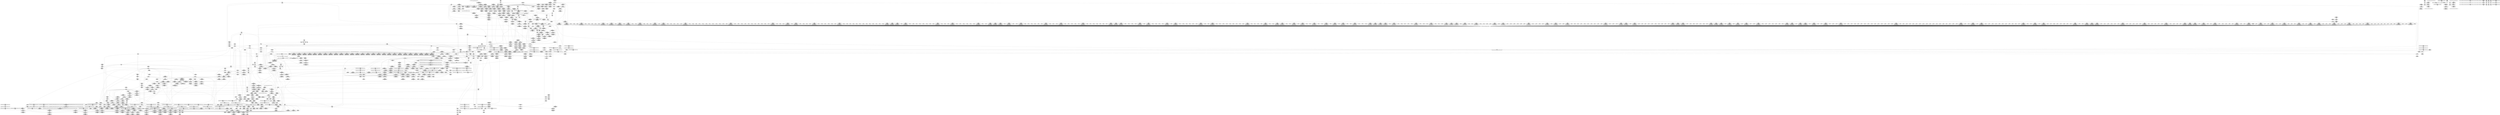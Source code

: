 digraph {
	CE0x506ea40 [shape=record,shape=Mrecord,label="{CE0x506ea40|aa_cred_profile:tmp25|security/apparmor/include/context.h,100|*SummSource*}"]
	CE0x501c010 [shape=record,shape=Mrecord,label="{CE0x501c010|_call_void_mcount()_#2}"]
	CE0x4fcb6c0 [shape=record,shape=Mrecord,label="{CE0x4fcb6c0|GLOBAL:__llvm_gcov_ctr63|Global_var:__llvm_gcov_ctr63|*SummSource*}"]
	CE0x50023a0 [shape=record,shape=Mrecord,label="{CE0x50023a0|80:_i64,_:_CRE_1657,1658_}"]
	CE0x5014e80 [shape=record,shape=Mrecord,label="{CE0x5014e80|aa_path_perm:path|Function::aa_path_perm&Arg::path::}"]
	CE0x4fbe180 [shape=record,shape=Mrecord,label="{CE0x4fbe180|80:_i64,_:_CRE_288,296_|*MultipleSource*|security/apparmor/include/apparmor.h,117|*LoadInst*|security/apparmor/include/apparmor.h,117}"]
	CE0x4faf5f0 [shape=record,shape=Mrecord,label="{CE0x4faf5f0|apparmor_path_truncate:d_inode|security/apparmor/lsm.c,284}"]
	CE0x4fdb0e0 [shape=record,shape=Mrecord,label="{CE0x4fdb0e0|mediated_filesystem:entry|*SummSource*}"]
	CE0x4ff2790 [shape=record,shape=Mrecord,label="{CE0x4ff2790|80:_i64,_:_CRE_629,630_}"]
	CE0x4fa3c20 [shape=record,shape=Mrecord,label="{CE0x4fa3c20|0:_i16,_4:_i32,_8:_i16,_40:_%struct.super_block*,_72:_i32,_:_SCMRE_0,4_|*MultipleSource*|security/apparmor/lsm.c, 284|security/apparmor/lsm.c,284}"]
	CE0x4ffad70 [shape=record,shape=Mrecord,label="{CE0x4ffad70|80:_i64,_:_CRE_1324,1325_}"]
	CE0x4fd3a00 [shape=record,shape=Mrecord,label="{CE0x4fd3a00|80:_i64,_:_CRE_216,224_|*MultipleSource*|security/apparmor/include/apparmor.h,117|*LoadInst*|security/apparmor/include/apparmor.h,117}"]
	CE0x4fdd330 [shape=record,shape=Mrecord,label="{CE0x4fdd330|common_perm:op|Function::common_perm&Arg::op::|*SummSource*}"]
	CE0x4ff9fa0 [shape=record,shape=Mrecord,label="{CE0x4ff9fa0|80:_i64,_:_CRE_1311,1312_}"]
	CE0x4ffbe70 [shape=record,shape=Mrecord,label="{CE0x4ffbe70|80:_i64,_:_CRE_1340,1341_}"]
	CE0x500db50 [shape=record,shape=Mrecord,label="{CE0x500db50|common_perm:tmp6|security/apparmor/lsm.c,169}"]
	CE0x502f870 [shape=record,shape=Mrecord,label="{CE0x502f870|__aa_current_profile:if.then|*SummSink*}"]
	CE0x5004ed0 [shape=record,shape=Mrecord,label="{CE0x5004ed0|80:_i64,_:_CRE_1736,1752_|*MultipleSource*|security/apparmor/include/apparmor.h,117|*LoadInst*|security/apparmor/include/apparmor.h,117}"]
	CE0x4fa5980 [shape=record,shape=Mrecord,label="{CE0x4fa5980|mediated_filesystem:tmp1|*SummSource*}"]
	CE0x4ffb3d0 [shape=record,shape=Mrecord,label="{CE0x4ffb3d0|80:_i64,_:_CRE_1330,1331_}"]
	CE0x4ff2ce0 [shape=record,shape=Mrecord,label="{CE0x4ff2ce0|80:_i64,_:_CRE_648,656_|*MultipleSource*|security/apparmor/include/apparmor.h,117|*LoadInst*|security/apparmor/include/apparmor.h,117}"]
	CE0x4fda720 [shape=record,shape=Mrecord,label="{CE0x4fda720|apparmor_path_truncate:tmp22|security/apparmor/lsm.c,291|*SummSource*}"]
	CE0x4fd11c0 [shape=record,shape=Mrecord,label="{CE0x4fd11c0|apparmor_path_truncate:tobool|security/apparmor/lsm.c,288}"]
	CE0x4ff07b0 [shape=record,shape=Mrecord,label="{CE0x4ff07b0|80:_i64,_:_CRE_599,600_}"]
	CE0x5033c80 [shape=record,shape=Mrecord,label="{CE0x5033c80|__aa_current_profile:tmp15|security/apparmor/include/context.h,138}"]
	CE0x501cf80 [shape=record,shape=Mrecord,label="{CE0x501cf80|i64*_getelementptr_inbounds_(_11_x_i64_,_11_x_i64_*___llvm_gcov_ctr58,_i64_0,_i64_1)|*Constant*|*SummSink*}"]
	CE0x4fabc00 [shape=record,shape=Mrecord,label="{CE0x4fabc00|80:_i64,_:_CRE_132,136_|*MultipleSource*|security/apparmor/include/apparmor.h,117|*LoadInst*|security/apparmor/include/apparmor.h,117}"]
	CE0x4fffd60 [shape=record,shape=Mrecord,label="{CE0x4fffd60|80:_i64,_:_CRE_1621,1622_}"]
	CE0x4fd2890 [shape=record,shape=Mrecord,label="{CE0x4fd2890|mediated_filesystem:bb|*SummSource*}"]
	CE0x4fe11f0 [shape=record,shape=Mrecord,label="{CE0x4fe11f0|i8*_getelementptr_inbounds_(_36_x_i8_,_36_x_i8_*_.str12,_i32_0,_i32_0)|*Constant*|*SummSource*}"]
	CE0x501f690 [shape=record,shape=Mrecord,label="{CE0x501f690|common_perm:tmp4|security/apparmor/lsm.c,169}"]
	CE0x5027ff0 [shape=record,shape=Mrecord,label="{CE0x5027ff0|i64_3|*Constant*}"]
	CE0x4ff09d0 [shape=record,shape=Mrecord,label="{CE0x4ff09d0|80:_i64,_:_CRE_601,602_}"]
	CE0x5012d60 [shape=record,shape=Mrecord,label="{CE0x5012d60|aa_cred_profile:tmp18|security/apparmor/include/context.h,100|*SummSink*}"]
	CE0x4fbed20 [shape=record,shape=Mrecord,label="{CE0x4fbed20|80:_i64,_:_CRE_336,344_|*MultipleSource*|security/apparmor/include/apparmor.h,117|*LoadInst*|security/apparmor/include/apparmor.h,117}"]
	CE0x5002180 [shape=record,shape=Mrecord,label="{CE0x5002180|80:_i64,_:_CRE_1655,1656_}"]
	CE0x50182d0 [shape=record,shape=Mrecord,label="{CE0x50182d0|__aa_current_profile:tobool1|security/apparmor/include/context.h,138|*SummSource*}"]
	CE0x4fa8a40 [shape=record,shape=Mrecord,label="{CE0x4fa8a40|__aa_current_profile:tmp6|security/apparmor/include/context.h,138|*SummSource*}"]
	CE0x4ffa600 [shape=record,shape=Mrecord,label="{CE0x4ffa600|80:_i64,_:_CRE_1317,1318_}"]
	CE0x502a410 [shape=record,shape=Mrecord,label="{CE0x502a410|aa_cred_profile:do.body6|*SummSource*}"]
	CE0x4fd9fb0 [shape=record,shape=Mrecord,label="{CE0x4fd9fb0|i64*_getelementptr_inbounds_(_8_x_i64_,_8_x_i64_*___llvm_gcov_ctr63,_i64_0,_i64_6)|*Constant*|*SummSource*}"]
	CE0x5014110 [shape=record,shape=Mrecord,label="{CE0x5014110|GLOBAL:aa_path_perm|*Constant*|*SummSink*}"]
	CE0x50024b0 [shape=record,shape=Mrecord,label="{CE0x50024b0|80:_i64,_:_CRE_1658,1659_}"]
	CE0x50085d0 [shape=record,shape=Mrecord,label="{CE0x50085d0|80:_i64,_:_CRE_2120,2248_|*MultipleSource*|security/apparmor/include/apparmor.h,117|*LoadInst*|security/apparmor/include/apparmor.h,117}"]
	CE0x4fbe560 [shape=record,shape=Mrecord,label="{CE0x4fbe560|80:_i64,_:_CRE_304,312_|*MultipleSource*|security/apparmor/include/apparmor.h,117|*LoadInst*|security/apparmor/include/apparmor.h,117}"]
	CE0x4ff9260 [shape=record,shape=Mrecord,label="{CE0x4ff9260|80:_i64,_:_CRE_1280,1288_|*MultipleSource*|security/apparmor/include/apparmor.h,117|*LoadInst*|security/apparmor/include/apparmor.h,117}"]
	CE0x502fad0 [shape=record,shape=Mrecord,label="{CE0x502fad0|44:_i32,_48:_i16,_128:_i8*,_:_SCMRE_8,16_|*MultipleSource*|Function::aa_cred_profile&Arg::cred::|security/apparmor/include/context.h,99|security/apparmor/include/context.h,138}"]
	CE0x5004ce0 [shape=record,shape=Mrecord,label="{CE0x5004ce0|80:_i64,_:_CRE_1728,1736_|*MultipleSource*|security/apparmor/include/apparmor.h,117|*LoadInst*|security/apparmor/include/apparmor.h,117}"]
	CE0x4fa9aa0 [shape=record,shape=Mrecord,label="{CE0x4fa9aa0|_call_void_mcount()_#2|*SummSource*}"]
	CE0x50025c0 [shape=record,shape=Mrecord,label="{CE0x50025c0|80:_i64,_:_CRE_1659,1660_}"]
	CE0x4fd2420 [shape=record,shape=Mrecord,label="{CE0x4fd2420|i64_0|*Constant*|*SummSource*}"]
	CE0x5034bf0 [shape=record,shape=Mrecord,label="{CE0x5034bf0|i8*_getelementptr_inbounds_(_36_x_i8_,_36_x_i8_*_.str12,_i32_0,_i32_0)|*Constant*}"]
	CE0x50502e0 [shape=record,shape=Mrecord,label="{CE0x50502e0|aa_cred_profile:tmp21|security/apparmor/include/context.h,100}"]
	CE0x4f91410 [shape=record,shape=Mrecord,label="{CE0x4f91410|apparmor_path_truncate:return|*SummSink*}"]
	CE0x5005690 [shape=record,shape=Mrecord,label="{CE0x5005690|80:_i64,_:_CRE_1776,1784_|*MultipleSource*|security/apparmor/include/apparmor.h,117|*LoadInst*|security/apparmor/include/apparmor.h,117}"]
	CE0x4faf390 [shape=record,shape=Mrecord,label="{CE0x4faf390|common_perm:tmp1}"]
	CE0x4fd9f40 [shape=record,shape=Mrecord,label="{CE0x4fd9f40|i64*_getelementptr_inbounds_(_8_x_i64_,_8_x_i64_*___llvm_gcov_ctr63,_i64_0,_i64_6)|*Constant*}"]
	CE0x4ff6c20 [shape=record,shape=Mrecord,label="{CE0x4ff6c20|80:_i64,_:_CRE_1244,1245_}"]
	CE0x4fdfea0 [shape=record,shape=Mrecord,label="{CE0x4fdfea0|apparmor_path_truncate:tmp25|security/apparmor/lsm.c,293|*SummSink*}"]
	CE0x4fe9d30 [shape=record,shape=Mrecord,label="{CE0x4fe9d30|80:_i64,_:_CRE_438,439_}"]
	CE0x4c6f600 [shape=record,shape=Mrecord,label="{CE0x4c6f600|apparmor_path_truncate:lor.lhs.false}"]
	CE0x4ff88d0 [shape=record,shape=Mrecord,label="{CE0x4ff88d0|80:_i64,_:_CRE_1271,1272_}"]
	CE0x506f090 [shape=record,shape=Mrecord,label="{CE0x506f090|i64*_getelementptr_inbounds_(_16_x_i64_,_16_x_i64_*___llvm_gcov_ctr46,_i64_0,_i64_12)|*Constant*|*SummSource*}"]
	CE0x4ffe070 [shape=record,shape=Mrecord,label="{CE0x4ffe070|80:_i64,_:_CRE_1372,1373_}"]
	CE0x4fcc2e0 [shape=record,shape=Mrecord,label="{CE0x4fcc2e0|i64*_getelementptr_inbounds_(_16_x_i64_,_16_x_i64_*___llvm_gcov_ctr46,_i64_0,_i64_14)|*Constant*|*SummSink*}"]
	CE0x501d9b0 [shape=record,shape=Mrecord,label="{CE0x501d9b0|aa_cred_profile:tmp1|*SummSink*}"]
	CE0x4fcf380 [shape=record,shape=Mrecord,label="{CE0x4fcf380|apparmor_path_truncate:tmp16|security/apparmor/lsm.c,288}"]
	CE0x5035980 [shape=record,shape=Mrecord,label="{CE0x5035980|__aa_current_profile:tmp14|security/apparmor/include/context.h,138}"]
	CE0x4ff7e30 [shape=record,shape=Mrecord,label="{CE0x4ff7e30|80:_i64,_:_CRE_1261,1262_}"]
	CE0x4fea580 [shape=record,shape=Mrecord,label="{CE0x4fea580|common_perm:error.0|*SummSink*}"]
	CE0x504ffd0 [shape=record,shape=Mrecord,label="{CE0x504ffd0|aa_cred_profile:tmp20|security/apparmor/include/context.h,100|*SummSink*}"]
	CE0x4fd45a0 [shape=record,shape=Mrecord,label="{CE0x4fd45a0|80:_i64,_:_CRE_268,272_|*MultipleSource*|security/apparmor/include/apparmor.h,117|*LoadInst*|security/apparmor/include/apparmor.h,117}"]
	CE0x4ff9c20 [shape=record,shape=Mrecord,label="{CE0x4ff9c20|80:_i64,_:_CRE_1307,1308_}"]
	CE0x500f140 [shape=record,shape=Mrecord,label="{CE0x500f140|common_perm:tmp8|security/apparmor/lsm.c,170|*SummSink*}"]
	CE0x4ff68f0 [shape=record,shape=Mrecord,label="{CE0x4ff68f0|80:_i64,_:_CRE_1241,1242_}"]
	CE0x4fc18c0 [shape=record,shape=Mrecord,label="{CE0x4fc18c0|80:_i64,_:_CRE_419,420_}"]
	CE0x50048d0 [shape=record,shape=Mrecord,label="{CE0x50048d0|80:_i64,_:_CRE_1712,1720_|*MultipleSource*|security/apparmor/include/apparmor.h,117|*LoadInst*|security/apparmor/include/apparmor.h,117}"]
	CE0x4fcba20 [shape=record,shape=Mrecord,label="{CE0x4fcba20|mediated_filesystem:tobool|security/apparmor/include/apparmor.h,117}"]
	CE0x4fe4000 [shape=record,shape=Mrecord,label="{CE0x4fe4000|__aa_current_profile:call4|security/apparmor/include/context.h,138|*SummSink*}"]
	CE0x4fe04e0 [shape=record,shape=Mrecord,label="{CE0x4fe04e0|i64*_getelementptr_inbounds_(_2_x_i64_,_2_x_i64_*___llvm_gcov_ctr55,_i64_0,_i64_0)|*Constant*}"]
	CE0x502c190 [shape=record,shape=Mrecord,label="{CE0x502c190|aa_cred_profile:tmp2}"]
	CE0x4fca4b0 [shape=record,shape=Mrecord,label="{CE0x4fca4b0|apparmor_path_truncate:tmp4|security/apparmor/lsm.c,284}"]
	CE0x4fa7f00 [shape=record,shape=Mrecord,label="{CE0x4fa7f00|_ret_%struct.aa_profile*_%call4,_!dbg_!15494|security/apparmor/include/context.h,138}"]
	CE0x4fcc6f0 [shape=record,shape=Mrecord,label="{CE0x4fcc6f0|aa_cred_profile:tmp8|security/apparmor/include/context.h,100|*SummSink*}"]
	CE0x4fa9320 [shape=record,shape=Mrecord,label="{CE0x4fa9320|aa_cred_profile:tobool|security/apparmor/include/context.h,100|*SummSink*}"]
	CE0x4ff79f0 [shape=record,shape=Mrecord,label="{CE0x4ff79f0|80:_i64,_:_CRE_1257,1258_}"]
	CE0x500cb50 [shape=record,shape=Mrecord,label="{CE0x500cb50|__aa_current_profile:entry}"]
	CE0x4f9fb80 [shape=record,shape=Mrecord,label="{CE0x4f9fb80|apparmor_path_truncate:mode|security/apparmor/lsm.c,284|*SummSink*}"]
	CE0x5060f50 [shape=record,shape=Mrecord,label="{CE0x5060f50|44:_i32,_48:_i16,_128:_i8*,_:_SCMRE_144,152_|*MultipleSource*|Function::aa_cred_profile&Arg::cred::|security/apparmor/include/context.h,99|security/apparmor/include/context.h,138}"]
	CE0x4fe64d0 [shape=record,shape=Mrecord,label="{CE0x4fe64d0|__aa_current_profile:call3|security/apparmor/include/context.h,138|*SummSource*}"]
	CE0x5070800 [shape=record,shape=Mrecord,label="{CE0x5070800|i64*_getelementptr_inbounds_(_16_x_i64_,_16_x_i64_*___llvm_gcov_ctr46,_i64_0,_i64_15)|*Constant*|*SummSink*}"]
	CE0x4fa6b70 [shape=record,shape=Mrecord,label="{CE0x4fa6b70|_call_void_mcount()_#2}"]
	CE0x4fc5c70 [shape=record,shape=Mrecord,label="{CE0x4fc5c70|80:_i64,_:_CRE_447,448_}"]
	CE0x4ff5a10 [shape=record,shape=Mrecord,label="{CE0x4ff5a10|80:_i64,_:_CRE_1227,1228_}"]
	CE0x4fd3150 [shape=record,shape=Mrecord,label="{CE0x4fd3150|80:_i64,_:_CRE_176,184_|*MultipleSource*|security/apparmor/include/apparmor.h,117|*LoadInst*|security/apparmor/include/apparmor.h,117}"]
	CE0x50046b0 [shape=record,shape=Mrecord,label="{CE0x50046b0|80:_i64,_:_CRE_1704,1712_|*MultipleSource*|security/apparmor/include/apparmor.h,117|*LoadInst*|security/apparmor/include/apparmor.h,117}"]
	CE0x4fe5920 [shape=record,shape=Mrecord,label="{CE0x4fe5920|__aa_current_profile:tmp19|security/apparmor/include/context.h,138|*SummSource*}"]
	CE0x5034530 [shape=record,shape=Mrecord,label="{CE0x5034530|i8_1|*Constant*}"]
	CE0x5025a20 [shape=record,shape=Mrecord,label="{CE0x5025a20|__aa_current_profile:tmp3|*SummSource*}"]
	CE0x502f4f0 [shape=record,shape=Mrecord,label="{CE0x502f4f0|__aa_current_profile:do.body|*SummSink*}"]
	CE0x4fb23a0 [shape=record,shape=Mrecord,label="{CE0x4fb23a0|i64*_getelementptr_inbounds_(_2_x_i64_,_2_x_i64_*___llvm_gcov_ctr112,_i64_0,_i64_1)|*Constant*}"]
	CE0x4fe0330 [shape=record,shape=Mrecord,label="{CE0x4fe0330|_ret_i32_%retval.0,_!dbg_!15489|security/apparmor/lsm.c,293|*SummSink*}"]
	CE0x5072820 [shape=record,shape=Mrecord,label="{CE0x5072820|i64*_getelementptr_inbounds_(_16_x_i64_,_16_x_i64_*___llvm_gcov_ctr46,_i64_0,_i64_13)|*Constant*|*SummSink*}"]
	CE0x500d780 [shape=record,shape=Mrecord,label="{CE0x500d780|i32_22|*Constant*|*SummSource*}"]
	CE0x502ca40 [shape=record,shape=Mrecord,label="{CE0x502ca40|44:_i32,_48:_i16,_128:_i8*,_:_SCMRE_52,56_|*MultipleSource*|Function::aa_cred_profile&Arg::cred::|security/apparmor/include/context.h,99|security/apparmor/include/context.h,138}"]
	CE0x505e500 [shape=record,shape=Mrecord,label="{CE0x505e500|aa_cred_profile:lor.rhs}"]
	CE0x4fc6b20 [shape=record,shape=Mrecord,label="{CE0x4fc6b20|common_perm:cmp|security/apparmor/lsm.c,169|*SummSource*}"]
	CE0x50151a0 [shape=record,shape=Mrecord,label="{CE0x50151a0|aa_path_perm:path|Function::aa_path_perm&Arg::path::|*SummSink*}"]
	CE0x4fa6750 [shape=record,shape=Mrecord,label="{CE0x4fa6750|mediated_filesystem:tmp3}"]
	CE0x5005c60 [shape=record,shape=Mrecord,label="{CE0x5005c60|80:_i64,_:_CRE_1800,1804_|*MultipleSource*|security/apparmor/include/apparmor.h,117|*LoadInst*|security/apparmor/include/apparmor.h,117}"]
	CE0x4fe95c0 [shape=record,shape=Mrecord,label="{CE0x4fe95c0|80:_i64,_:_CRE_431,432_}"]
	CE0x50356f0 [shape=record,shape=Mrecord,label="{CE0x50356f0|__aa_current_profile:tmp13|security/apparmor/include/context.h,138|*SummSink*}"]
	CE0x505ea30 [shape=record,shape=Mrecord,label="{CE0x505ea30|44:_i32,_48:_i16,_128:_i8*,_:_SCMRE_168,176_|*MultipleSource*|Function::aa_cred_profile&Arg::cred::|security/apparmor/include/context.h,99|security/apparmor/include/context.h,138}"]
	CE0x4fedaf0 [shape=record,shape=Mrecord,label="{CE0x4fedaf0|80:_i64,_:_CRE_552,556_|*MultipleSource*|security/apparmor/include/apparmor.h,117|*LoadInst*|security/apparmor/include/apparmor.h,117}"]
	CE0x506d760 [shape=record,shape=Mrecord,label="{CE0x506d760|aa_cred_profile:bb|*SummSink*}"]
	CE0x4fcb030 [shape=record,shape=Mrecord,label="{CE0x4fcb030|apparmor_path_truncate:dentry3|security/apparmor/lsm.c,288|*SummSink*}"]
	CE0x5035c80 [shape=record,shape=Mrecord,label="{CE0x5035c80|__aa_current_profile:tmp14|security/apparmor/include/context.h,138|*SummSink*}"]
	CE0x4fc87f0 [shape=record,shape=Mrecord,label="{CE0x4fc87f0|apparmor_path_truncate:i_mode|security/apparmor/lsm.c,285}"]
	CE0x506ff90 [shape=record,shape=Mrecord,label="{CE0x506ff90|aa_cred_profile:tmp31|security/apparmor/include/context.h,100|*SummSink*}"]
	CE0x4fe5640 [shape=record,shape=Mrecord,label="{CE0x4fe5640|i64*_getelementptr_inbounds_(_2_x_i64_,_2_x_i64_*___llvm_gcov_ctr112,_i64_0,_i64_1)|*Constant*|*SummSink*}"]
	CE0x4fc0380 [shape=record,shape=Mrecord,label="{CE0x4fc0380|80:_i64,_:_CRE_399,400_}"]
	CE0x500bf70 [shape=record,shape=Mrecord,label="{CE0x500bf70|aa_cred_profile:do.end10|*SummSink*}"]
	CE0x4fc1480 [shape=record,shape=Mrecord,label="{CE0x4fc1480|80:_i64,_:_CRE_415,416_}"]
	CE0x4f82210 [shape=record,shape=Mrecord,label="{CE0x4f82210|apparmor_path_truncate:entry|*SummSource*}"]
	CE0x5006230 [shape=record,shape=Mrecord,label="{CE0x5006230|80:_i64,_:_CRE_1824,1828_|*MultipleSource*|security/apparmor/include/apparmor.h,117|*LoadInst*|security/apparmor/include/apparmor.h,117}"]
	CE0x505fc10 [shape=record,shape=Mrecord,label="{CE0x505fc10|aa_cred_profile:if.then|*SummSink*}"]
	CE0x4f8e0a0 [shape=record,shape=Mrecord,label="{CE0x4f8e0a0|i64*_getelementptr_inbounds_(_2_x_i64_,_2_x_i64_*___llvm_gcov_ctr55,_i64_0,_i64_0)|*Constant*|*SummSource*}"]
	CE0x5026ff0 [shape=record,shape=Mrecord,label="{CE0x5026ff0|i64*_getelementptr_inbounds_(_11_x_i64_,_11_x_i64_*___llvm_gcov_ctr58,_i64_0,_i64_6)|*Constant*|*SummSource*}"]
	CE0x50016e0 [shape=record,shape=Mrecord,label="{CE0x50016e0|80:_i64,_:_CRE_1645,1646_}"]
	CE0x505cf70 [shape=record,shape=Mrecord,label="{CE0x505cf70|aa_cred_profile:tmp15|security/apparmor/include/context.h,100}"]
	CE0x4fc1370 [shape=record,shape=Mrecord,label="{CE0x4fc1370|80:_i64,_:_CRE_414,415_}"]
	CE0x5061b90 [shape=record,shape=Mrecord,label="{CE0x5061b90|aa_cred_profile:lnot|security/apparmor/include/context.h,100|*SummSink*}"]
	CE0x502f620 [shape=record,shape=Mrecord,label="{CE0x502f620|__aa_current_profile:if.then}"]
	CE0x4fefe20 [shape=record,shape=Mrecord,label="{CE0x4fefe20|80:_i64,_:_CRE_590,591_}"]
	CE0x4ff54c0 [shape=record,shape=Mrecord,label="{CE0x4ff54c0|80:_i64,_:_CRE_1222,1223_}"]
	CE0x501b820 [shape=record,shape=Mrecord,label="{CE0x501b820|_ret_%struct.aa_profile*_%tmp34,_!dbg_!15510|security/apparmor/include/context.h,101}"]
	CE0x502ede0 [shape=record,shape=Mrecord,label="{CE0x502ede0|aa_cred_profile:tobool1|security/apparmor/include/context.h,100|*SummSink*}"]
	CE0x4fed900 [shape=record,shape=Mrecord,label="{CE0x4fed900|80:_i64,_:_CRE_544,552_|*MultipleSource*|security/apparmor/include/apparmor.h,117|*LoadInst*|security/apparmor/include/apparmor.h,117}"]
	CE0x4ffd6e0 [shape=record,shape=Mrecord,label="{CE0x4ffd6e0|80:_i64,_:_CRE_1363,1364_}"]
	CE0x5009c00 [shape=record,shape=Mrecord,label="{CE0x5009c00|__aa_current_profile:tmp6|security/apparmor/include/context.h,138}"]
	CE0x50054a0 [shape=record,shape=Mrecord,label="{CE0x50054a0|80:_i64,_:_CRE_1768,1776_|*MultipleSource*|security/apparmor/include/apparmor.h,117|*LoadInst*|security/apparmor/include/apparmor.h,117}"]
	CE0x4fcaad0 [shape=record,shape=Mrecord,label="{CE0x4fcaad0|apparmor_path_truncate:tmp4|security/apparmor/lsm.c,284|*SummSink*}"]
	CE0x4fc4ee0 [shape=record,shape=Mrecord,label="{CE0x4fc4ee0|apparmor_path_truncate:d_inode2|security/apparmor/lsm.c,285|*SummSource*}"]
	CE0x4ff4480 [shape=record,shape=Mrecord,label="{CE0x4ff4480|80:_i64,_:_CRE_1208,1209_}"]
	CE0x5002f50 [shape=record,shape=Mrecord,label="{CE0x5002f50|80:_i64,_:_CRE_1668,1669_}"]
	CE0x4ffba30 [shape=record,shape=Mrecord,label="{CE0x4ffba30|80:_i64,_:_CRE_1336,1337_}"]
	CE0x4fcc8d0 [shape=record,shape=Mrecord,label="{CE0x4fcc8d0|aa_cred_profile:tmp9|security/apparmor/include/context.h,100}"]
	CE0x4fd7a90 [shape=record,shape=Mrecord,label="{CE0x4fd7a90|common_perm:tmp4|security/apparmor/lsm.c,169|*SummSink*}"]
	CE0x504e150 [shape=record,shape=Mrecord,label="{CE0x504e150|aa_cred_profile:lnot3|security/apparmor/include/context.h,100|*SummSink*}"]
	CE0x4fce6f0 [shape=record,shape=Mrecord,label="{CE0x4fce6f0|44:_i32,_48:_i16,_128:_i8*,_:_SCMRE_72,80_|*MultipleSource*|Function::aa_cred_profile&Arg::cred::|security/apparmor/include/context.h,99|security/apparmor/include/context.h,138}"]
	CE0x5032270 [shape=record,shape=Mrecord,label="{CE0x5032270|GLOBAL:__aa_current_profile.__warned|Global_var:__aa_current_profile.__warned}"]
	CE0x5012f70 [shape=record,shape=Mrecord,label="{CE0x5012f70|aa_cred_profile:tmp19|security/apparmor/include/context.h,100}"]
	CE0x50534b0 [shape=record,shape=Mrecord,label="{CE0x50534b0|i8*_getelementptr_inbounds_(_36_x_i8_,_36_x_i8_*_.str12,_i32_0,_i32_0)|*Constant*}"]
	CE0x506dc60 [shape=record,shape=Mrecord,label="{CE0x506dc60|44:_i32,_48:_i16,_128:_i8*,_:_SCMRE_128,136_|*MultipleSource*|Function::aa_cred_profile&Arg::cred::|security/apparmor/include/context.h,99|security/apparmor/include/context.h,138}"]
	CE0x4ffbc50 [shape=record,shape=Mrecord,label="{CE0x4ffbc50|80:_i64,_:_CRE_1338,1339_}"]
	CE0x4fb0300 [shape=record,shape=Mrecord,label="{CE0x4fb0300|i64*_getelementptr_inbounds_(_11_x_i64_,_11_x_i64_*___llvm_gcov_ctr58,_i64_0,_i64_1)|*Constant*|*SummSource*}"]
	CE0x4fee9f0 [shape=record,shape=Mrecord,label="{CE0x4fee9f0|80:_i64,_:_CRE_571,572_}"]
	CE0x4ffbf80 [shape=record,shape=Mrecord,label="{CE0x4ffbf80|80:_i64,_:_CRE_1341,1342_}"]
	CE0x4faa4e0 [shape=record,shape=Mrecord,label="{CE0x4faa4e0|80:_i64,_:_CRE_24,32_|*MultipleSource*|security/apparmor/include/apparmor.h,117|*LoadInst*|security/apparmor/include/apparmor.h,117}"]
	CE0x5001080 [shape=record,shape=Mrecord,label="{CE0x5001080|80:_i64,_:_CRE_1639,1640_}"]
	CE0x4ff9150 [shape=record,shape=Mrecord,label="{CE0x4ff9150|80:_i64,_:_CRE_1279,1280_}"]
	CE0x50325e0 [shape=record,shape=Mrecord,label="{CE0x50325e0|_call_void_mcount()_#2|*SummSink*}"]
	CE0x4ff2460 [shape=record,shape=Mrecord,label="{CE0x4ff2460|80:_i64,_:_CRE_626,627_}"]
	CE0x4fe4f10 [shape=record,shape=Mrecord,label="{CE0x4fe4f10|i64*_getelementptr_inbounds_(_2_x_i64_,_2_x_i64_*___llvm_gcov_ctr112,_i64_0,_i64_0)|*Constant*|*SummSource*}"]
	CE0x4ff8f30 [shape=record,shape=Mrecord,label="{CE0x4ff8f30|80:_i64,_:_CRE_1277,1278_}"]
	CE0x4fed330 [shape=record,shape=Mrecord,label="{CE0x4fed330|80:_i64,_:_CRE_512,528_|*MultipleSource*|security/apparmor/include/apparmor.h,117|*LoadInst*|security/apparmor/include/apparmor.h,117}"]
	CE0x5016ea0 [shape=record,shape=Mrecord,label="{CE0x5016ea0|__aa_current_profile:tmp12|security/apparmor/include/context.h,138}"]
	CE0x4fa9b70 [shape=record,shape=Mrecord,label="{CE0x4fa9b70|_call_void_mcount()_#2|*SummSink*}"]
	CE0x5002070 [shape=record,shape=Mrecord,label="{CE0x5002070|80:_i64,_:_CRE_1654,1655_}"]
	CE0x4fc6e40 [shape=record,shape=Mrecord,label="{CE0x4fc6e40|common_perm:cmp|security/apparmor/lsm.c,169|*SummSink*}"]
	CE0x5052f40 [shape=record,shape=Mrecord,label="{CE0x5052f40|aa_cred_profile:tmp24|security/apparmor/include/context.h,100}"]
	CE0x50052b0 [shape=record,shape=Mrecord,label="{CE0x50052b0|80:_i64,_:_CRE_1760,1764_|*MultipleSource*|security/apparmor/include/apparmor.h,117|*LoadInst*|security/apparmor/include/apparmor.h,117}"]
	CE0x4fe7bb0 [shape=record,shape=Mrecord,label="{CE0x4fe7bb0|__aa_current_profile:cred|security/apparmor/include/context.h,138}"]
	CE0x4fd1810 [shape=record,shape=Mrecord,label="{CE0x4fd1810|%struct.vfsmount*_null|*Constant*|*SummSink*}"]
	CE0x504ec80 [shape=record,shape=Mrecord,label="{CE0x504ec80|aa_cred_profile:conv|security/apparmor/include/context.h,100|*SummSink*}"]
	CE0x5035680 [shape=record,shape=Mrecord,label="{CE0x5035680|__aa_current_profile:tmp13|security/apparmor/include/context.h,138|*SummSource*}"]
	CE0x4ff6070 [shape=record,shape=Mrecord,label="{CE0x4ff6070|80:_i64,_:_CRE_1233,1234_}"]
	CE0x4fd9530 [shape=record,shape=Mrecord,label="{CE0x4fd9530|apparmor_path_truncate:tmp20|security/apparmor/lsm.c,289|*SummSource*}"]
	CE0x4fe4db0 [shape=record,shape=Mrecord,label="{CE0x4fe4db0|get_current:bb|*SummSource*}"]
	CE0x4fe9a00 [shape=record,shape=Mrecord,label="{CE0x4fe9a00|80:_i64,_:_CRE_435,436_}"]
	CE0x4ff3ad0 [shape=record,shape=Mrecord,label="{CE0x4ff3ad0|80:_i64,_:_CRE_712,720_|*MultipleSource*|security/apparmor/include/apparmor.h,117|*LoadInst*|security/apparmor/include/apparmor.h,117}"]
	CE0x4ff0f20 [shape=record,shape=Mrecord,label="{CE0x4ff0f20|80:_i64,_:_CRE_606,607_}"]
	CE0x4f8be00 [shape=record,shape=Mrecord,label="{CE0x4f8be00|apparmor_path_truncate:bb|*SummSource*}"]
	CE0x4fc48f0 [shape=record,shape=Mrecord,label="{CE0x4fc48f0|apparmor_path_truncate:tmp6|*LoadInst*|security/apparmor/lsm.c,285|*SummSource*}"]
	CE0x4fe96d0 [shape=record,shape=Mrecord,label="{CE0x4fe96d0|80:_i64,_:_CRE_432,433_}"]
	CE0x4fe01b0 [shape=record,shape=Mrecord,label="{CE0x4fe01b0|_ret_i32_%retval.0,_!dbg_!15489|security/apparmor/lsm.c,293}"]
	CE0x4ff0bf0 [shape=record,shape=Mrecord,label="{CE0x4ff0bf0|80:_i64,_:_CRE_603,604_}"]
	CE0x4ffbb40 [shape=record,shape=Mrecord,label="{CE0x4ffbb40|80:_i64,_:_CRE_1337,1338_}"]
	CE0x501e7a0 [shape=record,shape=Mrecord,label="{CE0x501e7a0|common_perm:mode|security/apparmor/lsm.c,169|*SummSource*}"]
	CE0x4fc8ae0 [shape=record,shape=Mrecord,label="{CE0x4fc8ae0|apparmor_path_truncate:tmp17|security/apparmor/lsm.c,288|*SummSink*}"]
	CE0x4ffb920 [shape=record,shape=Mrecord,label="{CE0x4ffb920|80:_i64,_:_CRE_1335,1336_}"]
	CE0x5002a00 [shape=record,shape=Mrecord,label="{CE0x5002a00|80:_i64,_:_CRE_1663,1664_}"]
	CE0x4f8a2e0 [shape=record,shape=Mrecord,label="{CE0x4f8a2e0|i64*_getelementptr_inbounds_(_2_x_i64_,_2_x_i64_*___llvm_gcov_ctr55,_i64_0,_i64_1)|*Constant*|*SummSource*}"]
	CE0x4fec6d0 [shape=record,shape=Mrecord,label="{CE0x4fec6d0|80:_i64,_:_CRE_462,463_}"]
	CE0x5072cd0 [shape=record,shape=Mrecord,label="{CE0x5072cd0|aa_cred_profile:tmp28|security/apparmor/include/context.h,100|*SummSink*}"]
	CE0x4ff7390 [shape=record,shape=Mrecord,label="{CE0x4ff7390|80:_i64,_:_CRE_1251,1252_}"]
	CE0x4fd6e80 [shape=record,shape=Mrecord,label="{CE0x4fd6e80|i64*_getelementptr_inbounds_(_16_x_i64_,_16_x_i64_*___llvm_gcov_ctr46,_i64_0,_i64_4)|*Constant*|*SummSource*}"]
	CE0x4ffac60 [shape=record,shape=Mrecord,label="{CE0x4ffac60|80:_i64,_:_CRE_1323,1324_}"]
	CE0x50744c0 [shape=record,shape=Mrecord,label="{CE0x50744c0|i64*_getelementptr_inbounds_(_16_x_i64_,_16_x_i64_*___llvm_gcov_ctr46,_i64_0,_i64_14)|*Constant*}"]
	CE0x4fc0c00 [shape=record,shape=Mrecord,label="{CE0x4fc0c00|80:_i64,_:_CRE_407,408_}"]
	CE0x4ffe6d0 [shape=record,shape=Mrecord,label="{CE0x4ffe6d0|80:_i64,_:_CRE_1392,1536_|*MultipleSource*|security/apparmor/include/apparmor.h,117|*LoadInst*|security/apparmor/include/apparmor.h,117}"]
	CE0x500c220 [shape=record,shape=Mrecord,label="{CE0x500c220|_ret_%struct.aa_profile*_%call4,_!dbg_!15494|security/apparmor/include/context.h,138|*SummSink*}"]
	CE0x504f870 [shape=record,shape=Mrecord,label="{CE0x504f870|aa_cred_profile:tobool4|security/apparmor/include/context.h,100|*SummSource*}"]
	CE0x4fb0be0 [shape=record,shape=Mrecord,label="{CE0x4fb0be0|44:_i32,_48:_i16,_128:_i8*,_:_SCMRE_28,32_|*MultipleSource*|Function::aa_cred_profile&Arg::cred::|security/apparmor/include/context.h,99|security/apparmor/include/context.h,138}"]
	CE0x4fdd620 [shape=record,shape=Mrecord,label="{CE0x4fdd620|common_perm:path|Function::common_perm&Arg::path::|*SummSource*}"]
	CE0x4fdd2c0 [shape=record,shape=Mrecord,label="{CE0x4fdd2c0|common_perm:op|Function::common_perm&Arg::op::}"]
	CE0x500da20 [shape=record,shape=Mrecord,label="{CE0x500da20|common_perm:tmp5|security/apparmor/lsm.c,169|*SummSink*}"]
	CE0x5003e30 [shape=record,shape=Mrecord,label="{CE0x5003e30|80:_i64,_:_CRE_1682,1683_}"]
	CE0x4ffd4c0 [shape=record,shape=Mrecord,label="{CE0x4ffd4c0|80:_i64,_:_CRE_1361,1362_}"]
	CE0x5025060 [shape=record,shape=Mrecord,label="{CE0x5025060|__aa_current_profile:tmp1|*SummSource*}"]
	CE0x4ff57f0 [shape=record,shape=Mrecord,label="{CE0x4ff57f0|80:_i64,_:_CRE_1225,1226_}"]
	CE0x4fde7a0 [shape=record,shape=Mrecord,label="{CE0x4fde7a0|_ret_i32_%error.0,_!dbg_!15483|security/apparmor/lsm.c,172|*SummSource*}"]
	CE0x4fda930 [shape=record,shape=Mrecord,label="{CE0x4fda930|apparmor_path_truncate:call|security/apparmor/lsm.c,288|*SummSink*}"]
	CE0x500f6e0 [shape=record,shape=Mrecord,label="{CE0x500f6e0|GLOBAL:aa_path_perm|*Constant*}"]
	CE0x4fcd5d0 [shape=record,shape=Mrecord,label="{CE0x4fcd5d0|i64_3|*Constant*|*SummSink*}"]
	CE0x4fab380 [shape=record,shape=Mrecord,label="{CE0x4fab380|80:_i64,_:_CRE_96,104_|*MultipleSource*|security/apparmor/include/apparmor.h,117|*LoadInst*|security/apparmor/include/apparmor.h,117}"]
	CE0x4ff9480 [shape=record,shape=Mrecord,label="{CE0x4ff9480|80:_i64,_:_CRE_1296,1300_|*MultipleSource*|security/apparmor/include/apparmor.h,117|*LoadInst*|security/apparmor/include/apparmor.h,117}"]
	CE0x4ff56e0 [shape=record,shape=Mrecord,label="{CE0x4ff56e0|80:_i64,_:_CRE_1224,1225_}"]
	CE0x5006be0 [shape=record,shape=Mrecord,label="{CE0x5006be0|80:_i64,_:_CRE_1864,1872_|*MultipleSource*|security/apparmor/include/apparmor.h,117|*LoadInst*|security/apparmor/include/apparmor.h,117}"]
	CE0x50616f0 [shape=record,shape=Mrecord,label="{CE0x50616f0|aa_cred_profile:lnot|security/apparmor/include/context.h,100}"]
	CE0x50605e0 [shape=record,shape=Mrecord,label="{CE0x50605e0|%struct.aa_task_cxt*_null|*Constant*}"]
	CE0x5012cf0 [shape=record,shape=Mrecord,label="{CE0x5012cf0|aa_cred_profile:tmp18|security/apparmor/include/context.h,100|*SummSource*}"]
	CE0x4ff7b00 [shape=record,shape=Mrecord,label="{CE0x4ff7b00|80:_i64,_:_CRE_1258,1259_}"]
	CE0x4fdc3d0 [shape=record,shape=Mrecord,label="{CE0x4fdc3d0|GLOBAL:common_perm|*Constant*}"]
	CE0x5051b40 [shape=record,shape=Mrecord,label="{CE0x5051b40|aa_cred_profile:tmp22|security/apparmor/include/context.h,100}"]
	CE0x4fec5c0 [shape=record,shape=Mrecord,label="{CE0x4fec5c0|80:_i64,_:_CRE_461,462_}"]
	CE0x4fc0f30 [shape=record,shape=Mrecord,label="{CE0x4fc0f30|80:_i64,_:_CRE_410,411_}"]
	CE0x4f95a40 [shape=record,shape=Mrecord,label="{CE0x4f95a40|apparmor_path_truncate:d_inode|security/apparmor/lsm.c,284|*SummSink*}"]
	CE0x50012a0 [shape=record,shape=Mrecord,label="{CE0x50012a0|80:_i64,_:_CRE_1641,1642_}"]
	CE0x4ffb4e0 [shape=record,shape=Mrecord,label="{CE0x4ffb4e0|80:_i64,_:_CRE_1331,1332_}"]
	CE0x4ffcb30 [shape=record,shape=Mrecord,label="{CE0x4ffcb30|80:_i64,_:_CRE_1352,1353_}"]
	CE0x4fb1ab0 [shape=record,shape=Mrecord,label="{CE0x4fb1ab0|__aa_current_profile:tmp|*SummSink*}"]
	CE0x4fc3b60 [shape=record,shape=Mrecord,label="{CE0x4fc3b60|i32_2|*Constant*|*SummSink*}"]
	CE0x501d8d0 [shape=record,shape=Mrecord,label="{CE0x501d8d0|aa_cred_profile:tmp1}"]
	CE0x5050ca0 [shape=record,shape=Mrecord,label="{CE0x5050ca0|_call_void_asm_sideeffect_1:_09ud2_0A.pushsection___bug_table,_22a_22_0A2:_09.long_1b_-_2b,_$_0:c_-_2b_0A_09.word_$_1:c_,_0_0A_09.org_2b+$_2:c_0A.popsection_,_i,i,i,_dirflag_,_fpsr_,_flags_(i8*_getelementptr_inbounds_(_36_x_i8_,_36_x_i8_*_.str12,_i32_0,_i32_0),_i32_100,_i64_12)_#2,_!dbg_!15490,_!srcloc_!15493|security/apparmor/include/context.h,100|*SummSink*}"]
	CE0x4ff0370 [shape=record,shape=Mrecord,label="{CE0x4ff0370|80:_i64,_:_CRE_595,596_}"]
	CE0x4f8e280 [shape=record,shape=Mrecord,label="{CE0x4f8e280|i64*_getelementptr_inbounds_(_2_x_i64_,_2_x_i64_*___llvm_gcov_ctr55,_i64_0,_i64_0)|*Constant*|*SummSink*}"]
	CE0x4fc7040 [shape=record,shape=Mrecord,label="{CE0x4fc7040|common_perm:tmp3|security/apparmor/lsm.c,169}"]
	CE0x505d1e0 [shape=record,shape=Mrecord,label="{CE0x505d1e0|aa_cred_profile:tmp14|security/apparmor/include/context.h,100}"]
	CE0x500ea30 [shape=record,shape=Mrecord,label="{CE0x500ea30|common_perm:tmp7|security/apparmor/lsm.c,170|*SummSink*}"]
	CE0x4fe4a90 [shape=record,shape=Mrecord,label="{CE0x4fe4a90|aa_cred_profile:cred|Function::aa_cred_profile&Arg::cred::}"]
	CE0x4fc5010 [shape=record,shape=Mrecord,label="{CE0x4fc5010|apparmor_path_truncate:d_inode2|security/apparmor/lsm.c,285|*SummSink*}"]
	CE0x4fd95a0 [shape=record,shape=Mrecord,label="{CE0x4fd95a0|apparmor_path_truncate:tmp20|security/apparmor/lsm.c,289|*SummSink*}"]
	CE0x4fee4a0 [shape=record,shape=Mrecord,label="{CE0x4fee4a0|80:_i64,_:_CRE_566,567_}"]
	CE0x4fd26a0 [shape=record,shape=Mrecord,label="{CE0x4fd26a0|GLOBAL:__llvm_gcov_ctr63|Global_var:__llvm_gcov_ctr63|*SummSink*}"]
	CE0x502b2c0 [shape=record,shape=Mrecord,label="{CE0x502b2c0|44:_i32,_48:_i16,_128:_i8*,_:_SCMRE_32,36_|*MultipleSource*|Function::aa_cred_profile&Arg::cred::|security/apparmor/include/context.h,99|security/apparmor/include/context.h,138}"]
	CE0x4ff66d0 [shape=record,shape=Mrecord,label="{CE0x4ff66d0|80:_i64,_:_CRE_1239,1240_}"]
	CE0x4f82ec0 [shape=record,shape=Mrecord,label="{CE0x4f82ec0|apparmor_path_truncate:entry|*SummSink*}"]
	CE0x4fea170 [shape=record,shape=Mrecord,label="{CE0x4fea170|80:_i64,_:_CRE_442,443_}"]
	CE0x5035440 [shape=record,shape=Mrecord,label="{CE0x5035440|_call_void_lockdep_rcu_suspicious(i8*_getelementptr_inbounds_(_36_x_i8_,_36_x_i8_*_.str12,_i32_0,_i32_0),_i32_138,_i8*_getelementptr_inbounds_(_45_x_i8_,_45_x_i8_*_.str14,_i32_0,_i32_0))_#7,_!dbg_!15483|security/apparmor/include/context.h,138}"]
	CE0x50081f0 [shape=record,shape=Mrecord,label="{CE0x50081f0|80:_i64,_:_CRE_2056,2112_|*MultipleSource*|security/apparmor/include/apparmor.h,117|*LoadInst*|security/apparmor/include/apparmor.h,117}"]
	CE0x4fb1270 [shape=record,shape=Mrecord,label="{CE0x4fb1270|common_perm:tmp}"]
	CE0x50299a0 [shape=record,shape=Mrecord,label="{CE0x50299a0|__aa_current_profile:do.end|*SummSource*}"]
	CE0x4fdaa10 [shape=record,shape=Mrecord,label="{CE0x4fdaa10|GLOBAL:mediated_filesystem|*Constant*}"]
	CE0x501ece0 [shape=record,shape=Mrecord,label="{CE0x501ece0|common_perm:call|security/apparmor/lsm.c,168|*SummSink*}"]
	CE0x501e1d0 [shape=record,shape=Mrecord,label="{CE0x501e1d0|_call_void_mcount()_#2|*SummSource*}"]
	CE0x500bac0 [shape=record,shape=Mrecord,label="{CE0x500bac0|i64_3|*Constant*}"]
	CE0x4fe5990 [shape=record,shape=Mrecord,label="{CE0x4fe5990|__aa_current_profile:tmp19|security/apparmor/include/context.h,138|*SummSink*}"]
	CE0x4fd41c0 [shape=record,shape=Mrecord,label="{CE0x4fd41c0|80:_i64,_:_CRE_256,264_|*MultipleSource*|security/apparmor/include/apparmor.h,117|*LoadInst*|security/apparmor/include/apparmor.h,117}"]
	CE0x4fbf8c0 [shape=record,shape=Mrecord,label="{CE0x4fbf8c0|80:_i64,_:_CRE_384,388_|*MultipleSource*|security/apparmor/include/apparmor.h,117|*LoadInst*|security/apparmor/include/apparmor.h,117}"]
	CE0x5033160 [shape=record,shape=Mrecord,label="{CE0x5033160|i64*_getelementptr_inbounds_(_11_x_i64_,_11_x_i64_*___llvm_gcov_ctr58,_i64_0,_i64_6)|*Constant*|*SummSink*}"]
	CE0x4ff6b10 [shape=record,shape=Mrecord,label="{CE0x4ff6b10|80:_i64,_:_CRE_1243,1244_}"]
	CE0x4fef380 [shape=record,shape=Mrecord,label="{CE0x4fef380|80:_i64,_:_CRE_580,581_}"]
	CE0x5030cd0 [shape=record,shape=Mrecord,label="{CE0x5030cd0|__aa_current_profile:tmp9|security/apparmor/include/context.h,138}"]
	CE0x505d640 [shape=record,shape=Mrecord,label="{CE0x505d640|aa_cred_profile:tmp15|security/apparmor/include/context.h,100|*SummSource*}"]
	CE0x4f89cb0 [shape=record,shape=Mrecord,label="{CE0x4f89cb0|apparmor_path_truncate:tmp}"]
	CE0x4ff06a0 [shape=record,shape=Mrecord,label="{CE0x4ff06a0|80:_i64,_:_CRE_598,599_}"]
	CE0x4fa6a60 [shape=record,shape=Mrecord,label="{CE0x4fa6a60|mediated_filesystem:tmp3|*SummSink*}"]
	CE0x5006dd0 [shape=record,shape=Mrecord,label="{CE0x5006dd0|80:_i64,_:_CRE_1872,1873_}"]
	CE0x4fa6d60 [shape=record,shape=Mrecord,label="{CE0x4fa6d60|0:_%struct.vfsmount*,_8:_%struct.dentry*,_:_CRE_8,16_|*MultipleSource*|Function::apparmor_path_truncate&Arg::path::|security/apparmor/lsm.c,284}"]
	CE0x5004380 [shape=record,shape=Mrecord,label="{CE0x5004380|80:_i64,_:_CRE_1687,1688_}"]
	CE0x4ff29b0 [shape=record,shape=Mrecord,label="{CE0x4ff29b0|80:_i64,_:_CRE_631,632_}"]
	CE0x505e7d0 [shape=record,shape=Mrecord,label="{CE0x505e7d0|aa_cred_profile:if.then}"]
	CE0x4fc7de0 [shape=record,shape=Mrecord,label="{CE0x4fc7de0|i32_4|*Constant*|*SummSink*}"]
	CE0x4feded0 [shape=record,shape=Mrecord,label="{CE0x4feded0|80:_i64,_:_CRE_561,562_}"]
	CE0x4fccc00 [shape=record,shape=Mrecord,label="{CE0x4fccc00|get_current:tmp|*SummSource*}"]
	CE0x502bdd0 [shape=record,shape=Mrecord,label="{CE0x502bdd0|%struct.task_struct*_(%struct.task_struct**)*_asm_movq_%gs:$_1:P_,$0_,_r,im,_dirflag_,_fpsr_,_flags_|*SummSource*}"]
	CE0x4fd3300 [shape=record,shape=Mrecord,label="{CE0x4fd3300|80:_i64,_:_CRE_184,188_|*MultipleSource*|security/apparmor/include/apparmor.h,117|*LoadInst*|security/apparmor/include/apparmor.h,117}"]
	CE0x4fecb10 [shape=record,shape=Mrecord,label="{CE0x4fecb10|80:_i64,_:_CRE_480,488_|*MultipleSource*|security/apparmor/include/apparmor.h,117|*LoadInst*|security/apparmor/include/apparmor.h,117}"]
	CE0x4fecf50 [shape=record,shape=Mrecord,label="{CE0x4fecf50|80:_i64,_:_CRE_496,504_|*MultipleSource*|security/apparmor/include/apparmor.h,117|*LoadInst*|security/apparmor/include/apparmor.h,117}"]
	CE0x4fb37f0 [shape=record,shape=Mrecord,label="{CE0x4fb37f0|aa_cred_profile:profile11|security/apparmor/include/context.h,101|*SummSink*}"]
	CE0x502a060 [shape=record,shape=Mrecord,label="{CE0x502a060|__aa_current_profile:tobool|security/apparmor/include/context.h,138|*SummSink*}"]
	CE0x4fc63e0 [shape=record,shape=Mrecord,label="{CE0x4fc63e0|80:_i64,_:_CRE_454,455_}"]
	CE0x4fbf4e0 [shape=record,shape=Mrecord,label="{CE0x4fbf4e0|80:_i64,_:_CRE_368,372_|*MultipleSource*|security/apparmor/include/apparmor.h,117|*LoadInst*|security/apparmor/include/apparmor.h,117}"]
	CE0x4fcf450 [shape=record,shape=Mrecord,label="{CE0x4fcf450|apparmor_path_truncate:tmp16|security/apparmor/lsm.c,288|*SummSource*}"]
	CE0x505d980 [shape=record,shape=Mrecord,label="{CE0x505d980|aa_cred_profile:tmp16|security/apparmor/include/context.h,100}"]
	CE0x5009170 [shape=record,shape=Mrecord,label="{CE0x5009170|mediated_filesystem:tmp5|security/apparmor/include/apparmor.h,117|*SummSource*}"]
	CE0x4fcf4f0 [shape=record,shape=Mrecord,label="{CE0x4fcf4f0|apparmor_path_truncate:tmp16|security/apparmor/lsm.c,288|*SummSink*}"]
	CE0x5031350 [shape=record,shape=Mrecord,label="{CE0x5031350|__aa_current_profile:tmp10|security/apparmor/include/context.h,138|*SummSink*}"]
	CE0x4faef80 [shape=record,shape=Mrecord,label="{CE0x4faef80|apparmor_path_truncate:dentry|security/apparmor/lsm.c,284|*SummSource*}"]
	CE0x5027ce0 [shape=record,shape=Mrecord,label="{CE0x5027ce0|i64*_getelementptr_inbounds_(_16_x_i64_,_16_x_i64_*___llvm_gcov_ctr46,_i64_0,_i64_1)|*Constant*|*SummSink*}"]
	CE0x4fc5fa0 [shape=record,shape=Mrecord,label="{CE0x4fc5fa0|80:_i64,_:_CRE_450,451_}"]
	CE0x4fd5cf0 [shape=record,shape=Mrecord,label="{CE0x4fd5cf0|80:_i64,_:_CRE_0,8_|*MultipleSource*|security/apparmor/include/apparmor.h,117|*LoadInst*|security/apparmor/include/apparmor.h,117}"]
	CE0x4fded60 [shape=record,shape=Mrecord,label="{CE0x4fded60|apparmor_path_truncate:retval.0|*SummSource*}"]
	CE0x50606b0 [shape=record,shape=Mrecord,label="{CE0x50606b0|%struct.aa_task_cxt*_null|*Constant*|*SummSource*}"]
	CE0x4fc9a00 [shape=record,shape=Mrecord,label="{CE0x4fc9a00|apparmor_path_truncate:tmp14|*LoadInst*|security/apparmor/lsm.c,288}"]
	CE0x50073d0 [shape=record,shape=Mrecord,label="{CE0x50073d0|80:_i64,_:_CRE_1876,1877_}"]
	CE0x4fd3fd0 [shape=record,shape=Mrecord,label="{CE0x4fd3fd0|80:_i64,_:_CRE_248,252_|*MultipleSource*|security/apparmor/include/apparmor.h,117|*LoadInst*|security/apparmor/include/apparmor.h,117}"]
	CE0x5029df0 [shape=record,shape=Mrecord,label="{CE0x5029df0|i64*_getelementptr_inbounds_(_16_x_i64_,_16_x_i64_*___llvm_gcov_ctr46,_i64_0,_i64_0)|*Constant*}"]
	CE0x4fb1350 [shape=record,shape=Mrecord,label="{CE0x4fb1350|common_perm:tmp|*SummSource*}"]
	CE0x5050b20 [shape=record,shape=Mrecord,label="{CE0x5050b20|_call_void_asm_sideeffect_1:_09ud2_0A.pushsection___bug_table,_22a_22_0A2:_09.long_1b_-_2b,_$_0:c_-_2b_0A_09.word_$_1:c_,_0_0A_09.org_2b+$_2:c_0A.popsection_,_i,i,i,_dirflag_,_fpsr_,_flags_(i8*_getelementptr_inbounds_(_36_x_i8_,_36_x_i8_*_.str12,_i32_0,_i32_0),_i32_100,_i64_12)_#2,_!dbg_!15490,_!srcloc_!15493|security/apparmor/include/context.h,100|*SummSource*}"]
	CE0x4fe3160 [shape=record,shape=Mrecord,label="{CE0x4fe3160|i64*_getelementptr_inbounds_(_11_x_i64_,_11_x_i64_*___llvm_gcov_ctr58,_i64_0,_i64_10)|*Constant*|*SummSource*}"]
	CE0x50157c0 [shape=record,shape=Mrecord,label="{CE0x50157c0|aa_path_perm:request|Function::aa_path_perm&Arg::request::}"]
	CE0x4ff4f70 [shape=record,shape=Mrecord,label="{CE0x4ff4f70|80:_i64,_:_CRE_1217,1218_}"]
	CE0x4ffc090 [shape=record,shape=Mrecord,label="{CE0x4ffc090|80:_i64,_:_CRE_1342,1343_}"]
	CE0x502aeb0 [shape=record,shape=Mrecord,label="{CE0x502aeb0|i64_5|*Constant*|*SummSink*}"]
	CE0x5031670 [shape=record,shape=Mrecord,label="{CE0x5031670|44:_i32,_48:_i16,_128:_i8*,_:_SCMRE_44,48_|*MultipleSource*|Function::aa_cred_profile&Arg::cred::|security/apparmor/include/context.h,99|security/apparmor/include/context.h,138}"]
	CE0x5062950 [shape=record,shape=Mrecord,label="{CE0x5062950|aa_cred_profile:do.end|*SummSink*}"]
	CE0x5053de0 [shape=record,shape=Mrecord,label="{CE0x5053de0|void_(i8*,_i32,_i64)*_asm_sideeffect_1:_09ud2_0A.pushsection___bug_table,_22a_22_0A2:_09.long_1b_-_2b,_$_0:c_-_2b_0A_09.word_$_1:c_,_0_0A_09.org_2b+$_2:c_0A.popsection_,_i,i,i,_dirflag_,_fpsr_,_flags_|*SummSource*}"]
	CE0x4fda820 [shape=record,shape=Mrecord,label="{CE0x4fda820|apparmor_path_truncate:call|security/apparmor/lsm.c,288|*SummSource*}"]
	CE0x4fbf100 [shape=record,shape=Mrecord,label="{CE0x4fbf100|80:_i64,_:_CRE_352,360_|*MultipleSource*|security/apparmor/include/apparmor.h,117|*LoadInst*|security/apparmor/include/apparmor.h,117}"]
	CE0x502d1c0 [shape=record,shape=Mrecord,label="{CE0x502d1c0|get_current:tmp2|*SummSink*}"]
	CE0x4fd9ac0 [shape=record,shape=Mrecord,label="{CE0x4fd9ac0|apparmor_path_truncate:tmp21|security/apparmor/lsm.c,289|*SummSource*}"]
	CE0x4ffce60 [shape=record,shape=Mrecord,label="{CE0x4ffce60|80:_i64,_:_CRE_1355,1356_}"]
	CE0x4fd0c00 [shape=record,shape=Mrecord,label="{CE0x4fd0c00|apparmor_path_truncate:tmp9|*LoadInst*|security/apparmor/lsm.c,288|*SummSource*}"]
	CE0x505f850 [shape=record,shape=Mrecord,label="{CE0x505f850|aa_cred_profile:do.body5|*SummSource*}"]
	CE0x4fdd780 [shape=record,shape=Mrecord,label="{CE0x4fdd780|common_perm:path|Function::common_perm&Arg::path::|*SummSink*}"]
	CE0x505f920 [shape=record,shape=Mrecord,label="{CE0x505f920|aa_cred_profile:do.body5|*SummSink*}"]
	CE0x4fdbad0 [shape=record,shape=Mrecord,label="{CE0x4fdbad0|apparmor_path_truncate:tmp23|security/apparmor/lsm.c,291}"]
	CE0x4ff9e90 [shape=record,shape=Mrecord,label="{CE0x4ff9e90|80:_i64,_:_CRE_1310,1311_}"]
	CE0x50036c0 [shape=record,shape=Mrecord,label="{CE0x50036c0|80:_i64,_:_CRE_1675,1676_}"]
	CE0x500c7c0 [shape=record,shape=Mrecord,label="{CE0x500c7c0|COLLAPSED:_GCMRE___llvm_gcov_ctr46_internal_global_16_x_i64_zeroinitializer:_elem_0:default:}"]
	CE0x4fc0160 [shape=record,shape=Mrecord,label="{CE0x4fc0160|80:_i64,_:_CRE_397,398_}"]
	CE0x4faea50 [shape=record,shape=Mrecord,label="{CE0x4faea50|mediated_filesystem:tmp|*SummSink*}"]
	CE0x4ff5f60 [shape=record,shape=Mrecord,label="{CE0x4ff5f60|80:_i64,_:_CRE_1232,1233_}"]
	CE0x5016390 [shape=record,shape=Mrecord,label="{CE0x5016390|_ret_i32_%call17,_!dbg_!15526|security/apparmor/file.c,307|*SummSource*}"]
	CE0x500e2c0 [shape=record,shape=Mrecord,label="{CE0x500e2c0|i64*_getelementptr_inbounds_(_5_x_i64_,_5_x_i64_*___llvm_gcov_ctr57,_i64_0,_i64_3)|*Constant*|*SummSource*}"]
	CE0x4fee6c0 [shape=record,shape=Mrecord,label="{CE0x4fee6c0|80:_i64,_:_CRE_568,569_}"]
	CE0x5000a20 [shape=record,shape=Mrecord,label="{CE0x5000a20|80:_i64,_:_CRE_1633,1634_}"]
	CE0x4ff40a0 [shape=record,shape=Mrecord,label="{CE0x4ff40a0|80:_i64,_:_CRE_880,896_|*MultipleSource*|security/apparmor/include/apparmor.h,117|*LoadInst*|security/apparmor/include/apparmor.h,117}"]
	CE0x4fd19a0 [shape=record,shape=Mrecord,label="{CE0x4fd19a0|i64_2|*Constant*}"]
	CE0x5025770 [shape=record,shape=Mrecord,label="{CE0x5025770|aa_cred_profile:do.cond|*SummSource*}"]
	CE0x502bc10 [shape=record,shape=Mrecord,label="{CE0x502bc10|get_current:tmp4|./arch/x86/include/asm/current.h,14|*SummSource*}"]
	CE0x50505f0 [shape=record,shape=Mrecord,label="{CE0x50505f0|aa_cred_profile:tmp21|security/apparmor/include/context.h,100|*SummSink*}"]
	CE0x5072c60 [shape=record,shape=Mrecord,label="{CE0x5072c60|aa_cred_profile:tmp28|security/apparmor/include/context.h,100|*SummSource*}"]
	CE0x502fd80 [shape=record,shape=Mrecord,label="{CE0x502fd80|__aa_current_profile:bb}"]
	CE0x50293d0 [shape=record,shape=Mrecord,label="{CE0x50293d0|get_current:tmp3|*SummSink*}"]
	CE0x4fe3780 [shape=record,shape=Mrecord,label="{CE0x4fe3780|__aa_current_profile:tmp21|security/apparmor/include/context.h,138}"]
	CE0x4faaea0 [shape=record,shape=Mrecord,label="{CE0x4faaea0|80:_i64,_:_CRE_72,80_|*MultipleSource*|security/apparmor/include/apparmor.h,117|*LoadInst*|security/apparmor/include/apparmor.h,117}"]
	CE0x4f8a000 [shape=record,shape=Mrecord,label="{CE0x4f8a000|apparmor_path_truncate:path|Function::apparmor_path_truncate&Arg::path::}"]
	CE0x4feb7e0 [shape=record,shape=Mrecord,label="{CE0x4feb7e0|__aa_current_profile:land.lhs.true}"]
	CE0x4f8a4f0 [shape=record,shape=Mrecord,label="{CE0x4f8a4f0|i64*_getelementptr_inbounds_(_2_x_i64_,_2_x_i64_*___llvm_gcov_ctr55,_i64_0,_i64_1)|*Constant*|*SummSink*}"]
	CE0x4fc6600 [shape=record,shape=Mrecord,label="{CE0x4fc6600|80:_i64,_:_CRE_456,457_}"]
	CE0x4fd34b0 [shape=record,shape=Mrecord,label="{CE0x4fd34b0|80:_i64,_:_CRE_192,200_|*MultipleSource*|security/apparmor/include/apparmor.h,117|*LoadInst*|security/apparmor/include/apparmor.h,117}"]
	CE0x5008000 [shape=record,shape=Mrecord,label="{CE0x5008000|80:_i64,_:_CRE_1928,2056_|*MultipleSource*|security/apparmor/include/apparmor.h,117|*LoadInst*|security/apparmor/include/apparmor.h,117}"]
	CE0x4fdec30 [shape=record,shape=Mrecord,label="{CE0x4fdec30|apparmor_path_truncate:retval.0}"]
	CE0x5001c30 [shape=record,shape=Mrecord,label="{CE0x5001c30|80:_i64,_:_CRE_1650,1651_}"]
	CE0x502fdf0 [shape=record,shape=Mrecord,label="{CE0x502fdf0|__aa_current_profile:bb|*SummSource*}"]
	CE0x5013f90 [shape=record,shape=Mrecord,label="{CE0x5013f90|GLOBAL:aa_path_perm|*Constant*|*SummSource*}"]
	CE0x5025b40 [shape=record,shape=Mrecord,label="{CE0x5025b40|__aa_current_profile:tmp3|*SummSink*}"]
	CE0x50045a0 [shape=record,shape=Mrecord,label="{CE0x50045a0|80:_i64,_:_CRE_1696,1704_|*MultipleSource*|security/apparmor/include/apparmor.h,117|*LoadInst*|security/apparmor/include/apparmor.h,117}"]
	CE0x50147f0 [shape=record,shape=Mrecord,label="{CE0x50147f0|aa_path_perm:op|Function::aa_path_perm&Arg::op::|*SummSink*}"]
	CE0x4f9f770 [shape=record,shape=Mrecord,label="{CE0x4f9f770|i64_4|*Constant*}"]
	CE0x5017390 [shape=record,shape=Mrecord,label="{CE0x5017390|aa_cred_profile:tmp6|security/apparmor/include/context.h,100}"]
	CE0x4fc7af0 [shape=record,shape=Mrecord,label="{CE0x4fc7af0|i32_4|*Constant*}"]
	CE0x50314f0 [shape=record,shape=Mrecord,label="{CE0x50314f0|aa_cred_profile:tmp4|*LoadInst*|security/apparmor/include/context.h,99|*SummSink*}"]
	CE0x505ec70 [shape=record,shape=Mrecord,label="{CE0x505ec70|aa_cred_profile:tmp5|security/apparmor/include/context.h,99}"]
	CE0x4fc5b60 [shape=record,shape=Mrecord,label="{CE0x4fc5b60|80:_i64,_:_CRE_446,447_}"]
	CE0x5002d30 [shape=record,shape=Mrecord,label="{CE0x5002d30|80:_i64,_:_CRE_1666,1667_}"]
	CE0x5005e50 [shape=record,shape=Mrecord,label="{CE0x5005e50|80:_i64,_:_CRE_1808,1816_|*MultipleSource*|security/apparmor/include/apparmor.h,117|*LoadInst*|security/apparmor/include/apparmor.h,117}"]
	CE0x4feed20 [shape=record,shape=Mrecord,label="{CE0x4feed20|80:_i64,_:_CRE_574,575_}"]
	CE0x501c5f0 [shape=record,shape=Mrecord,label="{CE0x501c5f0|44:_i32,_48:_i16,_128:_i8*,_:_SCMRE_104,112_|*MultipleSource*|Function::aa_cred_profile&Arg::cred::|security/apparmor/include/context.h,99|security/apparmor/include/context.h,138}"]
	CE0x4ffcd50 [shape=record,shape=Mrecord,label="{CE0x4ffcd50|80:_i64,_:_CRE_1354,1355_}"]
	CE0x50039f0 [shape=record,shape=Mrecord,label="{CE0x50039f0|80:_i64,_:_CRE_1678,1679_}"]
	CE0x5004af0 [shape=record,shape=Mrecord,label="{CE0x5004af0|80:_i64,_:_CRE_1720,1728_|*MultipleSource*|security/apparmor/include/apparmor.h,117|*LoadInst*|security/apparmor/include/apparmor.h,117}"]
	CE0x501cb70 [shape=record,shape=Mrecord,label="{CE0x501cb70|common_perm:tmp1|*SummSink*}"]
	CE0x506c7a0 [shape=record,shape=Mrecord,label="{CE0x506c7a0|0:_%struct.aa_profile*,_:_CMRE_0,8_|*MultipleSource*|security/apparmor/include/context.h,99|*LoadInst*|security/apparmor/include/context.h,99|security/apparmor/include/context.h,100}"]
	CE0x4fc16a0 [shape=record,shape=Mrecord,label="{CE0x4fc16a0|80:_i64,_:_CRE_417,418_}"]
	CE0x4ffcc40 [shape=record,shape=Mrecord,label="{CE0x4ffcc40|80:_i64,_:_CRE_1353,1354_}"]
	CE0x50260c0 [shape=record,shape=Mrecord,label="{CE0x50260c0|i64_1|*Constant*}"]
	CE0x5003170 [shape=record,shape=Mrecord,label="{CE0x5003170|80:_i64,_:_CRE_1670,1671_}"]
	CE0x4fd6990 [shape=record,shape=Mrecord,label="{CE0x4fd6990|aa_cred_profile:tmp9|security/apparmor/include/context.h,100|*SummSink*}"]
	CE0x4ff0480 [shape=record,shape=Mrecord,label="{CE0x4ff0480|80:_i64,_:_CRE_596,597_}"]
	CE0x5071880 [shape=record,shape=Mrecord,label="{CE0x5071880|aa_cred_profile:tmp26|security/apparmor/include/context.h,100}"]
	CE0x4fe58b0 [shape=record,shape=Mrecord,label="{CE0x4fe58b0|__aa_current_profile:tmp19|security/apparmor/include/context.h,138}"]
	CE0x4fe93a0 [shape=record,shape=Mrecord,label="{CE0x4fe93a0|80:_i64,_:_CRE_429,430_}"]
	CE0x4fc86e0 [shape=record,shape=Mrecord,label="{CE0x4fc86e0|GLOBAL:__llvm_gcov_ctr63|Global_var:__llvm_gcov_ctr63}"]
	CE0x4ff8e20 [shape=record,shape=Mrecord,label="{CE0x4ff8e20|80:_i64,_:_CRE_1276,1277_}"]
	CE0x500f5b0 [shape=record,shape=Mrecord,label="{CE0x500f5b0|common_perm:call1|security/apparmor/lsm.c,170|*SummSink*}"]
	CE0x506eb60 [shape=record,shape=Mrecord,label="{CE0x506eb60|aa_cred_profile:tmp25|security/apparmor/include/context.h,100|*SummSink*}"]
	CE0x4faecc0 [shape=record,shape=Mrecord,label="{CE0x4faecc0|apparmor_path_truncate:tmp12|security/apparmor/lsm.c,288|*SummSource*}"]
	CE0x4fffe70 [shape=record,shape=Mrecord,label="{CE0x4fffe70|80:_i64,_:_CRE_1622,1623_}"]
	CE0x4ff78e0 [shape=record,shape=Mrecord,label="{CE0x4ff78e0|80:_i64,_:_CRE_1256,1257_}"]
	CE0x5031e20 [shape=record,shape=Mrecord,label="{CE0x5031e20|44:_i32,_48:_i16,_128:_i8*,_:_SCMRE_16,20_|*MultipleSource*|Function::aa_cred_profile&Arg::cred::|security/apparmor/include/context.h,99|security/apparmor/include/context.h,138}"]
	CE0x4faeff0 [shape=record,shape=Mrecord,label="{CE0x4faeff0|apparmor_path_truncate:dentry|security/apparmor/lsm.c,284|*SummSink*}"]
	CE0x5003060 [shape=record,shape=Mrecord,label="{CE0x5003060|80:_i64,_:_CRE_1669,1670_}"]
	CE0x501cd10 [shape=record,shape=Mrecord,label="{CE0x501cd10|_call_void_mcount()_#2}"]
	CE0x4fef050 [shape=record,shape=Mrecord,label="{CE0x4fef050|80:_i64,_:_CRE_577,578_}"]
	CE0x4fd4d10 [shape=record,shape=Mrecord,label="{CE0x4fd4d10|i32_8|*Constant*|*SummSink*}"]
	CE0x5008f80 [shape=record,shape=Mrecord,label="{CE0x5008f80|mediated_filesystem:tmp5|security/apparmor/include/apparmor.h,117}"]
	CE0x4fd7690 [shape=record,shape=Mrecord,label="{CE0x4fd7690|aa_cred_profile:tmp10|security/apparmor/include/context.h,100}"]
	CE0x4fdcba0 [shape=record,shape=Mrecord,label="{CE0x4fdcba0|common_perm:entry|*SummSource*}"]
	CE0x5003f40 [shape=record,shape=Mrecord,label="{CE0x5003f40|80:_i64,_:_CRE_1683,1684_}"]
	CE0x4fc4c20 [shape=record,shape=Mrecord,label="{CE0x4fc4c20|apparmor_path_truncate:d_inode2|security/apparmor/lsm.c,285}"]
	CE0x505f200 [shape=record,shape=Mrecord,label="{CE0x505f200|aa_cred_profile:do.end8|*SummSource*}"]
	CE0x4fc8c30 [shape=record,shape=Mrecord,label="{CE0x4fc8c30|apparmor_path_truncate:tmp18|security/apparmor/lsm.c,288}"]
	CE0x4fc8670 [shape=record,shape=Mrecord,label="{CE0x4fc8670|apparmor_path_truncate:tmp11|security/apparmor/lsm.c,288}"]
	CE0x502f270 [shape=record,shape=Mrecord,label="{CE0x502f270|aa_cred_profile:do.end8|*SummSink*}"]
	CE0x5033500 [shape=record,shape=Mrecord,label="{CE0x5033500|i64*_getelementptr_inbounds_(_11_x_i64_,_11_x_i64_*___llvm_gcov_ctr58,_i64_0,_i64_8)|*Constant*|*SummSource*}"]
	CE0x4ff6e40 [shape=record,shape=Mrecord,label="{CE0x4ff6e40|80:_i64,_:_CRE_1246,1247_}"]
	CE0x4ffa1c0 [shape=record,shape=Mrecord,label="{CE0x4ffa1c0|80:_i64,_:_CRE_1313,1314_}"]
	CE0x502c270 [shape=record,shape=Mrecord,label="{CE0x502c270|aa_cred_profile:tmp2|*SummSink*}"]
	CE0x505f2b0 [shape=record,shape=Mrecord,label="{CE0x505f2b0|aa_cred_profile:if.end|*SummSource*}"]
	CE0x4ff8c00 [shape=record,shape=Mrecord,label="{CE0x4ff8c00|80:_i64,_:_CRE_1274,1275_}"]
	CE0x4ff28a0 [shape=record,shape=Mrecord,label="{CE0x4ff28a0|80:_i64,_:_CRE_630,631_}"]
	CE0x50504d0 [shape=record,shape=Mrecord,label="{CE0x50504d0|aa_cred_profile:tmp21|security/apparmor/include/context.h,100|*SummSource*}"]
	CE0x4fc78e0 [shape=record,shape=Mrecord,label="{CE0x4fc78e0|apparmor_path_truncate:tmp5|security/apparmor/lsm.c,284|*SummSource*}"]
	CE0x4fc3ff0 [shape=record,shape=Mrecord,label="{CE0x4fc3ff0|_ret_i1_%lnot,_!dbg_!15473|security/apparmor/include/apparmor.h,117|*SummSource*}"]
	CE0x505ee70 [shape=record,shape=Mrecord,label="{CE0x505ee70|aa_cred_profile:tmp4|*LoadInst*|security/apparmor/include/context.h,99}"]
	CE0x5025cd0 [shape=record,shape=Mrecord,label="{CE0x5025cd0|44:_i32,_48:_i16,_128:_i8*,_:_SCMRE_56,64_|*MultipleSource*|Function::aa_cred_profile&Arg::cred::|security/apparmor/include/context.h,99|security/apparmor/include/context.h,138}"]
	CE0x4fd2c40 [shape=record,shape=Mrecord,label="{CE0x4fd2c40|80:_i64,_:_CRE_144,152_|*MultipleSource*|security/apparmor/include/apparmor.h,117|*LoadInst*|security/apparmor/include/apparmor.h,117}"]
	CE0x4ff18b0 [shape=record,shape=Mrecord,label="{CE0x4ff18b0|80:_i64,_:_CRE_615,616_}"]
	CE0x4f82bf0 [shape=record,shape=Mrecord,label="{CE0x4f82bf0|apparmor_path_truncate:lor.lhs.false|*SummSink*}"]
	CE0x501e730 [shape=record,shape=Mrecord,label="{CE0x501e730|common_perm:mode|security/apparmor/lsm.c,169}"]
	CE0x504f6a0 [shape=record,shape=Mrecord,label="{CE0x504f6a0|aa_cred_profile:expval|security/apparmor/include/context.h,100|*SummSink*}"]
	CE0x505d2f0 [shape=record,shape=Mrecord,label="{CE0x505d2f0|aa_cred_profile:tmp14|security/apparmor/include/context.h,100|*SummSink*}"]
	CE0x4fca680 [shape=record,shape=Mrecord,label="{CE0x4fca680|apparmor_path_truncate:i_uid|security/apparmor/lsm.c,284|*SummSource*}"]
	CE0x5051ea0 [shape=record,shape=Mrecord,label="{CE0x5051ea0|aa_cred_profile:tmp23|security/apparmor/include/context.h,100}"]
	CE0x5018f40 [shape=record,shape=Mrecord,label="{CE0x5018f40|mediated_filesystem:and|security/apparmor/include/apparmor.h,117|*SummSource*}"]
	CE0x5016bc0 [shape=record,shape=Mrecord,label="{CE0x5016bc0|__aa_current_profile:tmp11|security/apparmor/include/context.h,138|*SummSource*}"]
	CE0x4ff1580 [shape=record,shape=Mrecord,label="{CE0x4ff1580|80:_i64,_:_CRE_612,613_}"]
	CE0x4ffc5e0 [shape=record,shape=Mrecord,label="{CE0x4ffc5e0|80:_i64,_:_CRE_1347,1348_}"]
	CE0x50123b0 [shape=record,shape=Mrecord,label="{CE0x50123b0|i64*_getelementptr_inbounds_(_16_x_i64_,_16_x_i64_*___llvm_gcov_ctr46,_i64_0,_i64_7)|*Constant*|*SummSource*}"]
	CE0x4fe19e0 [shape=record,shape=Mrecord,label="{CE0x4fe19e0|GLOBAL:lockdep_rcu_suspicious|*Constant*|*SummSink*}"]
	CE0x4fd5b10 [shape=record,shape=Mrecord,label="{CE0x4fd5b10|i32_10|*Constant*|*SummSource*}"]
	CE0x4fc1590 [shape=record,shape=Mrecord,label="{CE0x4fc1590|80:_i64,_:_CRE_416,417_}"]
	CE0x4fe9290 [shape=record,shape=Mrecord,label="{CE0x4fe9290|80:_i64,_:_CRE_428,429_}"]
	CE0x50731d0 [shape=record,shape=Mrecord,label="{CE0x50731d0|aa_cred_profile:tmp29|security/apparmor/include/context.h,100|*SummSource*}"]
	CE0x4ff8d10 [shape=record,shape=Mrecord,label="{CE0x4ff8d10|80:_i64,_:_CRE_1275,1276_}"]
	CE0x4fd1c90 [shape=record,shape=Mrecord,label="{CE0x4fd1c90|i64_2|*Constant*|*SummSink*}"]
	CE0x4ffe3a0 [shape=record,shape=Mrecord,label="{CE0x4ffe3a0|80:_i64,_:_CRE_1375,1376_}"]
	CE0x4fae700 [shape=record,shape=Mrecord,label="{CE0x4fae700|_call_void_mcount()_#2}"]
	CE0x506fc80 [shape=record,shape=Mrecord,label="{CE0x506fc80|aa_cred_profile:tmp31|security/apparmor/include/context.h,100}"]
	CE0x5001b20 [shape=record,shape=Mrecord,label="{CE0x5001b20|80:_i64,_:_CRE_1649,1650_}"]
	CE0x4fdae30 [shape=record,shape=Mrecord,label="{CE0x4fdae30|GLOBAL:mediated_filesystem|*Constant*|*SummSink*}"]
	CE0x501e360 [shape=record,shape=Mrecord,label="{CE0x501e360|i32_11|*Constant*|*SummSink*}"]
	CE0x4fff8a0 [shape=record,shape=Mrecord,label="{CE0x4fff8a0|80:_i64,_:_CRE_1617,1618_}"]
	CE0x4feb0c0 [shape=record,shape=Mrecord,label="{CE0x4feb0c0|common_perm:tmp10|security/apparmor/lsm.c,172}"]
	CE0x4fc3a20 [shape=record,shape=Mrecord,label="{CE0x4fc3a20|apparmor_path_truncate:tmp3|security/apparmor/lsm.c,284|*SummSink*}"]
	CE0x4ff1e00 [shape=record,shape=Mrecord,label="{CE0x4ff1e00|80:_i64,_:_CRE_620,621_}"]
	CE0x504fef0 [shape=record,shape=Mrecord,label="{CE0x504fef0|aa_cred_profile:tmp20|security/apparmor/include/context.h,100}"]
	CE0x50035b0 [shape=record,shape=Mrecord,label="{CE0x50035b0|80:_i64,_:_CRE_1674,1675_}"]
	CE0x4ff17a0 [shape=record,shape=Mrecord,label="{CE0x4ff17a0|80:_i64,_:_CRE_614,615_}"]
	CE0x5002290 [shape=record,shape=Mrecord,label="{CE0x5002290|80:_i64,_:_CRE_1656,1657_}"]
	CE0x4fd1e00 [shape=record,shape=Mrecord,label="{CE0x4fd1e00|i64_0|*Constant*}"]
	CE0x4fd6130 [shape=record,shape=Mrecord,label="{CE0x4fd6130|mediated_filesystem:s_flags|security/apparmor/include/apparmor.h,117|*SummSink*}"]
	CE0x506f3d0 [shape=record,shape=Mrecord,label="{CE0x506f3d0|i64*_getelementptr_inbounds_(_16_x_i64_,_16_x_i64_*___llvm_gcov_ctr46,_i64_0,_i64_12)|*Constant*|*SummSink*}"]
	CE0x500e570 [shape=record,shape=Mrecord,label="{CE0x500e570|i64*_getelementptr_inbounds_(_5_x_i64_,_5_x_i64_*___llvm_gcov_ctr57,_i64_0,_i64_3)|*Constant*|*SummSink*}"]
	CE0x4fdcde0 [shape=record,shape=Mrecord,label="{CE0x4fdcde0|i32_7|*Constant*}"]
	CE0x4fd83b0 [shape=record,shape=Mrecord,label="{CE0x4fd83b0|common_perm:tmp5|security/apparmor/lsm.c,169}"]
	CE0x4fedce0 [shape=record,shape=Mrecord,label="{CE0x4fedce0|80:_i64,_:_CRE_560,561_}"]
	CE0x4fb08e0 [shape=record,shape=Mrecord,label="{CE0x4fb08e0|44:_i32,_48:_i16,_128:_i8*,_:_SCMRE_40,44_|*MultipleSource*|Function::aa_cred_profile&Arg::cred::|security/apparmor/include/context.h,99|security/apparmor/include/context.h,138}"]
	CE0x4ff1f10 [shape=record,shape=Mrecord,label="{CE0x4ff1f10|80:_i64,_:_CRE_621,622_}"]
	CE0x4fb3d40 [shape=record,shape=Mrecord,label="{CE0x4fb3d40|aa_cred_profile:tmp34|security/apparmor/include/context.h,101|*SummSource*}"]
	CE0x5009af0 [shape=record,shape=Mrecord,label="{CE0x5009af0|__aa_current_profile:tmp5|security/apparmor/include/context.h,138|*SummSource*}"]
	CE0x5000800 [shape=record,shape=Mrecord,label="{CE0x5000800|80:_i64,_:_CRE_1631,1632_}"]
	CE0x5062c00 [shape=record,shape=Mrecord,label="{CE0x5062c00|GLOBAL:__llvm_gcov_ctr46|Global_var:__llvm_gcov_ctr46|*SummSource*}"]
	CE0x501dd50 [shape=record,shape=Mrecord,label="{CE0x501dd50|common_perm:call|security/apparmor/lsm.c,168}"]
	CE0x4fdf470 [shape=record,shape=Mrecord,label="{CE0x4fdf470|i64*_getelementptr_inbounds_(_8_x_i64_,_8_x_i64_*___llvm_gcov_ctr63,_i64_0,_i64_7)|*Constant*|*SummSink*}"]
	CE0x505d250 [shape=record,shape=Mrecord,label="{CE0x505d250|aa_cred_profile:tmp14|security/apparmor/include/context.h,100|*SummSource*}"]
	CE0x4ffa0b0 [shape=record,shape=Mrecord,label="{CE0x4ffa0b0|80:_i64,_:_CRE_1312,1313_}"]
	CE0x4fd5c80 [shape=record,shape=Mrecord,label="{CE0x4fd5c80|i32_10|*Constant*|*SummSink*}"]
	CE0x4f82750 [shape=record,shape=Mrecord,label="{CE0x4f82750|apparmor_path_truncate:if.end|*SummSource*}"]
	CE0x4feb370 [shape=record,shape=Mrecord,label="{CE0x4feb370|common_perm:tmp10|security/apparmor/lsm.c,172|*SummSink*}"]
	CE0x4ff85a0 [shape=record,shape=Mrecord,label="{CE0x4ff85a0|80:_i64,_:_CRE_1268,1269_}"]
	CE0x50069f0 [shape=record,shape=Mrecord,label="{CE0x50069f0|80:_i64,_:_CRE_1856,1864_|*MultipleSource*|security/apparmor/include/apparmor.h,117|*LoadInst*|security/apparmor/include/apparmor.h,117}"]
	CE0x4fd2530 [shape=record,shape=Mrecord,label="{CE0x4fd2530|i64_0|*Constant*|*SummSink*}"]
	CE0x50361a0 [shape=record,shape=Mrecord,label="{CE0x50361a0|i64*_getelementptr_inbounds_(_11_x_i64_,_11_x_i64_*___llvm_gcov_ctr58,_i64_0,_i64_8)|*Constant*}"]
	CE0x4ff5080 [shape=record,shape=Mrecord,label="{CE0x4ff5080|80:_i64,_:_CRE_1218,1219_}"]
	CE0x5001a10 [shape=record,shape=Mrecord,label="{CE0x5001a10|80:_i64,_:_CRE_1648,1649_}"]
	CE0x4f9f9b0 [shape=record,shape=Mrecord,label="{CE0x4f9f9b0|apparmor_path_truncate:mode|security/apparmor/lsm.c,284}"]
	CE0x4fd3de0 [shape=record,shape=Mrecord,label="{CE0x4fd3de0|80:_i64,_:_CRE_240,248_|*MultipleSource*|security/apparmor/include/apparmor.h,117|*LoadInst*|security/apparmor/include/apparmor.h,117}"]
	CE0x4ffe180 [shape=record,shape=Mrecord,label="{CE0x4ffe180|80:_i64,_:_CRE_1373,1374_}"]
	CE0x501c830 [shape=record,shape=Mrecord,label="{CE0x501c830|44:_i32,_48:_i16,_128:_i8*,_:_SCMRE_112,120_|*MultipleSource*|Function::aa_cred_profile&Arg::cred::|security/apparmor/include/context.h,99|security/apparmor/include/context.h,138}"]
	CE0x4fd5e70 [shape=record,shape=Mrecord,label="{CE0x4fd5e70|mediated_filesystem:s_flags|security/apparmor/include/apparmor.h,117}"]
	CE0x4fd2df0 [shape=record,shape=Mrecord,label="{CE0x4fd2df0|80:_i64,_:_CRE_152,160_|*MultipleSource*|security/apparmor/include/apparmor.h,117|*LoadInst*|security/apparmor/include/apparmor.h,117}"]
	CE0x4fdad20 [shape=record,shape=Mrecord,label="{CE0x4fdad20|GLOBAL:mediated_filesystem|*Constant*|*SummSource*}"]
	CE0x505dde0 [shape=record,shape=Mrecord,label="{CE0x505dde0|aa_cred_profile:tmp16|security/apparmor/include/context.h,100|*SummSink*}"]
	CE0x505dc60 [shape=record,shape=Mrecord,label="{CE0x505dc60|aa_cred_profile:tmp16|security/apparmor/include/context.h,100|*SummSource*}"]
	CE0x4fd51e0 [shape=record,shape=Mrecord,label="{CE0x4fd51e0|i32_10|*Constant*}"]
	CE0x50629c0 [shape=record,shape=Mrecord,label="{CE0x50629c0|aa_cred_profile:do.body6}"]
	CE0x502c840 [shape=record,shape=Mrecord,label="{CE0x502c840|44:_i32,_48:_i16,_128:_i8*,_:_SCMRE_48,52_|*MultipleSource*|Function::aa_cred_profile&Arg::cred::|security/apparmor/include/context.h,99|security/apparmor/include/context.h,138}"]
	CE0x4ff7c10 [shape=record,shape=Mrecord,label="{CE0x4ff7c10|80:_i64,_:_CRE_1259,1260_}"]
	CE0x4fe3c90 [shape=record,shape=Mrecord,label="{CE0x4fe3c90|__aa_current_profile:tmp21|security/apparmor/include/context.h,138|*SummSink*}"]
	CE0x5032570 [shape=record,shape=Mrecord,label="{CE0x5032570|_call_void_mcount()_#2|*SummSource*}"]
	CE0x4fa6960 [shape=record,shape=Mrecord,label="{CE0x4fa6960|mediated_filesystem:tmp3|*SummSource*}"]
	CE0x4ff5190 [shape=record,shape=Mrecord,label="{CE0x4ff5190|80:_i64,_:_CRE_1219,1220_}"]
	CE0x4fb2eb0 [shape=record,shape=Mrecord,label="{CE0x4fb2eb0|apparmor_path_truncate:tmp15|security/apparmor/lsm.c,288|*SummSink*}"]
	CE0x4ffc6f0 [shape=record,shape=Mrecord,label="{CE0x4ffc6f0|80:_i64,_:_CRE_1348,1349_}"]
	CE0x501d410 [shape=record,shape=Mrecord,label="{CE0x501d410|common_perm:bb|*SummSource*}"]
	CE0x5002b10 [shape=record,shape=Mrecord,label="{CE0x5002b10|80:_i64,_:_CRE_1664,1665_}"]
	CE0x4fd9c30 [shape=record,shape=Mrecord,label="{CE0x4fd9c30|apparmor_path_truncate:tmp21|security/apparmor/lsm.c,289|*SummSink*}"]
	CE0x4ff2680 [shape=record,shape=Mrecord,label="{CE0x4ff2680|80:_i64,_:_CRE_628,629_}"]
	CE0x4ffc1a0 [shape=record,shape=Mrecord,label="{CE0x4ffc1a0|80:_i64,_:_CRE_1343,1344_}"]
	CE0x5031c40 [shape=record,shape=Mrecord,label="{CE0x5031c40|__aa_current_profile:tmp8|security/apparmor/include/context.h,138|*SummSource*}"]
	CE0x505df60 [shape=record,shape=Mrecord,label="{CE0x505df60|aa_cred_profile:tmp17|security/apparmor/include/context.h,100}"]
	CE0x500e950 [shape=record,shape=Mrecord,label="{CE0x500e950|common_perm:tmp7|security/apparmor/lsm.c,170}"]
	CE0x50620e0 [shape=record,shape=Mrecord,label="{CE0x50620e0|aa_cred_profile:lnot2|security/apparmor/include/context.h,100}"]
	CE0x50142d0 [shape=record,shape=Mrecord,label="{CE0x50142d0|aa_path_perm:entry|*SummSource*}"]
	CE0x5018ed0 [shape=record,shape=Mrecord,label="{CE0x5018ed0|mediated_filesystem:and|security/apparmor/include/apparmor.h,117}"]
	CE0x506dd40 [shape=record,shape=Mrecord,label="{CE0x506dd40|aa_cred_profile:do.end}"]
	CE0x4f95960 [shape=record,shape=Mrecord,label="{CE0x4f95960|apparmor_path_truncate:d_inode|security/apparmor/lsm.c,284|*SummSource*}"]
	CE0x4ff87c0 [shape=record,shape=Mrecord,label="{CE0x4ff87c0|80:_i64,_:_CRE_1270,1271_}"]
	CE0x4fe2dc0 [shape=record,shape=Mrecord,label="{CE0x4fe2dc0|i64*_getelementptr_inbounds_(_11_x_i64_,_11_x_i64_*___llvm_gcov_ctr58,_i64_0,_i64_10)|*Constant*}"]
	CE0x4fe5ca0 [shape=record,shape=Mrecord,label="{CE0x4fe5ca0|__aa_current_profile:tmp20|security/apparmor/include/context.h,138}"]
	CE0x4fd1380 [shape=record,shape=Mrecord,label="{CE0x4fd1380|%struct.vfsmount*_null|*Constant*|*SummSource*}"]
	CE0x4fd7a20 [shape=record,shape=Mrecord,label="{CE0x4fd7a20|common_perm:tmp4|security/apparmor/lsm.c,169|*SummSource*}"]
	CE0x4fe8e50 [shape=record,shape=Mrecord,label="{CE0x4fe8e50|80:_i64,_:_CRE_424,425_}"]
	CE0x4fe9b10 [shape=record,shape=Mrecord,label="{CE0x4fe9b10|80:_i64,_:_CRE_436,437_}"]
	CE0x4ff2240 [shape=record,shape=Mrecord,label="{CE0x4ff2240|80:_i64,_:_CRE_624,625_}"]
	CE0x5060480 [shape=record,shape=Mrecord,label="{CE0x5060480|aa_cred_profile:tmp5|security/apparmor/include/context.h,99|*SummSource*}"]
	CE0x4ff4670 [shape=record,shape=Mrecord,label="{CE0x4ff4670|80:_i64,_:_CRE_1209,1210_}"]
	CE0x4fa3ef0 [shape=record,shape=Mrecord,label="{CE0x4fa3ef0|mediated_filesystem:tmp2}"]
	CE0x4fe5f70 [shape=record,shape=Mrecord,label="{CE0x4fe5f70|__aa_current_profile:tmp20|security/apparmor/include/context.h,138|*SummSink*}"]
	CE0x4ffe8f0 [shape=record,shape=Mrecord,label="{CE0x4ffe8f0|80:_i64,_:_CRE_1536,1568_|*MultipleSource*|security/apparmor/include/apparmor.h,117|*LoadInst*|security/apparmor/include/apparmor.h,117}"]
	CE0x4f82630 [shape=record,shape=Mrecord,label="{CE0x4f82630|apparmor_path_truncate:return}"]
	CE0x501e3d0 [shape=record,shape=Mrecord,label="{CE0x501e3d0|i32_11|*Constant*|*SummSource*}"]
	CE0x50541f0 [shape=record,shape=Mrecord,label="{CE0x50541f0|i32_100|*Constant*}"]
	CE0x4fb0570 [shape=record,shape=Mrecord,label="{CE0x4fb0570|apparmor_path_truncate:tmp12|security/apparmor/lsm.c,288}"]
	CE0x502d8f0 [shape=record,shape=Mrecord,label="{CE0x502d8f0|44:_i32,_48:_i16,_128:_i8*,_:_SCMRE_96,104_|*MultipleSource*|Function::aa_cred_profile&Arg::cred::|security/apparmor/include/context.h,99|security/apparmor/include/context.h,138}"]
	CE0x50718f0 [shape=record,shape=Mrecord,label="{CE0x50718f0|aa_cred_profile:tmp26|security/apparmor/include/context.h,100|*SummSource*}"]
	CE0x4ffd190 [shape=record,shape=Mrecord,label="{CE0x4ffd190|80:_i64,_:_CRE_1358,1359_}"]
	CE0x4f8ff30 [shape=record,shape=Mrecord,label="{CE0x4f8ff30|apparmor_path_truncate:if.then|*SummSource*}"]
	CE0x4fc7ca0 [shape=record,shape=Mrecord,label="{CE0x4fc7ca0|i32_4|*Constant*|*SummSource*}"]
	CE0x4fc61c0 [shape=record,shape=Mrecord,label="{CE0x4fc61c0|80:_i64,_:_CRE_452,453_}"]
	CE0x4fd5690 [shape=record,shape=Mrecord,label="{CE0x4fd5690|mediated_filesystem:tmp4|*LoadInst*|security/apparmor/include/apparmor.h,117|*SummSource*}"]
	CE0x4fc4230 [shape=record,shape=Mrecord,label="{CE0x4fc4230|apparmor_path_truncate:d_inode4|security/apparmor/lsm.c,288|*SummSource*}"]
	CE0x50161b0 [shape=record,shape=Mrecord,label="{CE0x50161b0|_ret_i32_%call17,_!dbg_!15526|security/apparmor/file.c,307}"]
	CE0x4fa0050 [shape=record,shape=Mrecord,label="{CE0x4fa0050|apparmor_path_truncate:dentry1|security/apparmor/lsm.c,285}"]
	CE0x4fab6c0 [shape=record,shape=Mrecord,label="{CE0x4fab6c0|80:_i64,_:_CRE_112,120_|*MultipleSource*|security/apparmor/include/apparmor.h,117|*LoadInst*|security/apparmor/include/apparmor.h,117}"]
	CE0x4fcf8e0 [shape=record,shape=Mrecord,label="{CE0x4fcf8e0|apparmor_path_truncate:i_mode|security/apparmor/lsm.c,285|*SummSource*}"]
	CE0x504e720 [shape=record,shape=Mrecord,label="{CE0x504e720|aa_cred_profile:lnot.ext|security/apparmor/include/context.h,100|*SummSink*}"]
	CE0x5001e50 [shape=record,shape=Mrecord,label="{CE0x5001e50|80:_i64,_:_CRE_1652,1653_}"]
	CE0x501d4b0 [shape=record,shape=Mrecord,label="{CE0x501d4b0|common_perm:bb|*SummSink*}"]
	CE0x500f3c0 [shape=record,shape=Mrecord,label="{CE0x500f3c0|common_perm:call1|security/apparmor/lsm.c,170}"]
	CE0x4fd6500 [shape=record,shape=Mrecord,label="{CE0x4fd6500|80:_i64,_:_CRE_8,16_|*MultipleSource*|security/apparmor/include/apparmor.h,117|*LoadInst*|security/apparmor/include/apparmor.h,117}"]
	CE0x4fc1d00 [shape=record,shape=Mrecord,label="{CE0x4fc1d00|80:_i64,_:_CRE_423,424_}"]
	CE0x4feabc0 [shape=record,shape=Mrecord,label="{CE0x4feabc0|common_perm:tmp9|security/apparmor/lsm.c,172}"]
	CE0x506f890 [shape=record,shape=Mrecord,label="{CE0x506f890|aa_cred_profile:tmp30|security/apparmor/include/context.h,100}"]
	CE0x4fe1470 [shape=record,shape=Mrecord,label="{CE0x4fe1470|i8*_getelementptr_inbounds_(_36_x_i8_,_36_x_i8_*_.str12,_i32_0,_i32_0)|*Constant*|*SummSink*}"]
	CE0x5009a80 [shape=record,shape=Mrecord,label="{CE0x5009a80|__aa_current_profile:tmp5|security/apparmor/include/context.h,138}"]
	CE0x4fc1040 [shape=record,shape=Mrecord,label="{CE0x4fc1040|80:_i64,_:_CRE_411,412_}"]
	CE0x506d420 [shape=record,shape=Mrecord,label="{CE0x506d420|aa_cred_profile:do.body|*SummSource*}"]
	CE0x5026750 [shape=record,shape=Mrecord,label="{CE0x5026750|i32_0|*Constant*}"]
	CE0x4fca9c0 [shape=record,shape=Mrecord,label="{CE0x4fca9c0|apparmor_path_truncate:tmp4|security/apparmor/lsm.c,284|*SummSource*}"]
	CE0x4fee390 [shape=record,shape=Mrecord,label="{CE0x4fee390|80:_i64,_:_CRE_565,566_}"]
	CE0x500ee90 [shape=record,shape=Mrecord,label="{CE0x500ee90|common_perm:tmp8|security/apparmor/lsm.c,170}"]
	CE0x50258a0 [shape=record,shape=Mrecord,label="{CE0x50258a0|__aa_current_profile:tmp3}"]
	CE0x4ffc3c0 [shape=record,shape=Mrecord,label="{CE0x4ffc3c0|80:_i64,_:_CRE_1345,1346_}"]
	CE0x5000e60 [shape=record,shape=Mrecord,label="{CE0x5000e60|80:_i64,_:_CRE_1637,1638_}"]
	CE0x502b620 [shape=record,shape=Mrecord,label="{CE0x502b620|get_current:tmp4|./arch/x86/include/asm/current.h,14}"]
	CE0x502e830 [shape=record,shape=Mrecord,label="{CE0x502e830|aa_cred_profile:tmp12|security/apparmor/include/context.h,100}"]
	CE0x5016040 [shape=record,shape=Mrecord,label="{CE0x5016040|aa_path_perm:cond|Function::aa_path_perm&Arg::cond::|*SummSink*}"]
	CE0x4fa3b60 [shape=record,shape=Mrecord,label="{CE0x4fa3b60|apparmor_path_truncate:uid|security/apparmor/lsm.c,284|*SummSink*}"]
	CE0x501d670 [shape=record,shape=Mrecord,label="{CE0x501d670|i64*_getelementptr_inbounds_(_5_x_i64_,_5_x_i64_*___llvm_gcov_ctr57,_i64_0,_i64_0)|*Constant*|*SummSource*}"]
	CE0x500cbe0 [shape=record,shape=Mrecord,label="{CE0x500cbe0|__aa_current_profile:entry|*SummSource*}"]
	CE0x4fbfab0 [shape=record,shape=Mrecord,label="{CE0x4fbfab0|80:_i64,_:_CRE_392,393_}"]
	CE0x502ec10 [shape=record,shape=Mrecord,label="{CE0x502ec10|aa_cred_profile:tmp12|security/apparmor/include/context.h,100|*SummSink*}"]
	CE0x5061270 [shape=record,shape=Mrecord,label="{CE0x5061270|aa_cred_profile:tobool1|security/apparmor/include/context.h,100|*SummSource*}"]
	CE0x4ffa820 [shape=record,shape=Mrecord,label="{CE0x4ffa820|80:_i64,_:_CRE_1319,1320_}"]
	CE0x4fd5080 [shape=record,shape=Mrecord,label="{CE0x4fd5080|mediated_filesystem:i_sb|security/apparmor/include/apparmor.h,117}"]
	CE0x5029f20 [shape=record,shape=Mrecord,label="{CE0x5029f20|i64*_getelementptr_inbounds_(_16_x_i64_,_16_x_i64_*___llvm_gcov_ctr46,_i64_0,_i64_0)|*Constant*|*SummSource*}"]
	"CONST[source:0(mediator),value:2(dynamic)][purpose:{subject}][SnkIdx:1]"
	CE0x5029bf0 [shape=record,shape=Mrecord,label="{CE0x5029bf0|aa_cred_profile:lor.end|*SummSource*}"]
	CE0x5015c70 [shape=record,shape=Mrecord,label="{CE0x5015c70|aa_path_perm:cond|Function::aa_path_perm&Arg::cond::}"]
	CE0x4fd6830 [shape=record,shape=Mrecord,label="{CE0x4fd6830|aa_cred_profile:tmp9|security/apparmor/include/context.h,100|*SummSource*}"]
	CE0x4b78c50 [shape=record,shape=Mrecord,label="{CE0x4b78c50|apparmor_path_truncate:dentry|security/apparmor/lsm.c,284}"]
	CE0x50132b0 [shape=record,shape=Mrecord,label="{CE0x50132b0|aa_cred_profile:tmp19|security/apparmor/include/context.h,100|*SummSink*}"]
	CE0x50071b0 [shape=record,shape=Mrecord,label="{CE0x50071b0|80:_i64,_:_CRE_1874,1875_}"]
	CE0x5035b80 [shape=record,shape=Mrecord,label="{CE0x5035b80|__aa_current_profile:tmp14|security/apparmor/include/context.h,138|*SummSource*}"]
	CE0x4fe4d40 [shape=record,shape=Mrecord,label="{CE0x4fe4d40|get_current:bb|*SummSink*}"]
	CE0x50137e0 [shape=record,shape=Mrecord,label="{CE0x50137e0|i64*_getelementptr_inbounds_(_16_x_i64_,_16_x_i64_*___llvm_gcov_ctr46,_i64_0,_i64_8)|*Constant*|*SummSource*}"]
	CE0x5072170 [shape=record,shape=Mrecord,label="{CE0x5072170|i64*_getelementptr_inbounds_(_16_x_i64_,_16_x_i64_*___llvm_gcov_ctr46,_i64_0,_i64_13)|*Constant*}"]
	CE0x4faab60 [shape=record,shape=Mrecord,label="{CE0x4faab60|80:_i64,_:_CRE_56,64_|*MultipleSource*|security/apparmor/include/apparmor.h,117|*LoadInst*|security/apparmor/include/apparmor.h,117}"]
	CE0x4ffd080 [shape=record,shape=Mrecord,label="{CE0x4ffd080|80:_i64,_:_CRE_1357,1358_}"]
	CE0x4fdd090 [shape=record,shape=Mrecord,label="{CE0x4fdd090|i32_7|*Constant*|*SummSink*}"]
	CE0x50307e0 [shape=record,shape=Mrecord,label="{CE0x50307e0|__aa_current_profile:do.body|*SummSource*}"]
	CE0x4fde8d0 [shape=record,shape=Mrecord,label="{CE0x4fde8d0|_ret_i32_%error.0,_!dbg_!15483|security/apparmor/lsm.c,172|*SummSink*}"]
	CE0x4fe7da0 [shape=record,shape=Mrecord,label="{CE0x4fe7da0|__aa_current_profile:cred|security/apparmor/include/context.h,138|*SummSource*}"]
	CE0x5062370 [shape=record,shape=Mrecord,label="{CE0x5062370|aa_cred_profile:lnot2|security/apparmor/include/context.h,100|*SummSink*}"]
	CE0x4fef270 [shape=record,shape=Mrecord,label="{CE0x4fef270|80:_i64,_:_CRE_579,580_}"]
	CE0x4faeae0 [shape=record,shape=Mrecord,label="{CE0x4faeae0|i64_1|*Constant*}"]
	CE0x506c460 [shape=record,shape=Mrecord,label="{CE0x506c460|aa_cred_profile:profile|security/apparmor/include/context.h,100|*SummSource*}"]
	CE0x505e6c0 [shape=record,shape=Mrecord,label="{CE0x505e6c0|aa_cred_profile:lor.rhs|*SummSink*}"]
	CE0x4f815d0 [shape=record,shape=Mrecord,label="{CE0x4f815d0|apparmor_path_truncate:tmp15|security/apparmor/lsm.c,288|*SummSource*}"]
	CE0x4fae660 [shape=record,shape=Mrecord,label="{CE0x4fae660|_call_void_mcount()_#2|*SummSource*}"]
	CE0x4fab870 [shape=record,shape=Mrecord,label="{CE0x4fab870|80:_i64,_:_CRE_120,128_|*MultipleSource*|security/apparmor/include/apparmor.h,117|*LoadInst*|security/apparmor/include/apparmor.h,117}"]
	CE0x502fed0 [shape=record,shape=Mrecord,label="{CE0x502fed0|__aa_current_profile:bb|*SummSink*}"]
	CE0x502ad10 [shape=record,shape=Mrecord,label="{CE0x502ad10|__aa_current_profile:tmp10|security/apparmor/include/context.h,138}"]
	CE0x5071960 [shape=record,shape=Mrecord,label="{CE0x5071960|aa_cred_profile:tmp26|security/apparmor/include/context.h,100|*SummSink*}"]
	CE0x4feb910 [shape=record,shape=Mrecord,label="{CE0x4feb910|__aa_current_profile:land.lhs.true|*SummSource*}"]
	CE0x4fdc110 [shape=record,shape=Mrecord,label="{CE0x4fdc110|apparmor_path_truncate:call5|security/apparmor/lsm.c,291|*SummSource*}"]
	CE0x4fd18a0 [shape=record,shape=Mrecord,label="{CE0x4fd18a0|i64_2|*Constant*|*SummSource*}"]
	CE0x5028390 [shape=record,shape=Mrecord,label="{CE0x5028390|aa_cred_profile:do.cond|*SummSink*}"]
	CE0x4fcbfa0 [shape=record,shape=Mrecord,label="{CE0x4fcbfa0|i64*_getelementptr_inbounds_(_16_x_i64_,_16_x_i64_*___llvm_gcov_ctr46,_i64_0,_i64_14)|*Constant*|*SummSource*}"]
	CE0x5007e10 [shape=record,shape=Mrecord,label="{CE0x5007e10|80:_i64,_:_CRE_1920,1928_|*MultipleSource*|security/apparmor/include/apparmor.h,117|*LoadInst*|security/apparmor/include/apparmor.h,117}"]
	CE0x4fec140 [shape=record,shape=Mrecord,label="{CE0x4fec140|__aa_current_profile:if.end}"]
	CE0x4fe4680 [shape=record,shape=Mrecord,label="{CE0x4fe4680|GLOBAL:aa_cred_profile|*Constant*|*SummSource*}"]
	CE0x4fed520 [shape=record,shape=Mrecord,label="{CE0x4fed520|80:_i64,_:_CRE_528,536_|*MultipleSource*|security/apparmor/include/apparmor.h,117|*LoadInst*|security/apparmor/include/apparmor.h,117}"]
	CE0x50002b0 [shape=record,shape=Mrecord,label="{CE0x50002b0|80:_i64,_:_CRE_1626,1627_}"]
	CE0x4fe2780 [shape=record,shape=Mrecord,label="{CE0x4fe2780|__aa_current_profile:tmp17|security/apparmor/include/context.h,138|*SummSink*}"]
	CE0x5001190 [shape=record,shape=Mrecord,label="{CE0x5001190|80:_i64,_:_CRE_1640,1641_}"]
	CE0x4fddc40 [shape=record,shape=Mrecord,label="{CE0x4fddc40|i32_66|*Constant*|*SummSink*}"]
	CE0x506f970 [shape=record,shape=Mrecord,label="{CE0x506f970|aa_cred_profile:tmp30|security/apparmor/include/context.h,100|*SummSink*}"]
	CE0x4fcf9f0 [shape=record,shape=Mrecord,label="{CE0x4fcf9f0|apparmor_path_truncate:i_mode|security/apparmor/lsm.c,285|*SummSink*}"]
	CE0x505e1b0 [shape=record,shape=Mrecord,label="{CE0x505e1b0|aa_cred_profile:tmp17|security/apparmor/include/context.h,100|*SummSource*}"]
	CE0x502d230 [shape=record,shape=Mrecord,label="{CE0x502d230|get_current:tmp3}"]
	CE0x5029870 [shape=record,shape=Mrecord,label="{CE0x5029870|__aa_current_profile:do.end}"]
	CE0x4ffb5f0 [shape=record,shape=Mrecord,label="{CE0x4ffb5f0|80:_i64,_:_CRE_1332,1333_}"]
	CE0x4ffc800 [shape=record,shape=Mrecord,label="{CE0x4ffc800|80:_i64,_:_CRE_1349,1350_}"]
	CE0x504e5a0 [shape=record,shape=Mrecord,label="{CE0x504e5a0|aa_cred_profile:lnot.ext|security/apparmor/include/context.h,100|*SummSource*}"]
	CE0x4fde050 [shape=record,shape=Mrecord,label="{CE0x4fde050|common_perm:mask|Function::common_perm&Arg::mask::|*SummSink*}"]
	CE0x50037d0 [shape=record,shape=Mrecord,label="{CE0x50037d0|80:_i64,_:_CRE_1676,1677_}"]
	CE0x4ff7280 [shape=record,shape=Mrecord,label="{CE0x4ff7280|80:_i64,_:_CRE_1250,1251_}"]
	CE0x50510d0 [shape=record,shape=Mrecord,label="{CE0x50510d0|i32_100|*Constant*|*SummSink*}"]
	CE0x4ffe5c0 [shape=record,shape=Mrecord,label="{CE0x4ffe5c0|80:_i64,_:_CRE_1384,1392_|*MultipleSource*|security/apparmor/include/apparmor.h,117|*LoadInst*|security/apparmor/include/apparmor.h,117}"]
	CE0x5009620 [shape=record,shape=Mrecord,label="{CE0x5009620|common_perm:call|security/apparmor/lsm.c,168|*SummSource*}"]
	CE0x4ff6f50 [shape=record,shape=Mrecord,label="{CE0x4ff6f50|80:_i64,_:_CRE_1247,1248_}"]
	CE0x501d860 [shape=record,shape=Mrecord,label="{CE0x501d860|aa_cred_profile:tmp|*SummSink*}"]
	CE0x4fe9070 [shape=record,shape=Mrecord,label="{CE0x4fe9070|80:_i64,_:_CRE_426,427_}"]
	CE0x4fc4ab0 [shape=record,shape=Mrecord,label="{CE0x4fc4ab0|apparmor_path_truncate:tmp6|*LoadInst*|security/apparmor/lsm.c,285|*SummSink*}"]
	CE0x501ba00 [shape=record,shape=Mrecord,label="{CE0x501ba00|_ret_%struct.aa_profile*_%tmp34,_!dbg_!15510|security/apparmor/include/context.h,101|*SummSink*}"]
	CE0x5017a20 [shape=record,shape=Mrecord,label="{CE0x5017a20|COLLAPSED:_GCMRE___llvm_gcov_ctr58_internal_global_11_x_i64_zeroinitializer:_elem_0:default:}"]
	CE0x5014440 [shape=record,shape=Mrecord,label="{CE0x5014440|aa_path_perm:entry|*SummSink*}"]
	CE0x4f89c40 [shape=record,shape=Mrecord,label="{CE0x4f89c40|apparmor_path_truncate:tmp|*SummSource*}"]
	CE0x4ff7170 [shape=record,shape=Mrecord,label="{CE0x4ff7170|80:_i64,_:_CRE_1249,1250_}"]
	CE0x4fc0e20 [shape=record,shape=Mrecord,label="{CE0x4fc0e20|80:_i64,_:_CRE_409,410_}"]
	CE0x501fc30 [shape=record,shape=Mrecord,label="{CE0x501fc30|GLOBAL:__llvm_gcov_ctr57|Global_var:__llvm_gcov_ctr57|*SummSource*}"]
	CE0x502fd10 [shape=record,shape=Mrecord,label="{CE0x502fd10|__aa_current_profile:land.lhs.true|*SummSink*}"]
	CE0x4ff5b20 [shape=record,shape=Mrecord,label="{CE0x4ff5b20|80:_i64,_:_CRE_1228,1229_}"]
	CE0x50168b0 [shape=record,shape=Mrecord,label="{CE0x50168b0|__aa_current_profile:tmp11|security/apparmor/include/context.h,138}"]
	CE0x5013190 [shape=record,shape=Mrecord,label="{CE0x5013190|aa_cred_profile:tmp19|security/apparmor/include/context.h,100|*SummSource*}"]
	CE0x506d310 [shape=record,shape=Mrecord,label="{CE0x506d310|aa_cred_profile:do.body}"]
	CE0x4ff2bd0 [shape=record,shape=Mrecord,label="{CE0x4ff2bd0|80:_i64,_:_CRE_640,648_|*MultipleSource*|security/apparmor/include/apparmor.h,117|*LoadInst*|security/apparmor/include/apparmor.h,117}"]
	CE0x5026c50 [shape=record,shape=Mrecord,label="{CE0x5026c50|i64*_getelementptr_inbounds_(_11_x_i64_,_11_x_i64_*___llvm_gcov_ctr58,_i64_0,_i64_6)|*Constant*}"]
	CE0x4fe2710 [shape=record,shape=Mrecord,label="{CE0x4fe2710|__aa_current_profile:tmp17|security/apparmor/include/context.h,138|*SummSource*}"]
	CE0x4fe4960 [shape=record,shape=Mrecord,label="{CE0x4fe4960|aa_cred_profile:entry|*SummSource*}"]
	CE0x4fec030 [shape=record,shape=Mrecord,label="{CE0x4fec030|__aa_current_profile:land.lhs.true2|*SummSink*}"]
	CE0x4c7d8c0 [shape=record,shape=Mrecord,label="{CE0x4c7d8c0|i32_0|*Constant*|*SummSink*}"]
	CE0x4fee0c0 [shape=record,shape=Mrecord,label="{CE0x4fee0c0|80:_i64,_:_CRE_562,563_}"]
	CE0x4fcc570 [shape=record,shape=Mrecord,label="{CE0x4fcc570|aa_cred_profile:tmp8|security/apparmor/include/context.h,100|*SummSource*}"]
	CE0x4ffb0a0 [shape=record,shape=Mrecord,label="{CE0x4ffb0a0|80:_i64,_:_CRE_1327,1328_}"]
	CE0x4fdda80 [shape=record,shape=Mrecord,label="{CE0x4fdda80|i32_66|*Constant*|*SummSource*}"]
	CE0x4fc8f70 [shape=record,shape=Mrecord,label="{CE0x4fc8f70|apparmor_path_truncate:tmp18|security/apparmor/lsm.c,288|*SummSource*}"]
	CE0x5035070 [shape=record,shape=Mrecord,label="{CE0x5035070|_call_void_lockdep_rcu_suspicious(i8*_getelementptr_inbounds_(_36_x_i8_,_36_x_i8_*_.str12,_i32_0,_i32_0),_i32_138,_i8*_getelementptr_inbounds_(_45_x_i8_,_45_x_i8_*_.str14,_i32_0,_i32_0))_#7,_!dbg_!15483|security/apparmor/include/context.h,138|*SummSink*}"]
	CE0x4fbfca0 [shape=record,shape=Mrecord,label="{CE0x4fbfca0|80:_i64,_:_CRE_393,394_}"]
	CE0x4fe74f0 [shape=record,shape=Mrecord,label="{CE0x4fe74f0|_ret_%struct.task_struct*_%tmp4,_!dbg_!15471|./arch/x86/include/asm/current.h,14|*SummSink*}"]
	CE0x4ff75b0 [shape=record,shape=Mrecord,label="{CE0x4ff75b0|80:_i64,_:_CRE_1253,1254_}"]
	CE0x4fe8b10 [shape=record,shape=Mrecord,label="{CE0x4fe8b10|i64*_getelementptr_inbounds_(_11_x_i64_,_11_x_i64_*___llvm_gcov_ctr58,_i64_0,_i64_9)|*Constant*|*SummSource*}"]
	CE0x4fae450 [shape=record,shape=Mrecord,label="{CE0x4fae450|apparmor_path_truncate:tmp2|*LoadInst*|security/apparmor/lsm.c,284|*SummSink*}"]
	CE0x4fd55c0 [shape=record,shape=Mrecord,label="{CE0x4fd55c0|mediated_filesystem:tmp4|*LoadInst*|security/apparmor/include/apparmor.h,117}"]
	CE0x4f8c190 [shape=record,shape=Mrecord,label="{CE0x4f8c190|apparmor_path_truncate:tmp3|security/apparmor/lsm.c,284}"]
	CE0x500de80 [shape=record,shape=Mrecord,label="{CE0x500de80|common_perm:tmp6|security/apparmor/lsm.c,169|*SummSink*}"]
	CE0x4ffdd40 [shape=record,shape=Mrecord,label="{CE0x4ffdd40|80:_i64,_:_CRE_1369,1370_}"]
	CE0x502f7a0 [shape=record,shape=Mrecord,label="{CE0x502f7a0|__aa_current_profile:if.then|*SummSource*}"]
	CE0x5035000 [shape=record,shape=Mrecord,label="{CE0x5035000|_call_void_lockdep_rcu_suspicious(i8*_getelementptr_inbounds_(_36_x_i8_,_36_x_i8_*_.str12,_i32_0,_i32_0),_i32_138,_i8*_getelementptr_inbounds_(_45_x_i8_,_45_x_i8_*_.str14,_i32_0,_i32_0))_#7,_!dbg_!15483|security/apparmor/include/context.h,138|*SummSource*}"]
	CE0x4fca280 [shape=record,shape=Mrecord,label="{CE0x4fca280|apparmor_path_truncate:tmp11|security/apparmor/lsm.c,288|*SummSink*}"]
	CE0x50521e0 [shape=record,shape=Mrecord,label="{CE0x50521e0|aa_cred_profile:tmp23|security/apparmor/include/context.h,100|*SummSource*}"]
	CE0x5005a70 [shape=record,shape=Mrecord,label="{CE0x5005a70|80:_i64,_:_CRE_1792,1800_|*MultipleSource*|security/apparmor/include/apparmor.h,117|*LoadInst*|security/apparmor/include/apparmor.h,117}"]
	CE0x4faf980 [shape=record,shape=Mrecord,label="{CE0x4faf980|mediated_filesystem:tmp|*SummSource*}"]
	CE0x4ff7f40 [shape=record,shape=Mrecord,label="{CE0x4ff7f40|80:_i64,_:_CRE_1262,1263_}"]
	CE0x4fcced0 [shape=record,shape=Mrecord,label="{CE0x4fcced0|mediated_filesystem:tobool|security/apparmor/include/apparmor.h,117|*SummSink*}"]
	CE0x505d7c0 [shape=record,shape=Mrecord,label="{CE0x505d7c0|aa_cred_profile:tmp15|security/apparmor/include/context.h,100|*SummSink*}"]
	CE0x5003280 [shape=record,shape=Mrecord,label="{CE0x5003280|80:_i64,_:_CRE_1671,1672_}"]
	CE0x504eaf0 [shape=record,shape=Mrecord,label="{CE0x504eaf0|aa_cred_profile:conv|security/apparmor/include/context.h,100|*SummSource*}"]
	CE0x502aa30 [shape=record,shape=Mrecord,label="{CE0x502aa30|i64_5|*Constant*}"]
	CE0x501fab0 [shape=record,shape=Mrecord,label="{CE0x501fab0|GLOBAL:__llvm_gcov_ctr57|Global_var:__llvm_gcov_ctr57}"]
	CE0x4fd78b0 [shape=record,shape=Mrecord,label="{CE0x4fd78b0|GLOBAL:__llvm_gcov_ctr57|Global_var:__llvm_gcov_ctr57|*SummSink*}"]
	CE0x4fe7930 [shape=record,shape=Mrecord,label="{CE0x4fe7930|i32_78|*Constant*}"]
	CE0x4fef160 [shape=record,shape=Mrecord,label="{CE0x4fef160|80:_i64,_:_CRE_578,579_}"]
	CE0x4ff4860 [shape=record,shape=Mrecord,label="{CE0x4ff4860|80:_i64,_:_CRE_1210,1211_}"]
	CE0x5004490 [shape=record,shape=Mrecord,label="{CE0x5004490|80:_i64,_:_CRE_1688,1696_|*MultipleSource*|security/apparmor/include/apparmor.h,117|*LoadInst*|security/apparmor/include/apparmor.h,117}"]
	CE0x4f8e030 [shape=record,shape=Mrecord,label="{CE0x4f8e030|apparmor_path_truncate:path|Function::apparmor_path_truncate&Arg::path::|*SummSink*}"]
	CE0x4faa680 [shape=record,shape=Mrecord,label="{CE0x4faa680|80:_i64,_:_CRE_32,40_|*MultipleSource*|security/apparmor/include/apparmor.h,117|*LoadInst*|security/apparmor/include/apparmor.h,117}"]
	CE0x4fed140 [shape=record,shape=Mrecord,label="{CE0x4fed140|80:_i64,_:_CRE_504,512_|*MultipleSource*|security/apparmor/include/apparmor.h,117|*LoadInst*|security/apparmor/include/apparmor.h,117}"]
	CE0x50159d0 [shape=record,shape=Mrecord,label="{CE0x50159d0|aa_path_perm:request|Function::aa_path_perm&Arg::request::|*SummSource*}"]
	CE0x4fcbba0 [shape=record,shape=Mrecord,label="{CE0x4fcbba0|mediated_filesystem:tobool|security/apparmor/include/apparmor.h,117|*SummSource*}"]
	CE0x5000b30 [shape=record,shape=Mrecord,label="{CE0x5000b30|80:_i64,_:_CRE_1634,1635_}"]
	CE0x500f010 [shape=record,shape=Mrecord,label="{CE0x500f010|common_perm:tmp8|security/apparmor/lsm.c,170|*SummSource*}"]
	CE0x4fd4980 [shape=record,shape=Mrecord,label="{CE0x4fd4980|80:_i64,_:_CRE_280,288_|*MultipleSource*|security/apparmor/include/apparmor.h,117|*LoadInst*|security/apparmor/include/apparmor.h,117}"]
	CE0x4fefaf0 [shape=record,shape=Mrecord,label="{CE0x4fefaf0|80:_i64,_:_CRE_587,588_}"]
	CE0x4ff1250 [shape=record,shape=Mrecord,label="{CE0x4ff1250|80:_i64,_:_CRE_609,610_}"]
	CE0x4fff0e0 [shape=record,shape=Mrecord,label="{CE0x4fff0e0|80:_i64,_:_CRE_1596,1600_|*MultipleSource*|security/apparmor/include/apparmor.h,117|*LoadInst*|security/apparmor/include/apparmor.h,117}"]
	CE0x4ff5d40 [shape=record,shape=Mrecord,label="{CE0x4ff5d40|80:_i64,_:_CRE_1230,1231_}"]
	CE0x4fcd230 [shape=record,shape=Mrecord,label="{CE0x4fcd230|i1_true|*Constant*|*SummSink*}"]
	CE0x506d6c0 [shape=record,shape=Mrecord,label="{CE0x506d6c0|aa_cred_profile:bb|*SummSource*}"]
	CE0x4ff96a0 [shape=record,shape=Mrecord,label="{CE0x4ff96a0|80:_i64,_:_CRE_1304,1305_}"]
	CE0x501f7c0 [shape=record,shape=Mrecord,label="{CE0x501f7c0|common_perm:tmp3|security/apparmor/lsm.c,169|*SummSink*}"]
	CE0x5000090 [shape=record,shape=Mrecord,label="{CE0x5000090|80:_i64,_:_CRE_1624,1625_}"]
	CE0x4f830d0 [shape=record,shape=Mrecord,label="{CE0x4f830d0|apparmor_path_truncate:return|*SummSource*}"]
	CE0x502ce10 [shape=record,shape=Mrecord,label="{CE0x502ce10|__aa_current_profile:tmp7|security/apparmor/include/context.h,138|*SummSource*}"]
	CE0x5030700 [shape=record,shape=Mrecord,label="{CE0x5030700|__aa_current_profile:do.body}"]
	CE0x4ff1ad0 [shape=record,shape=Mrecord,label="{CE0x4ff1ad0|80:_i64,_:_CRE_617,618_}"]
	CE0x50304b0 [shape=record,shape=Mrecord,label="{CE0x50304b0|__aa_current_profile:if.end|*SummSource*}"]
	CE0x4fd8520 [shape=record,shape=Mrecord,label="{CE0x4fd8520|common_perm:tmp5|security/apparmor/lsm.c,169|*SummSource*}"]
	CE0x4fb12e0 [shape=record,shape=Mrecord,label="{CE0x4fb12e0|COLLAPSED:_GCMRE___llvm_gcov_ctr57_internal_global_5_x_i64_zeroinitializer:_elem_0:default:}"]
	CE0x4fc1ae0 [shape=record,shape=Mrecord,label="{CE0x4fc1ae0|80:_i64,_:_CRE_421,422_}"]
	CE0x50050c0 [shape=record,shape=Mrecord,label="{CE0x50050c0|80:_i64,_:_CRE_1752,1760_|*MultipleSource*|security/apparmor/include/apparmor.h,117|*LoadInst*|security/apparmor/include/apparmor.h,117}"]
	CE0x500fb40 [shape=record,shape=Mrecord,label="{CE0x500fb40|__aa_current_profile:call|security/apparmor/include/context.h,138}"]
	CE0x4ffda10 [shape=record,shape=Mrecord,label="{CE0x4ffda10|80:_i64,_:_CRE_1366,1367_}"]
	CE0x5003c10 [shape=record,shape=Mrecord,label="{CE0x5003c10|80:_i64,_:_CRE_1680,1681_}"]
	CE0x500b170 [shape=record,shape=Mrecord,label="{CE0x500b170|44:_i32,_48:_i16,_128:_i8*,_:_SCMRE_0,4_|*MultipleSource*|Function::aa_cred_profile&Arg::cred::|security/apparmor/include/context.h,99|security/apparmor/include/context.h,138}"]
	CE0x50089b0 [shape=record,shape=Mrecord,label="{CE0x50089b0|80:_i64,_:_CRE_2256,2264_|*MultipleSource*|security/apparmor/include/apparmor.h,117|*LoadInst*|security/apparmor/include/apparmor.h,117}"]
	CE0x4ff4b30 [shape=record,shape=Mrecord,label="{CE0x4ff4b30|80:_i64,_:_CRE_1213,1214_}"]
	CE0x4f8e590 [shape=record,shape=Mrecord,label="{CE0x4f8e590|i64_1|*Constant*}"]
	CE0x50281c0 [shape=record,shape=Mrecord,label="{CE0x50281c0|__aa_current_profile:tmp4|security/apparmor/include/context.h,138}"]
	CE0x4fed710 [shape=record,shape=Mrecord,label="{CE0x4fed710|80:_i64,_:_CRE_536,540_|*MultipleSource*|security/apparmor/include/apparmor.h,117|*LoadInst*|security/apparmor/include/apparmor.h,117}"]
	CE0x4fdfc20 [shape=record,shape=Mrecord,label="{CE0x4fdfc20|apparmor_path_truncate:tmp25|security/apparmor/lsm.c,293}"]
	CE0x4ff67e0 [shape=record,shape=Mrecord,label="{CE0x4ff67e0|80:_i64,_:_CRE_1240,1241_}"]
	CE0x4ff0ae0 [shape=record,shape=Mrecord,label="{CE0x4ff0ae0|80:_i64,_:_CRE_602,603_}"]
	CE0x4ffeef0 [shape=record,shape=Mrecord,label="{CE0x4ffeef0|80:_i64,_:_CRE_1592,1596_|*MultipleSource*|security/apparmor/include/apparmor.h,117|*LoadInst*|security/apparmor/include/apparmor.h,117}"]
	CE0x4fe28f0 [shape=record,shape=Mrecord,label="{CE0x4fe28f0|__aa_current_profile:tmp18|security/apparmor/include/context.h,138}"]
	CE0x5007320 [shape=record,shape=Mrecord,label="{CE0x5007320|80:_i64,_:_CRE_1875,1876_}"]
	CE0x4fffc00 [shape=record,shape=Mrecord,label="{CE0x4fffc00|80:_i64,_:_CRE_1619,1620_}"]
	CE0x5008ba0 [shape=record,shape=Mrecord,label="{CE0x5008ba0|80:_i64,_:_CRE_2264,2268_|*MultipleSource*|security/apparmor/include/apparmor.h,117|*LoadInst*|security/apparmor/include/apparmor.h,117}"]
	CE0x505f6b0 [shape=record,shape=Mrecord,label="{CE0x505f6b0|aa_cred_profile:bb}"]
	CE0x505f410 [shape=record,shape=Mrecord,label="{CE0x505f410|aa_cred_profile:if.end}"]
	CE0x504f710 [shape=record,shape=Mrecord,label="{CE0x504f710|aa_cred_profile:tobool4|security/apparmor/include/context.h,100}"]
	CE0x4fea280 [shape=record,shape=Mrecord,label="{CE0x4fea280|80:_i64,_:_CRE_443,444_}"]
	CE0x4fee8e0 [shape=record,shape=Mrecord,label="{CE0x4fee8e0|80:_i64,_:_CRE_570,571_}"]
	CE0x50171f0 [shape=record,shape=Mrecord,label="{CE0x50171f0|aa_cred_profile:tmp6|security/apparmor/include/context.h,100|*SummSource*}"]
	CE0x4fe3480 [shape=record,shape=Mrecord,label="{CE0x4fe3480|i64*_getelementptr_inbounds_(_11_x_i64_,_11_x_i64_*___llvm_gcov_ctr58,_i64_0,_i64_10)|*Constant*|*SummSink*}"]
	CE0x4f82970 [shape=record,shape=Mrecord,label="{CE0x4f82970|i64_1|*Constant*|*SummSink*}"]
	CE0x502baa0 [shape=record,shape=Mrecord,label="{CE0x502baa0|GLOBAL:__llvm_gcov_ctr58|Global_var:__llvm_gcov_ctr58|*SummSource*}"]
	CE0x4fcef90 [shape=record,shape=Mrecord,label="{CE0x4fcef90|common_perm:if.then|*SummSink*}"]
	CE0x505f620 [shape=record,shape=Mrecord,label="{CE0x505f620|aa_cred_profile:if.end|*SummSink*}"]
	CE0x4fdd8b0 [shape=record,shape=Mrecord,label="{CE0x4fdd8b0|i32_66|*Constant*}"]
	CE0x4ff2570 [shape=record,shape=Mrecord,label="{CE0x4ff2570|80:_i64,_:_CRE_627,628_}"]
	CE0x4febd40 [shape=record,shape=Mrecord,label="{CE0x4febd40|%struct.task_struct*_(%struct.task_struct**)*_asm_movq_%gs:$_1:P_,$0_,_r,im,_dirflag_,_fpsr_,_flags_|*SummSink*}"]
	CE0x502ab90 [shape=record,shape=Mrecord,label="{CE0x502ab90|i64_5|*Constant*|*SummSource*}"]
	CE0x4fe4c90 [shape=record,shape=Mrecord,label="{CE0x4fe4c90|get_current:bb}"]
	CE0x5061f00 [shape=record,shape=Mrecord,label="{CE0x5061f00|aa_cred_profile:tmp13|*SummSink*}"]
	CE0x4fd2fa0 [shape=record,shape=Mrecord,label="{CE0x4fd2fa0|80:_i64,_:_CRE_160,176_|*MultipleSource*|security/apparmor/include/apparmor.h,117|*LoadInst*|security/apparmor/include/apparmor.h,117}"]
	CE0x4fc6820 [shape=record,shape=Mrecord,label="{CE0x4fc6820|80:_i64,_:_CRE_458,459_}"]
	CE0x4fc1260 [shape=record,shape=Mrecord,label="{CE0x4fc1260|80:_i64,_:_CRE_413,414_}"]
	CE0x4f9f8b0 [shape=record,shape=Mrecord,label="{CE0x4f9f8b0|i64_4|*Constant*|*SummSink*}"]
	CE0x4fa8f20 [shape=record,shape=Mrecord,label="{CE0x4fa8f20|get_current:tmp|*SummSink*}"]
	CE0x4ff3500 [shape=record,shape=Mrecord,label="{CE0x4ff3500|80:_i64,_:_CRE_680,696_|*MultipleSource*|security/apparmor/include/apparmor.h,117|*LoadInst*|security/apparmor/include/apparmor.h,117}"]
	CE0x4ffb2c0 [shape=record,shape=Mrecord,label="{CE0x4ffb2c0|80:_i64,_:_CRE_1329,1330_}"]
	CE0x4fade40 [shape=record,shape=Mrecord,label="{CE0x4fade40|apparmor_path_truncate:cond|security/apparmor/lsm.c, 284}"]
	CE0x4ff4290 [shape=record,shape=Mrecord,label="{CE0x4ff4290|80:_i64,_:_CRE_896,1208_|*MultipleSource*|security/apparmor/include/apparmor.h,117|*LoadInst*|security/apparmor/include/apparmor.h,117}"]
	CE0x4fa90d0 [shape=record,shape=Mrecord,label="{CE0x4fa90d0|get_current:tmp1|*SummSink*}"]
	CE0x5070c40 [shape=record,shape=Mrecord,label="{CE0x5070c40|aa_cred_profile:tmp32|security/apparmor/include/context.h,101|*SummSource*}"]
	CE0x4fee2e0 [shape=record,shape=Mrecord,label="{CE0x4fee2e0|80:_i64,_:_CRE_564,565_}"]
	CE0x4ffd7f0 [shape=record,shape=Mrecord,label="{CE0x4ffd7f0|80:_i64,_:_CRE_1364,1365_}"]
	CE0x4ff63a0 [shape=record,shape=Mrecord,label="{CE0x4ff63a0|80:_i64,_:_CRE_1236,1237_}"]
	CE0x4ff2f00 [shape=record,shape=Mrecord,label="{CE0x4ff2f00|80:_i64,_:_CRE_656,664_|*MultipleSource*|security/apparmor/include/apparmor.h,117|*LoadInst*|security/apparmor/include/apparmor.h,117}"]
	CE0x5034370 [shape=record,shape=Mrecord,label="{CE0x5034370|__aa_current_profile:tmp16|security/apparmor/include/context.h,138|*SummSink*}"]
	CE0x4f93260 [shape=record,shape=Mrecord,label="{CE0x4f93260|__aa_current_profile:tmp2|*SummSource*}"]
	CE0x5063250 [shape=record,shape=Mrecord,label="{CE0x5063250|aa_cred_profile:tmp7|security/apparmor/include/context.h,100|*SummSink*}"]
	CE0x4fe5e70 [shape=record,shape=Mrecord,label="{CE0x4fe5e70|__aa_current_profile:tmp20|security/apparmor/include/context.h,138|*SummSource*}"]
	CE0x502fa00 [shape=record,shape=Mrecord,label="{CE0x502fa00|44:_i32,_48:_i16,_128:_i8*,_:_SCMRE_4,8_|*MultipleSource*|Function::aa_cred_profile&Arg::cred::|security/apparmor/include/context.h,99|security/apparmor/include/context.h,138}"]
	CE0x506c0f0 [shape=record,shape=Mrecord,label="{CE0x506c0f0|aa_cred_profile:profile|security/apparmor/include/context.h,100}"]
	CE0x50013b0 [shape=record,shape=Mrecord,label="{CE0x50013b0|80:_i64,_:_CRE_1642,1643_}"]
	CE0x4ffde50 [shape=record,shape=Mrecord,label="{CE0x4ffde50|80:_i64,_:_CRE_1370,1371_}"]
	CE0x4f81250 [shape=record,shape=Mrecord,label="{CE0x4f81250|apparmor_path_truncate:tmp15|security/apparmor/lsm.c,288}"]
	CE0x4ff1cf0 [shape=record,shape=Mrecord,label="{CE0x4ff1cf0|80:_i64,_:_CRE_619,620_}"]
	CE0x501ca10 [shape=record,shape=Mrecord,label="{CE0x501ca10|common_perm:if.then|*SummSource*}"]
	CE0x4fe4800 [shape=record,shape=Mrecord,label="{CE0x4fe4800|GLOBAL:aa_cred_profile|*Constant*|*SummSink*}"]
	CE0x4fbe750 [shape=record,shape=Mrecord,label="{CE0x4fbe750|80:_i64,_:_CRE_312,320_|*MultipleSource*|security/apparmor/include/apparmor.h,117|*LoadInst*|security/apparmor/include/apparmor.h,117}"]
	CE0x505d110 [shape=record,shape=Mrecord,label="{CE0x505d110|i64_6|*Constant*|*SummSink*}"]
	CE0x4fbfe90 [shape=record,shape=Mrecord,label="{CE0x4fbfe90|80:_i64,_:_CRE_394,395_}"]
	CE0x4ffd3b0 [shape=record,shape=Mrecord,label="{CE0x4ffd3b0|80:_i64,_:_CRE_1360,1361_}"]
	"CONST[source:0(mediator),value:0(static)][purpose:{operation}][SnkIdx:4]"
	CE0x4f92fb0 [shape=record,shape=Mrecord,label="{CE0x4f92fb0|apparmor_path_truncate:path|Function::apparmor_path_truncate&Arg::path::|*SummSource*}"]
	CE0x4fc64f0 [shape=record,shape=Mrecord,label="{CE0x4fc64f0|80:_i64,_:_CRE_455,456_}"]
	CE0x4ffa3e0 [shape=record,shape=Mrecord,label="{CE0x4ffa3e0|80:_i64,_:_CRE_1315,1316_}"]
	CE0x4fb3ea0 [shape=record,shape=Mrecord,label="{CE0x4fb3ea0|aa_cred_profile:tmp34|security/apparmor/include/context.h,101|*SummSink*}"]
	CE0x4fd0d10 [shape=record,shape=Mrecord,label="{CE0x4fd0d10|apparmor_path_truncate:tmp9|*LoadInst*|security/apparmor/lsm.c,288|*SummSink*}"]
	CE0x4fa3920 [shape=record,shape=Mrecord,label="{CE0x4fa3920|apparmor_path_truncate:dentry3|security/apparmor/lsm.c,288}"]
	CE0x5035e00 [shape=record,shape=Mrecord,label="{CE0x5035e00|i1_true|*Constant*}"]
	CE0x5072bf0 [shape=record,shape=Mrecord,label="{CE0x5072bf0|aa_cred_profile:tmp28|security/apparmor/include/context.h,100}"]
	CE0x500bb70 [shape=record,shape=Mrecord,label="{CE0x500bb70|common_perm:tmp2|security/apparmor/lsm.c,169|*SummSink*}"]
	CE0x5029ab0 [shape=record,shape=Mrecord,label="{CE0x5029ab0|__aa_current_profile:do.end|*SummSink*}"]
	CE0x504f5a0 [shape=record,shape=Mrecord,label="{CE0x504f5a0|aa_cred_profile:expval|security/apparmor/include/context.h,100|*SummSource*}"]
	CE0x5006420 [shape=record,shape=Mrecord,label="{CE0x5006420|80:_i64,_:_CRE_1832,1840_|*MultipleSource*|security/apparmor/include/apparmor.h,117|*LoadInst*|security/apparmor/include/apparmor.h,117}"]
	CE0x4fb11d0 [shape=record,shape=Mrecord,label="{CE0x4fb11d0|i64*_getelementptr_inbounds_(_5_x_i64_,_5_x_i64_*___llvm_gcov_ctr57,_i64_0,_i64_0)|*Constant*|*SummSink*}"]
	CE0x4fa0160 [shape=record,shape=Mrecord,label="{CE0x4fa0160|apparmor_path_truncate:dentry1|security/apparmor/lsm.c,285|*SummSource*}"]
	CE0x5034270 [shape=record,shape=Mrecord,label="{CE0x5034270|__aa_current_profile:tmp16|security/apparmor/include/context.h,138|*SummSource*}"]
	CE0x4fa5bd0 [shape=record,shape=Mrecord,label="{CE0x4fa5bd0|i64*_getelementptr_inbounds_(_2_x_i64_,_2_x_i64_*___llvm_gcov_ctr55,_i64_0,_i64_1)|*Constant*}"]
	CE0x50517c0 [shape=record,shape=Mrecord,label="{CE0x50517c0|i64*_getelementptr_inbounds_(_16_x_i64_,_16_x_i64_*___llvm_gcov_ctr46,_i64_0,_i64_9)|*Constant*}"]
	CE0x4fef6b0 [shape=record,shape=Mrecord,label="{CE0x4fef6b0|80:_i64,_:_CRE_583,584_}"]
	CE0x500dfb0 [shape=record,shape=Mrecord,label="{CE0x500dfb0|i64*_getelementptr_inbounds_(_5_x_i64_,_5_x_i64_*___llvm_gcov_ctr57,_i64_0,_i64_3)|*Constant*}"]
	CE0x4fd99b0 [shape=record,shape=Mrecord,label="{CE0x4fd99b0|apparmor_path_truncate:tmp21|security/apparmor/lsm.c,289}"]
	CE0x4fd04f0 [shape=record,shape=Mrecord,label="{CE0x4fd04f0|apparmor_path_truncate:mnt|security/apparmor/lsm.c,288|*SummSource*}"]
	CE0x5029250 [shape=record,shape=Mrecord,label="{CE0x5029250|__aa_current_profile:tmp4|security/apparmor/include/context.h,138|*SummSink*}"]
	CE0x4fe1970 [shape=record,shape=Mrecord,label="{CE0x4fe1970|GLOBAL:lockdep_rcu_suspicious|*Constant*|*SummSource*}"]
	CE0x4fc3cd0 [shape=record,shape=Mrecord,label="{CE0x4fc3cd0|apparmor_path_truncate:tmp14|*LoadInst*|security/apparmor/lsm.c,288|*SummSink*}"]
	CE0x4fe6ba0 [shape=record,shape=Mrecord,label="{CE0x4fe6ba0|GLOBAL:get_current|*Constant*|*SummSource*}"]
	CE0x500c750 [shape=record,shape=Mrecord,label="{CE0x500c750|aa_cred_profile:tmp}"]
	CE0x50015d0 [shape=record,shape=Mrecord,label="{CE0x50015d0|80:_i64,_:_CRE_1644,1645_}"]
	CE0x4fc9580 [shape=record,shape=Mrecord,label="{CE0x4fc9580|apparmor_path_truncate:tmp19|security/apparmor/lsm.c,288|*SummSink*}"]
	CE0x5062a80 [shape=record,shape=Mrecord,label="{CE0x5062a80|GLOBAL:__llvm_gcov_ctr46|Global_var:__llvm_gcov_ctr46}"]
	CE0x5029490 [shape=record,shape=Mrecord,label="{CE0x5029490|_call_void_mcount()_#2}"]
	CE0x4ff1030 [shape=record,shape=Mrecord,label="{CE0x4ff1030|80:_i64,_:_CRE_607,608_}"]
	CE0x4feaca0 [shape=record,shape=Mrecord,label="{CE0x4feaca0|common_perm:tmp9|security/apparmor/lsm.c,172|*SummSink*}"]
	CE0x5051880 [shape=record,shape=Mrecord,label="{CE0x5051880|i64*_getelementptr_inbounds_(_16_x_i64_,_16_x_i64_*___llvm_gcov_ctr46,_i64_0,_i64_9)|*Constant*|*SummSource*}"]
	CE0x4fe52c0 [shape=record,shape=Mrecord,label="{CE0x4fe52c0|get_current:tmp4|./arch/x86/include/asm/current.h,14|*SummSink*}"]
	CE0x504e310 [shape=record,shape=Mrecord,label="{CE0x504e310|aa_cred_profile:lnot.ext|security/apparmor/include/context.h,100}"]
	CE0x4f826e0 [shape=record,shape=Mrecord,label="{CE0x4f826e0|apparmor_path_truncate:if.end}"]
	CE0x50336c0 [shape=record,shape=Mrecord,label="{CE0x50336c0|i64*_getelementptr_inbounds_(_11_x_i64_,_11_x_i64_*___llvm_gcov_ctr58,_i64_0,_i64_8)|*Constant*|*SummSink*}"]
	CE0x4ff0590 [shape=record,shape=Mrecord,label="{CE0x4ff0590|80:_i64,_:_CRE_597,598_}"]
	CE0x4ff19c0 [shape=record,shape=Mrecord,label="{CE0x4ff19c0|80:_i64,_:_CRE_616,617_}"]
	CE0x4ff89e0 [shape=record,shape=Mrecord,label="{CE0x4ff89e0|80:_i64,_:_CRE_1272,1273_}"]
	CE0x4ff1690 [shape=record,shape=Mrecord,label="{CE0x4ff1690|80:_i64,_:_CRE_613,614_}"]
	CE0x4fc5e90 [shape=record,shape=Mrecord,label="{CE0x4fc5e90|80:_i64,_:_CRE_449,450_}"]
	CE0x50311f0 [shape=record,shape=Mrecord,label="{CE0x50311f0|__aa_current_profile:tmp10|security/apparmor/include/context.h,138|*SummSource*}"]
	CE0x4fa7da0 [shape=record,shape=Mrecord,label="{CE0x4fa7da0|__aa_current_profile:entry|*SummSink*}"]
	CE0x5070150 [shape=record,shape=Mrecord,label="{CE0x5070150|i64*_getelementptr_inbounds_(_16_x_i64_,_16_x_i64_*___llvm_gcov_ctr46,_i64_0,_i64_15)|*Constant*}"]
	CE0x5030ea0 [shape=record,shape=Mrecord,label="{CE0x5030ea0|__aa_current_profile:tmp9|security/apparmor/include/context.h,138|*SummSink*}"]
	CE0x5061d80 [shape=record,shape=Mrecord,label="{CE0x5061d80|aa_cred_profile:tmp13|*SummSource*}"]
	CE0x4fbef10 [shape=record,shape=Mrecord,label="{CE0x4fbef10|80:_i64,_:_CRE_344,352_|*MultipleSource*|security/apparmor/include/apparmor.h,117|*LoadInst*|security/apparmor/include/apparmor.h,117}"]
	CE0x4ff5900 [shape=record,shape=Mrecord,label="{CE0x4ff5900|80:_i64,_:_CRE_1226,1227_}"]
	CE0x4fca210 [shape=record,shape=Mrecord,label="{CE0x4fca210|apparmor_path_truncate:tmp11|security/apparmor/lsm.c,288|*SummSource*}"]
	CE0x4ff77d0 [shape=record,shape=Mrecord,label="{CE0x4ff77d0|80:_i64,_:_CRE_1255,1256_}"]
	CE0x5052fb0 [shape=record,shape=Mrecord,label="{CE0x5052fb0|aa_cred_profile:tmp24|security/apparmor/include/context.h,100|*SummSource*}"]
	CE0x5027820 [shape=record,shape=Mrecord,label="{CE0x5027820|i64*_getelementptr_inbounds_(_11_x_i64_,_11_x_i64_*___llvm_gcov_ctr58,_i64_0,_i64_0)|*Constant*|*SummSource*}"]
	CE0x4fd3bf0 [shape=record,shape=Mrecord,label="{CE0x4fd3bf0|80:_i64,_:_CRE_224,240_|*MultipleSource*|security/apparmor/include/apparmor.h,117|*LoadInst*|security/apparmor/include/apparmor.h,117}"]
	CE0x50174d0 [shape=record,shape=Mrecord,label="{CE0x50174d0|aa_cred_profile:tmp6|security/apparmor/include/context.h,100|*SummSink*}"]
	CE0x4fc5560 [shape=record,shape=Mrecord,label="{CE0x4fc5560|apparmor_path_truncate:tmp7|security/apparmor/lsm.c,285|*SummSource*}"]
	CE0x5060d10 [shape=record,shape=Mrecord,label="{CE0x5060d10|44:_i32,_48:_i16,_128:_i8*,_:_SCMRE_136,144_|*MultipleSource*|Function::aa_cred_profile&Arg::cred::|security/apparmor/include/context.h,99|security/apparmor/include/context.h,138}"]
	CE0x501be80 [shape=record,shape=Mrecord,label="{CE0x501be80|aa_cred_profile:tmp3|*SummSource*}"]
	CE0x4fdf7c0 [shape=record,shape=Mrecord,label="{CE0x4fdf7c0|apparmor_path_truncate:tmp24|security/apparmor/lsm.c,293|*SummSink*}"]
	CE0x4fdc0a0 [shape=record,shape=Mrecord,label="{CE0x4fdc0a0|apparmor_path_truncate:call5|security/apparmor/lsm.c,291}"]
	CE0x4fef8d0 [shape=record,shape=Mrecord,label="{CE0x4fef8d0|80:_i64,_:_CRE_585,586_}"]
	CE0x50079d0 [shape=record,shape=Mrecord,label="{CE0x50079d0|80:_i64,_:_CRE_1896,1904_|*MultipleSource*|security/apparmor/include/apparmor.h,117|*LoadInst*|security/apparmor/include/apparmor.h,117}"]
	CE0x4f864d0 [shape=record,shape=Mrecord,label="{CE0x4f864d0|apparmor_path_truncate:if.end|*SummSink*}"]
	CE0x500dd00 [shape=record,shape=Mrecord,label="{CE0x500dd00|common_perm:tmp6|security/apparmor/lsm.c,169|*SummSource*}"]
	CE0x500c600 [shape=record,shape=Mrecord,label="{CE0x500c600|i64*_getelementptr_inbounds_(_16_x_i64_,_16_x_i64_*___llvm_gcov_ctr46,_i64_0,_i64_0)|*Constant*|*SummSink*}"]
	CE0x505cc30 [shape=record,shape=Mrecord,label="{CE0x505cc30|i64_6|*Constant*}"]
	CE0x4ff49d0 [shape=record,shape=Mrecord,label="{CE0x4ff49d0|80:_i64,_:_CRE_1211,1212_}"]
	CE0x4fec4b0 [shape=record,shape=Mrecord,label="{CE0x4fec4b0|80:_i64,_:_CRE_460,461_}"]
	CE0x4fe6ee0 [shape=record,shape=Mrecord,label="{CE0x4fe6ee0|get_current:entry}"]
	CE0x4fee5b0 [shape=record,shape=Mrecord,label="{CE0x4fee5b0|80:_i64,_:_CRE_567,568_}"]
	CE0x4fe2050 [shape=record,shape=Mrecord,label="{CE0x4fe2050|i32_138|*Constant*|*SummSink*}"]
	CE0x502c360 [shape=record,shape=Mrecord,label="{CE0x502c360|aa_cred_profile:tmp3}"]
	CE0x4fe3a60 [shape=record,shape=Mrecord,label="{CE0x4fe3a60|__aa_current_profile:call4|security/apparmor/include/context.h,138}"]
	CE0x4f82a20 [shape=record,shape=Mrecord,label="{CE0x4f82a20|apparmor_path_truncate:uid|security/apparmor/lsm.c,284|*SummSource*}"]
	CE0x504ff60 [shape=record,shape=Mrecord,label="{CE0x504ff60|aa_cred_profile:tmp20|security/apparmor/include/context.h,100|*SummSource*}"]
	CE0x50164c0 [shape=record,shape=Mrecord,label="{CE0x50164c0|_ret_i32_%call17,_!dbg_!15526|security/apparmor/file.c,307|*SummSink*}"]
	CE0x4fbe370 [shape=record,shape=Mrecord,label="{CE0x4fbe370|80:_i64,_:_CRE_296,304_|*MultipleSource*|security/apparmor/include/apparmor.h,117|*LoadInst*|security/apparmor/include/apparmor.h,117}"]
	CE0x4fc4880 [shape=record,shape=Mrecord,label="{CE0x4fc4880|apparmor_path_truncate:tmp6|*LoadInst*|security/apparmor/lsm.c,285}"]
	CE0x4feaa10 [shape=record,shape=Mrecord,label="{CE0x4feaa10|i64*_getelementptr_inbounds_(_5_x_i64_,_5_x_i64_*___llvm_gcov_ctr57,_i64_0,_i64_4)|*Constant*|*SummSink*}"]
	CE0x4fc5d80 [shape=record,shape=Mrecord,label="{CE0x4fc5d80|80:_i64,_:_CRE_448,449_}"]
	CE0x4ff65c0 [shape=record,shape=Mrecord,label="{CE0x4ff65c0|80:_i64,_:_CRE_1238,1239_}"]
	CE0x501efa0 [shape=record,shape=Mrecord,label="{CE0x501efa0|GLOBAL:__aa_current_profile|*Constant*|*SummSource*}"]
	CE0x4fd5810 [shape=record,shape=Mrecord,label="{CE0x4fd5810|mediated_filesystem:tmp4|*LoadInst*|security/apparmor/include/apparmor.h,117|*SummSink*}"]
	CE0x50524c0 [shape=record,shape=Mrecord,label="{CE0x50524c0|i64*_getelementptr_inbounds_(_16_x_i64_,_16_x_i64_*___llvm_gcov_ctr46,_i64_0,_i64_10)|*Constant*}"]
	CE0x4fc05a0 [shape=record,shape=Mrecord,label="{CE0x4fc05a0|80:_i64,_:_CRE_401,402_}"]
	CE0x50004d0 [shape=record,shape=Mrecord,label="{CE0x50004d0|80:_i64,_:_CRE_1628,1629_}"]
	CE0x5000d50 [shape=record,shape=Mrecord,label="{CE0x5000d50|80:_i64,_:_CRE_1636,1637_}"]
	CE0x501f5c0 [shape=record,shape=Mrecord,label="{CE0x501f5c0|common_perm:tmp3|security/apparmor/lsm.c,169|*SummSource*}"]
	CE0x50126f0 [shape=record,shape=Mrecord,label="{CE0x50126f0|i64*_getelementptr_inbounds_(_16_x_i64_,_16_x_i64_*___llvm_gcov_ctr46,_i64_0,_i64_7)|*Constant*|*SummSink*}"]
	CE0x4f82030 [shape=record,shape=Mrecord,label="{CE0x4f82030|i64*_getelementptr_inbounds_(_8_x_i64_,_8_x_i64_*___llvm_gcov_ctr63,_i64_0,_i64_0)|*Constant*|*SummSource*}"]
	CE0x5029180 [shape=record,shape=Mrecord,label="{CE0x5029180|__aa_current_profile:tmp4|security/apparmor/include/context.h,138|*SummSource*}"]
	CE0x5020600 [shape=record,shape=Mrecord,label="{CE0x5020600|i64_-2147483648|*Constant*|*SummSink*}"]
	CE0x5006800 [shape=record,shape=Mrecord,label="{CE0x5006800|80:_i64,_:_CRE_1848,1856_|*MultipleSource*|security/apparmor/include/apparmor.h,117|*LoadInst*|security/apparmor/include/apparmor.h,117}"]
	CE0x4feec10 [shape=record,shape=Mrecord,label="{CE0x4feec10|80:_i64,_:_CRE_573,574_}"]
	CE0x4fadc30 [shape=record,shape=Mrecord,label="{CE0x4fadc30|i32_5|*Constant*|*SummSink*}"]
	CE0x5054140 [shape=record,shape=Mrecord,label="{CE0x5054140|i64*_getelementptr_inbounds_(_16_x_i64_,_16_x_i64_*___llvm_gcov_ctr46,_i64_0,_i64_9)|*Constant*|*SummSink*}"]
	CE0x4fc79a0 [shape=record,shape=Mrecord,label="{CE0x4fc79a0|apparmor_path_truncate:tmp5|security/apparmor/lsm.c,284|*SummSink*}"]
	CE0x50077b0 [shape=record,shape=Mrecord,label="{CE0x50077b0|80:_i64,_:_CRE_1880,1884_|*MultipleSource*|security/apparmor/include/apparmor.h,117|*LoadInst*|security/apparmor/include/apparmor.h,117}"]
	CE0x502f410 [shape=record,shape=Mrecord,label="{CE0x502f410|aa_cred_profile:do.body5}"]
	CE0x500c830 [shape=record,shape=Mrecord,label="{CE0x500c830|aa_cred_profile:tmp|*SummSource*}"]
	CE0x500ce30 [shape=record,shape=Mrecord,label="{CE0x500ce30|__aa_current_profile:tmp5|security/apparmor/include/context.h,138|*SummSink*}"]
	CE0x4fef7c0 [shape=record,shape=Mrecord,label="{CE0x4fef7c0|80:_i64,_:_CRE_584,585_}"]
	CE0x4fe8c70 [shape=record,shape=Mrecord,label="{CE0x4fe8c70|i64*_getelementptr_inbounds_(_11_x_i64_,_11_x_i64_*___llvm_gcov_ctr58,_i64_0,_i64_9)|*Constant*|*SummSink*}"]
	CE0x5006040 [shape=record,shape=Mrecord,label="{CE0x5006040|80:_i64,_:_CRE_1816,1824_|*MultipleSource*|security/apparmor/include/apparmor.h,117|*LoadInst*|security/apparmor/include/apparmor.h,117}"]
	CE0x5020100 [shape=record,shape=Mrecord,label="{CE0x5020100|common_perm:if.end}"]
	CE0x4ffd900 [shape=record,shape=Mrecord,label="{CE0x4ffd900|80:_i64,_:_CRE_1365,1366_}"]
	CE0x4faa220 [shape=record,shape=Mrecord,label="{CE0x4faa220|80:_i64,_:_CRE_20,21_|*MultipleSource*|security/apparmor/include/apparmor.h,117|*LoadInst*|security/apparmor/include/apparmor.h,117}"]
	CE0x5002e40 [shape=record,shape=Mrecord,label="{CE0x5002e40|80:_i64,_:_CRE_1667,1668_}"]
	CE0x4ff1140 [shape=record,shape=Mrecord,label="{CE0x4ff1140|80:_i64,_:_CRE_608,609_}"]
	CE0x506bf30 [shape=record,shape=Mrecord,label="{CE0x506bf30|aa_cred_profile:tmp11|security/apparmor/include/context.h,100|*SummSink*}"]
	CE0x4fa8240 [shape=record,shape=Mrecord,label="{CE0x4fa8240|GLOBAL:__aa_current_profile.__warned|Global_var:__aa_current_profile.__warned|*SummSink*}"]
	CE0x4f89d80 [shape=record,shape=Mrecord,label="{CE0x4f89d80|apparmor_path_truncate:tmp13|security/apparmor/lsm.c,288|*SummSource*}"]
	CE0x4ffed00 [shape=record,shape=Mrecord,label="{CE0x4ffed00|80:_i64,_:_CRE_1584,1592_|*MultipleSource*|security/apparmor/include/apparmor.h,117|*LoadInst*|security/apparmor/include/apparmor.h,117}"]
	CE0x4f8e4b0 [shape=record,shape=Mrecord,label="{CE0x4f8e4b0|i64_1|*Constant*|*SummSource*}"]
	CE0x501d940 [shape=record,shape=Mrecord,label="{CE0x501d940|aa_cred_profile:tmp1|*SummSource*}"]
	CE0x5026130 [shape=record,shape=Mrecord,label="{CE0x5026130|__aa_current_profile:tmp1}"]
	CE0x4f89e90 [shape=record,shape=Mrecord,label="{CE0x4f89e90|apparmor_path_truncate:tmp13|security/apparmor/lsm.c,288|*SummSink*}"]
	CE0x502bcd0 [shape=record,shape=Mrecord,label="{CE0x502bcd0|%struct.task_struct*_(%struct.task_struct**)*_asm_movq_%gs:$_1:P_,$0_,_r,im,_dirflag_,_fpsr_,_flags_}"]
	CE0x4f92da0 [shape=record,shape=Mrecord,label="{CE0x4f92da0|apparmor_path_truncate:tmp12|security/apparmor/lsm.c,288|*SummSink*}"]
	CE0x4fef5a0 [shape=record,shape=Mrecord,label="{CE0x4fef5a0|80:_i64,_:_CRE_582,583_}"]
	CE0x4fc71c0 [shape=record,shape=Mrecord,label="{CE0x4fc71c0|i64_3|*Constant*}"]
	CE0x4ff0d00 [shape=record,shape=Mrecord,label="{CE0x4ff0d00|80:_i64,_:_CRE_604,605_}"]
	CE0x502e460 [shape=record,shape=Mrecord,label="{CE0x502e460|%struct.aa_profile*_null|*Constant*}"]
	CE0x501b470 [shape=record,shape=Mrecord,label="{CE0x501b470|aa_cred_profile:cred|Function::aa_cred_profile&Arg::cred::|*SummSink*}"]
	CE0x5017460 [shape=record,shape=Mrecord,label="{CE0x5017460|i64_0|*Constant*}"]
	CE0x4fac120 [shape=record,shape=Mrecord,label="{CE0x4fac120|apparmor_path_truncate:tmp1|*SummSource*}"]
	CE0x4fcfad0 [shape=record,shape=Mrecord,label="{CE0x4fcfad0|apparmor_path_truncate:tmp8|security/apparmor/lsm.c,285}"]
	CE0x4fdca40 [shape=record,shape=Mrecord,label="{CE0x4fdca40|common_perm:entry}"]
	CE0x4ff7060 [shape=record,shape=Mrecord,label="{CE0x4ff7060|80:_i64,_:_CRE_1248,1249_}"]
	CE0x5014b20 [shape=record,shape=Mrecord,label="{CE0x5014b20|aa_path_perm:profile|Function::aa_path_perm&Arg::profile::|*SummSource*}"]
	CE0x4fd4c70 [shape=record,shape=Mrecord,label="{CE0x4fd4c70|i32_8|*Constant*|*SummSource*}"]
	CE0x504ee40 [shape=record,shape=Mrecord,label="{CE0x504ee40|GLOBAL:llvm.expect.i64|*Constant*}"]
	CE0x5050e60 [shape=record,shape=Mrecord,label="{CE0x5050e60|void_(i8*,_i32,_i64)*_asm_sideeffect_1:_09ud2_0A.pushsection___bug_table,_22a_22_0A2:_09.long_1b_-_2b,_$_0:c_-_2b_0A_09.word_$_1:c_,_0_0A_09.org_2b+$_2:c_0A.popsection_,_i,i,i,_dirflag_,_fpsr_,_flags_|*SummSink*}"]
	CE0x4fbeb30 [shape=record,shape=Mrecord,label="{CE0x4fbeb30|80:_i64,_:_CRE_328,336_|*MultipleSource*|security/apparmor/include/apparmor.h,117|*LoadInst*|security/apparmor/include/apparmor.h,117}"]
	CE0x4ff64b0 [shape=record,shape=Mrecord,label="{CE0x4ff64b0|80:_i64,_:_CRE_1237,1238_}"]
	CE0x4ffeb10 [shape=record,shape=Mrecord,label="{CE0x4ffeb10|80:_i64,_:_CRE_1568,1584_|*MultipleSource*|security/apparmor/include/apparmor.h,117|*LoadInst*|security/apparmor/include/apparmor.h,117}"]
	CE0x4fdc780 [shape=record,shape=Mrecord,label="{CE0x4fdc780|GLOBAL:common_perm|*Constant*|*SummSource*}"]
	CE0x5026930 [shape=record,shape=Mrecord,label="{CE0x5026930|__aa_current_profile:tmp12|security/apparmor/include/context.h,138|*SummSource*}"]
	CE0x5032730 [shape=record,shape=Mrecord,label="{CE0x5032730|i32_22|*Constant*}"]
	CE0x4fa8850 [shape=record,shape=Mrecord,label="{CE0x4fa8850|common_perm:if.end|*SummSource*}"]
	CE0x4ffdb20 [shape=record,shape=Mrecord,label="{CE0x4ffdb20|80:_i64,_:_CRE_1367,1368_}"]
	CE0x50206d0 [shape=record,shape=Mrecord,label="{CE0x50206d0|i64_0|*Constant*}"]
	CE0x4ff1be0 [shape=record,shape=Mrecord,label="{CE0x4ff1be0|80:_i64,_:_CRE_618,619_}"]
	CE0x4fd5250 [shape=record,shape=Mrecord,label="{CE0x4fd5250|mediated_filesystem:i_sb|security/apparmor/include/apparmor.h,117|*SummSink*}"]
	CE0x5007590 [shape=record,shape=Mrecord,label="{CE0x5007590|80:_i64,_:_CRE_1878,1879_}"]
	CE0x5051540 [shape=record,shape=Mrecord,label="{CE0x5051540|i64_12|*Constant*|*SummSink*}"]
	"CONST[source:0(mediator),value:2(dynamic)][purpose:{object}][SnkIdx:3]"
	CE0x4ffa710 [shape=record,shape=Mrecord,label="{CE0x4ffa710|80:_i64,_:_CRE_1318,1319_}"]
	CE0x5028fc0 [shape=record,shape=Mrecord,label="{CE0x5028fc0|i64_0|*Constant*}"]
	CE0x501fcf0 [shape=record,shape=Mrecord,label="{CE0x501fcf0|get_current:tmp1}"]
	CE0x5027760 [shape=record,shape=Mrecord,label="{CE0x5027760|i64*_getelementptr_inbounds_(_11_x_i64_,_11_x_i64_*___llvm_gcov_ctr58,_i64_0,_i64_0)|*Constant*}"]
	CE0x5003390 [shape=record,shape=Mrecord,label="{CE0x5003390|80:_i64,_:_CRE_1672,1673_}"]
	CE0x4fe38e0 [shape=record,shape=Mrecord,label="{CE0x4fe38e0|__aa_current_profile:tmp21|security/apparmor/include/context.h,138|*SummSource*}"]
	CE0x4fc69a0 [shape=record,shape=Mrecord,label="{CE0x4fc69a0|common_perm:cmp|security/apparmor/lsm.c,169}"]
	CE0x505e600 [shape=record,shape=Mrecord,label="{CE0x505e600|aa_cred_profile:lor.rhs|*SummSource*}"]
	CE0x4faf820 [shape=record,shape=Mrecord,label="{CE0x4faf820|apparmor_path_truncate:uid|security/apparmor/lsm.c,284}"]
	CE0x4f91080 [shape=record,shape=Mrecord,label="{CE0x4f91080|apparmor_path_truncate:if.then|*SummSink*}"]
	CE0x50252d0 [shape=record,shape=Mrecord,label="{CE0x50252d0|i64*_getelementptr_inbounds_(_11_x_i64_,_11_x_i64_*___llvm_gcov_ctr58,_i64_0,_i64_1)|*Constant*}"]
	CE0x4fd1590 [shape=record,shape=Mrecord,label="{CE0x4fd1590|apparmor_path_truncate:tobool|security/apparmor/lsm.c,288|*SummSource*}"]
	CE0x5028060 [shape=record,shape=Mrecord,label="{CE0x5028060|i64_2|*Constant*}"]
	CE0x4fdcff0 [shape=record,shape=Mrecord,label="{CE0x4fdcff0|i32_7|*Constant*|*SummSource*}"]
	CE0x4fd6660 [shape=record,shape=Mrecord,label="{CE0x4fd6660|80:_i64,_:_CRE_16,20_|*MultipleSource*|security/apparmor/include/apparmor.h,117|*LoadInst*|security/apparmor/include/apparmor.h,117}"]
	CE0x4f8e600 [shape=record,shape=Mrecord,label="{CE0x4f8e600|apparmor_path_truncate:tmp1}"]
	CE0x50017f0 [shape=record,shape=Mrecord,label="{CE0x50017f0|80:_i64,_:_CRE_1646,1647_}"]
	CE0x4fdb290 [shape=record,shape=Mrecord,label="{CE0x4fdb290|_ret_i1_%lnot,_!dbg_!15473|security/apparmor/include/apparmor.h,117}"]
	CE0x500c100 [shape=record,shape=Mrecord,label="{CE0x500c100|_ret_%struct.aa_profile*_%call4,_!dbg_!15494|security/apparmor/include/context.h,138|*SummSource*}"]
	CE0x4f932d0 [shape=record,shape=Mrecord,label="{CE0x4f932d0|__aa_current_profile:tmp2|*SummSink*}"]
	CE0x4fc00b0 [shape=record,shape=Mrecord,label="{CE0x4fc00b0|80:_i64,_:_CRE_396,397_}"]
	CE0x504f410 [shape=record,shape=Mrecord,label="{CE0x504f410|GLOBAL:llvm.expect.i64|*Constant*|*SummSink*}"]
	CE0x4fc0af0 [shape=record,shape=Mrecord,label="{CE0x4fc0af0|80:_i64,_:_CRE_406,407_}"]
	CE0x501e2b0 [shape=record,shape=Mrecord,label="{CE0x501e2b0|_call_void_mcount()_#2|*SummSink*}"]
	CE0x4fe6d00 [shape=record,shape=Mrecord,label="{CE0x4fe6d00|GLOBAL:get_current|*Constant*|*SummSink*}"]
	CE0x502e9d0 [shape=record,shape=Mrecord,label="{CE0x502e9d0|aa_cred_profile:tmp12|security/apparmor/include/context.h,100|*SummSource*}"]
	CE0x5013470 [shape=record,shape=Mrecord,label="{CE0x5013470|i64*_getelementptr_inbounds_(_16_x_i64_,_16_x_i64_*___llvm_gcov_ctr46,_i64_0,_i64_8)|*Constant*}"]
	CE0x4fd1fc0 [shape=record,shape=Mrecord,label="{CE0x4fd1fc0|apparmor_path_truncate:tmp10|security/apparmor/lsm.c,288}"]
	CE0x4fda230 [shape=record,shape=Mrecord,label="{CE0x4fda230|i64*_getelementptr_inbounds_(_8_x_i64_,_8_x_i64_*___llvm_gcov_ctr63,_i64_0,_i64_6)|*Constant*|*SummSink*}"]
	CE0x50098e0 [shape=record,shape=Mrecord,label="{CE0x50098e0|GLOBAL:__llvm_gcov_ctr58|Global_var:__llvm_gcov_ctr58|*SummSink*}"]
	CE0x4febf70 [shape=record,shape=Mrecord,label="{CE0x4febf70|__aa_current_profile:land.lhs.true2|*SummSource*}"]
	CE0x50712d0 [shape=record,shape=Mrecord,label="{CE0x50712d0|aa_cred_profile:tmp33|security/apparmor/include/context.h,101|*SummSource*}"]
	CE0x502c200 [shape=record,shape=Mrecord,label="{CE0x502c200|aa_cred_profile:tmp2|*SummSource*}"]
	CE0x4c7d170 [shape=record,shape=Mrecord,label="{CE0x4c7d170|i32_0|*Constant*|*SummSource*}"]
	CE0x50026d0 [shape=record,shape=Mrecord,label="{CE0x50026d0|80:_i64,_:_CRE_1660,1661_}"]
	CE0x5004160 [shape=record,shape=Mrecord,label="{CE0x5004160|80:_i64,_:_CRE_1685,1686_}"]
	CE0x5072fe0 [shape=record,shape=Mrecord,label="{CE0x5072fe0|aa_cred_profile:tmp29|security/apparmor/include/context.h,100}"]
	CE0x5015ef0 [shape=record,shape=Mrecord,label="{CE0x5015ef0|aa_path_perm:cond|Function::aa_path_perm&Arg::cond::|*SummSource*}"]
	CE0x4fca720 [shape=record,shape=Mrecord,label="{CE0x4fca720|apparmor_path_truncate:i_uid|security/apparmor/lsm.c,284|*SummSink*}"]
	CE0x4ffd5d0 [shape=record,shape=Mrecord,label="{CE0x4ffd5d0|80:_i64,_:_CRE_1362,1363_}"]
	CE0x4fc1150 [shape=record,shape=Mrecord,label="{CE0x4fc1150|80:_i64,_:_CRE_412,413_}"]
	CE0x4fb2240 [shape=record,shape=Mrecord,label="{CE0x4fb2240|get_current:tmp2}"]
	CE0x5014cc0 [shape=record,shape=Mrecord,label="{CE0x5014cc0|aa_path_perm:profile|Function::aa_path_perm&Arg::profile::|*SummSink*}"]
	CE0x4f95cb0 [shape=record,shape=Mrecord,label="{CE0x4f95cb0|i32_1|*Constant*|*SummSink*}"]
	CE0x50003c0 [shape=record,shape=Mrecord,label="{CE0x50003c0|80:_i64,_:_CRE_1627,1628_}"]
	CE0x4fa3f60 [shape=record,shape=Mrecord,label="{CE0x4fa3f60|mediated_filesystem:tmp2|*SummSource*}"]
	CE0x50724e0 [shape=record,shape=Mrecord,label="{CE0x50724e0|i64*_getelementptr_inbounds_(_16_x_i64_,_16_x_i64_*___llvm_gcov_ctr46,_i64_0,_i64_13)|*Constant*|*SummSource*}"]
	CE0x50028f0 [shape=record,shape=Mrecord,label="{CE0x50028f0|80:_i64,_:_CRE_1662,1663_}"]
	CE0x5014900 [shape=record,shape=Mrecord,label="{CE0x5014900|aa_path_perm:profile|Function::aa_path_perm&Arg::profile::}"]
	CE0x505c9e0 [shape=record,shape=Mrecord,label="{CE0x505c9e0|i64_5|*Constant*}"]
	CE0x5004050 [shape=record,shape=Mrecord,label="{CE0x5004050|80:_i64,_:_CRE_1684,1685_}"]
	CE0x50076a0 [shape=record,shape=Mrecord,label="{CE0x50076a0|80:_i64,_:_CRE_1879,1880_}"]
	CE0x50619f0 [shape=record,shape=Mrecord,label="{CE0x50619f0|aa_cred_profile:tmp13}"]
	CE0x5018340 [shape=record,shape=Mrecord,label="{CE0x5018340|__aa_current_profile:tobool1|security/apparmor/include/context.h,138|*SummSink*}"]
	CE0x4fef490 [shape=record,shape=Mrecord,label="{CE0x4fef490|80:_i64,_:_CRE_581,582_}"]
	CE0x4f81740 [shape=record,shape=Mrecord,label="{CE0x4f81740|apparmor_path_truncate:call|security/apparmor/lsm.c,288}"]
	CE0x4fa8610 [shape=record,shape=Mrecord,label="{CE0x4fa8610|common_perm:if.end|*SummSink*}"]
	CE0x4fcff80 [shape=record,shape=Mrecord,label="{CE0x4fcff80|apparmor_path_truncate:tmp8|security/apparmor/lsm.c,285|*SummSink*}"]
	CE0x4fd43b0 [shape=record,shape=Mrecord,label="{CE0x4fd43b0|80:_i64,_:_CRE_264,268_|*MultipleSource*|security/apparmor/include/apparmor.h,117|*LoadInst*|security/apparmor/include/apparmor.h,117}"]
	CE0x4ff53b0 [shape=record,shape=Mrecord,label="{CE0x4ff53b0|80:_i64,_:_CRE_1221,1222_}"]
	CE0x4fe85b0 [shape=record,shape=Mrecord,label="{CE0x4fe85b0|i8*_getelementptr_inbounds_(_45_x_i8_,_45_x_i8_*_.str14,_i32_0,_i32_0)|*Constant*}"]
	CE0x4fc39b0 [shape=record,shape=Mrecord,label="{CE0x4fc39b0|i32_2|*Constant*}"]
	CE0x4ffa930 [shape=record,shape=Mrecord,label="{CE0x4ffa930|80:_i64,_:_CRE_1320,1321_}"]
	CE0x4ffc910 [shape=record,shape=Mrecord,label="{CE0x4ffc910|80:_i64,_:_CRE_1350,1351_}"]
	CE0x4fdb180 [shape=record,shape=Mrecord,label="{CE0x4fdb180|mediated_filesystem:entry|*SummSink*}"]
	CE0x505f0b0 [shape=record,shape=Mrecord,label="{CE0x505f0b0|aa_cred_profile:tmp4|*LoadInst*|security/apparmor/include/context.h,99|*SummSource*}"]
	CE0x4fd4fb0 [shape=record,shape=Mrecord,label="{CE0x4fd4fb0|i32_0|*Constant*}"]
	CE0x4fda6b0 [shape=record,shape=Mrecord,label="{CE0x4fda6b0|apparmor_path_truncate:tmp22|security/apparmor/lsm.c,291}"]
	CE0x4fd7700 [shape=record,shape=Mrecord,label="{CE0x4fd7700|aa_cred_profile:tmp10|security/apparmor/include/context.h,100|*SummSource*}"]
	CE0x4fdea70 [shape=record,shape=Mrecord,label="{CE0x4fdea70|i64*_getelementptr_inbounds_(_8_x_i64_,_8_x_i64_*___llvm_gcov_ctr63,_i64_0,_i64_7)|*Constant*}"]
	CE0x506c5e0 [shape=record,shape=Mrecord,label="{CE0x506c5e0|aa_cred_profile:profile|security/apparmor/include/context.h,100|*SummSink*}"]
	CE0x4ff4a80 [shape=record,shape=Mrecord,label="{CE0x4ff4a80|80:_i64,_:_CRE_1212,1213_}"]
	CE0x4fc0490 [shape=record,shape=Mrecord,label="{CE0x4fc0490|80:_i64,_:_CRE_400,401_}"]
	CE0x505fb20 [shape=record,shape=Mrecord,label="{CE0x505fb20|aa_cred_profile:if.then|*SummSource*}"]
	CE0x5002c20 [shape=record,shape=Mrecord,label="{CE0x5002c20|80:_i64,_:_CRE_1665,1666_}"]
	CE0x4fc0d10 [shape=record,shape=Mrecord,label="{CE0x4fc0d10|80:_i64,_:_CRE_408,409_}"]
	CE0x4fd8d40 [shape=record,shape=Mrecord,label="{CE0x4fd8d40|i64*_getelementptr_inbounds_(_8_x_i64_,_8_x_i64_*___llvm_gcov_ctr63,_i64_0,_i64_5)|*Constant*|*SummSource*}"]
	CE0x5053020 [shape=record,shape=Mrecord,label="{CE0x5053020|aa_cred_profile:tmp24|security/apparmor/include/context.h,100|*SummSink*}"]
	CE0x4fffa90 [shape=record,shape=Mrecord,label="{CE0x4fffa90|80:_i64,_:_CRE_1618,1619_}"]
	CE0x50348d0 [shape=record,shape=Mrecord,label="{CE0x50348d0|i8_1|*Constant*|*SummSource*}"]
	CE0x4fccd30 [shape=record,shape=Mrecord,label="{CE0x4fccd30|i1_true|*Constant*}"]
	CE0x4fe9c20 [shape=record,shape=Mrecord,label="{CE0x4fe9c20|80:_i64,_:_CRE_437,438_}"]
	CE0x4f8b2f0 [shape=record,shape=Mrecord,label="{CE0x4f8b2f0|apparmor_path_truncate:bb}"]
	CE0x4ffab50 [shape=record,shape=Mrecord,label="{CE0x4ffab50|80:_i64,_:_CRE_1322,1323_}"]
	CE0x5001900 [shape=record,shape=Mrecord,label="{CE0x5001900|80:_i64,_:_CRE_1647,1648_}"]
	CE0x4ff3310 [shape=record,shape=Mrecord,label="{CE0x4ff3310|80:_i64,_:_CRE_672,680_|*MultipleSource*|security/apparmor/include/apparmor.h,117|*LoadInst*|security/apparmor/include/apparmor.h,117}"]
	CE0x4fc08d0 [shape=record,shape=Mrecord,label="{CE0x4fc08d0|80:_i64,_:_CRE_404,405_}"]
	CE0x4fefd10 [shape=record,shape=Mrecord,label="{CE0x4fefd10|80:_i64,_:_CRE_589,590_}"]
	CE0x5052830 [shape=record,shape=Mrecord,label="{CE0x5052830|i64*_getelementptr_inbounds_(_16_x_i64_,_16_x_i64_*___llvm_gcov_ctr46,_i64_0,_i64_10)|*Constant*|*SummSource*}"]
	CE0x5001d40 [shape=record,shape=Mrecord,label="{CE0x5001d40|80:_i64,_:_CRE_1651,1652_}"]
	CE0x50078c0 [shape=record,shape=Mrecord,label="{CE0x50078c0|80:_i64,_:_CRE_1888,1896_|*MultipleSource*|security/apparmor/include/apparmor.h,117|*LoadInst*|security/apparmor/include/apparmor.h,117}"]
	CE0x4fdb670 [shape=record,shape=Mrecord,label="{CE0x4fdb670|mediated_filesystem:inode|Function::mediated_filesystem&Arg::inode::|*SummSink*}"]
	CE0x4fec3a0 [shape=record,shape=Mrecord,label="{CE0x4fec3a0|80:_i64,_:_CRE_459,460_}"]
	CE0x5016820 [shape=record,shape=Mrecord,label="{CE0x5016820|common_perm:error.0}"]
	CE0x50083e0 [shape=record,shape=Mrecord,label="{CE0x50083e0|80:_i64,_:_CRE_2112,2120_|*MultipleSource*|security/apparmor/include/apparmor.h,117|*LoadInst*|security/apparmor/include/apparmor.h,117}"]
	CE0x501f370 [shape=record,shape=Mrecord,label="{CE0x501f370|__aa_current_profile:tobool|security/apparmor/include/context.h,138}"]
	CE0x4ffdf60 [shape=record,shape=Mrecord,label="{CE0x4ffdf60|80:_i64,_:_CRE_1371,1372_}"]
	CE0x4fc5940 [shape=record,shape=Mrecord,label="{CE0x4fc5940|80:_i64,_:_CRE_444,445_}"]
	CE0x4fd2a10 [shape=record,shape=Mrecord,label="{CE0x4fd2a10|mediated_filesystem:bb|*SummSink*}"]
	"CONST[source:2(external),value:2(dynamic)][purpose:{subject}][SrcIdx:7]"
	CE0x501bef0 [shape=record,shape=Mrecord,label="{CE0x501bef0|aa_cred_profile:tmp3|*SummSink*}"]
	CE0x4fcac20 [shape=record,shape=Mrecord,label="{CE0x4fcac20|apparmor_path_truncate:tmp5|security/apparmor/lsm.c,284}"]
	CE0x4f8a710 [shape=record,shape=Mrecord,label="{CE0x4f8a710|72:_%struct.hlist_bl_node**,_80:_%struct.dentry*,_104:_%struct.inode*,_:_CRE_104,112_|*MultipleSource*|security/apparmor/lsm.c,284|*LoadInst*|security/apparmor/lsm.c,284}"]
	CE0x500e9c0 [shape=record,shape=Mrecord,label="{CE0x500e9c0|common_perm:tmp7|security/apparmor/lsm.c,170|*SummSource*}"]
	CE0x4fd5ee0 [shape=record,shape=Mrecord,label="{CE0x4fd5ee0|mediated_filesystem:s_flags|security/apparmor/include/apparmor.h,117|*SummSource*}"]
	CE0x4fc06b0 [shape=record,shape=Mrecord,label="{CE0x4fc06b0|80:_i64,_:_CRE_402,403_}"]
	CE0x4ff52a0 [shape=record,shape=Mrecord,label="{CE0x4ff52a0|80:_i64,_:_CRE_1220,1221_}"]
	CE0x4fb01b0 [shape=record,shape=Mrecord,label="{CE0x4fb01b0|__aa_current_profile:tmp1|*SummSink*}"]
	CE0x4ff36f0 [shape=record,shape=Mrecord,label="{CE0x4ff36f0|80:_i64,_:_CRE_696,704_|*MultipleSource*|security/apparmor/include/apparmor.h,117|*LoadInst*|security/apparmor/include/apparmor.h,117}"]
	CE0x5007480 [shape=record,shape=Mrecord,label="{CE0x5007480|80:_i64,_:_CRE_1877,1878_}"]
	CE0x4fdccd0 [shape=record,shape=Mrecord,label="{CE0x4fdccd0|common_perm:entry|*SummSink*}"]
	CE0x4fc3bd0 [shape=record,shape=Mrecord,label="{CE0x4fc3bd0|i32_2|*Constant*|*SummSource*}"]
	CE0x4fe6630 [shape=record,shape=Mrecord,label="{CE0x4fe6630|__aa_current_profile:call3|security/apparmor/include/context.h,138|*SummSink*}"]
	CE0x4feee30 [shape=record,shape=Mrecord,label="{CE0x4feee30|80:_i64,_:_CRE_575,576_}"]
	CE0x4f8fe70 [shape=record,shape=Mrecord,label="{CE0x4f8fe70|apparmor_path_truncate:if.then}"]
	CE0x4fc5190 [shape=record,shape=Mrecord,label="{CE0x4fc5190|apparmor_path_truncate:tmp7|security/apparmor/lsm.c,285}"]
	CE0x4fde2f0 [shape=record,shape=Mrecord,label="{CE0x4fde2f0|common_perm:cond|Function::common_perm&Arg::cond::|*SummSource*}"]
	CE0x5062fd0 [shape=record,shape=Mrecord,label="{CE0x5062fd0|aa_cred_profile:tmp7|security/apparmor/include/context.h,100|*SummSource*}"]
	CE0x502f150 [shape=record,shape=Mrecord,label="{CE0x502f150|%struct.aa_profile*_null|*Constant*|*SummSink*}"]
	CE0x5015620 [shape=record,shape=Mrecord,label="{CE0x5015620|aa_path_perm:flags|Function::aa_path_perm&Arg::flags::|*SummSink*}"]
	CE0x4fcead0 [shape=record,shape=Mrecord,label="{CE0x4fcead0|mediated_filesystem:lnot|security/apparmor/include/apparmor.h,117|*SummSource*}"]
	CE0x504dfd0 [shape=record,shape=Mrecord,label="{CE0x504dfd0|aa_cred_profile:lnot3|security/apparmor/include/context.h,100|*SummSource*}"]
	CE0x4ff7d20 [shape=record,shape=Mrecord,label="{CE0x4ff7d20|80:_i64,_:_CRE_1260,1261_}"]
	CE0x4ffd2a0 [shape=record,shape=Mrecord,label="{CE0x4ffd2a0|80:_i64,_:_CRE_1359,1360_}"]
	CE0x5015050 [shape=record,shape=Mrecord,label="{CE0x5015050|aa_path_perm:path|Function::aa_path_perm&Arg::path::|*SummSource*}"]
	CE0x5017a90 [shape=record,shape=Mrecord,label="{CE0x5017a90|__aa_current_profile:tmp|*SummSource*}"]
	CE0x4fd7220 [shape=record,shape=Mrecord,label="{CE0x4fd7220|i64*_getelementptr_inbounds_(_16_x_i64_,_16_x_i64_*___llvm_gcov_ctr46,_i64_0,_i64_4)|*Constant*|*SummSink*}"]
	CE0x4fddde0 [shape=record,shape=Mrecord,label="{CE0x4fddde0|common_perm:cond|Function::common_perm&Arg::cond::}"]
	CE0x4fdc220 [shape=record,shape=Mrecord,label="{CE0x4fdc220|apparmor_path_truncate:call5|security/apparmor/lsm.c,291|*SummSink*}"]
	CE0x4fc96f0 [shape=record,shape=Mrecord,label="{CE0x4fc96f0|i64*_getelementptr_inbounds_(_8_x_i64_,_8_x_i64_*___llvm_gcov_ctr63,_i64_0,_i64_5)|*Constant*}"]
	CE0x502fc50 [shape=record,shape=Mrecord,label="{CE0x502fc50|44:_i32,_48:_i16,_128:_i8*,_:_SCMRE_20,24_|*MultipleSource*|Function::aa_cred_profile&Arg::cred::|security/apparmor/include/context.h,99|security/apparmor/include/context.h,138}"]
	CE0x4fc5a50 [shape=record,shape=Mrecord,label="{CE0x4fc5a50|80:_i64,_:_CRE_445,446_}"]
	CE0x4fffcb0 [shape=record,shape=Mrecord,label="{CE0x4fffcb0|80:_i64,_:_CRE_1620,1621_}"]
	CE0x4fcd560 [shape=record,shape=Mrecord,label="{CE0x4fcd560|i64_3|*Constant*|*SummSource*}"]
	CE0x5033cf0 [shape=record,shape=Mrecord,label="{CE0x5033cf0|__aa_current_profile:tmp15|security/apparmor/include/context.h,138|*SummSource*}"]
	CE0x5007bf0 [shape=record,shape=Mrecord,label="{CE0x5007bf0|80:_i64,_:_CRE_1904,1920_|*MultipleSource*|security/apparmor/include/apparmor.h,117|*LoadInst*|security/apparmor/include/apparmor.h,117}"]
	CE0x500b7a0 [shape=record,shape=Mrecord,label="{CE0x500b7a0|COLLAPSED:_CRE:_elem_0::|security/apparmor/lsm.c,169}"]
	CE0x5000f70 [shape=record,shape=Mrecord,label="{CE0x5000f70|80:_i64,_:_CRE_1638,1639_}"]
	CE0x4fe98f0 [shape=record,shape=Mrecord,label="{CE0x4fe98f0|80:_i64,_:_CRE_434,435_}"]
	CE0x4fe9180 [shape=record,shape=Mrecord,label="{CE0x4fe9180|80:_i64,_:_CRE_427,428_}"]
	CE0x50704c0 [shape=record,shape=Mrecord,label="{CE0x50704c0|i64*_getelementptr_inbounds_(_16_x_i64_,_16_x_i64_*___llvm_gcov_ctr46,_i64_0,_i64_15)|*Constant*|*SummSource*}"]
	CE0x4faf910 [shape=record,shape=Mrecord,label="{CE0x4faf910|COLLAPSED:_GCMRE___llvm_gcov_ctr55_internal_global_2_x_i64_zeroinitializer:_elem_0:default:}"]
	CE0x4fc62d0 [shape=record,shape=Mrecord,label="{CE0x4fc62d0|80:_i64,_:_CRE_453,454_}"]
	CE0x506de20 [shape=record,shape=Mrecord,label="{CE0x506de20|aa_cred_profile:do.end|*SummSource*}"]
	CE0x505cdb0 [shape=record,shape=Mrecord,label="{CE0x505cdb0|i64_6|*Constant*|*SummSource*}"]
	CE0x4fdf6e0 [shape=record,shape=Mrecord,label="{CE0x4fdf6e0|apparmor_path_truncate:tmp24|security/apparmor/lsm.c,293}"]
	CE0x4ff2350 [shape=record,shape=Mrecord,label="{CE0x4ff2350|80:_i64,_:_CRE_625,626_}"]
	CE0x4f8e520 [shape=record,shape=Mrecord,label="{CE0x4f8e520|apparmor_path_truncate:tmp|*SummSink*}"]
	CE0x4ff5c30 [shape=record,shape=Mrecord,label="{CE0x4ff5c30|80:_i64,_:_CRE_1229,1230_}"]
	CE0x4ffae80 [shape=record,shape=Mrecord,label="{CE0x4ffae80|80:_i64,_:_CRE_1325,1326_}"]
	CE0x4fce8a0 [shape=record,shape=Mrecord,label="{CE0x4fce8a0|44:_i32,_48:_i16,_128:_i8*,_:_SCMRE_80,88_|*MultipleSource*|Function::aa_cred_profile&Arg::cred::|security/apparmor/include/context.h,99|security/apparmor/include/context.h,138}"]
	CE0x4fee7d0 [shape=record,shape=Mrecord,label="{CE0x4fee7d0|80:_i64,_:_CRE_569,570_}"]
	CE0x4ff0040 [shape=record,shape=Mrecord,label="{CE0x4ff0040|80:_i64,_:_CRE_592,593_}"]
	CE0x5071e90 [shape=record,shape=Mrecord,label="{CE0x5071e90|aa_cred_profile:tmp27|security/apparmor/include/context.h,100|*SummSource*}"]
	CE0x4fe1bd0 [shape=record,shape=Mrecord,label="{CE0x4fe1bd0|i32_138|*Constant*}"]
	CE0x5018470 [shape=record,shape=Mrecord,label="{CE0x5018470|i64_4|*Constant*}"]
	CE0x4ff9ab0 [shape=record,shape=Mrecord,label="{CE0x4ff9ab0|80:_i64,_:_CRE_1306,1307_}"]
	CE0x4fe4240 [shape=record,shape=Mrecord,label="{CE0x4fe4240|GLOBAL:aa_cred_profile|*Constant*}"]
	CE0x5012c80 [shape=record,shape=Mrecord,label="{CE0x5012c80|aa_cred_profile:tmp18|security/apparmor/include/context.h,100}"]
	CE0x500b810 [shape=record,shape=Mrecord,label="{CE0x500b810|common_perm:tmp2|security/apparmor/lsm.c,169}"]
	CE0x5052b70 [shape=record,shape=Mrecord,label="{CE0x5052b70|i64*_getelementptr_inbounds_(_16_x_i64_,_16_x_i64_*___llvm_gcov_ctr46,_i64_0,_i64_10)|*Constant*|*SummSink*}"]
	CE0x4f8bea0 [shape=record,shape=Mrecord,label="{CE0x4f8bea0|apparmor_path_truncate:bb|*SummSink*}"]
	CE0x4fc07c0 [shape=record,shape=Mrecord,label="{CE0x4fc07c0|80:_i64,_:_CRE_403,404_}"]
	CE0x4fd0660 [shape=record,shape=Mrecord,label="{CE0x4fd0660|apparmor_path_truncate:mnt|security/apparmor/lsm.c,288|*SummSink*}"]
	CE0x4ff6180 [shape=record,shape=Mrecord,label="{CE0x4ff6180|80:_i64,_:_CRE_1234,1235_}"]
	CE0x4fe9e40 [shape=record,shape=Mrecord,label="{CE0x4fe9e40|80:_i64,_:_CRE_439,440_}"]
	CE0x4fd0e80 [shape=record,shape=Mrecord,label="{CE0x4fd0e80|%struct.vfsmount*_null|*Constant*}"]
	CE0x4fc4550 [shape=record,shape=Mrecord,label="{CE0x4fc4550|apparmor_path_truncate:dentry1|security/apparmor/lsm.c,285|*SummSink*}"]
	CE0x5026a90 [shape=record,shape=Mrecord,label="{CE0x5026a90|__aa_current_profile:tmp12|security/apparmor/include/context.h,138|*SummSink*}"]
	CE0x506e060 [shape=record,shape=Mrecord,label="{CE0x506e060|44:_i32,_48:_i16,_128:_i8*,_:_SCMRE_152,160_|*MultipleSource*|Function::aa_cred_profile&Arg::cred::|security/apparmor/include/context.h,99|security/apparmor/include/context.h,138}"]
	CE0x501b580 [shape=record,shape=Mrecord,label="{CE0x501b580|_ret_%struct.aa_profile*_%tmp34,_!dbg_!15510|security/apparmor/include/context.h,101|*SummSource*}"]
	CE0x5031a60 [shape=record,shape=Mrecord,label="{CE0x5031a60|__aa_current_profile:tmp8|security/apparmor/include/context.h,138}"]
	CE0x4fc4360 [shape=record,shape=Mrecord,label="{CE0x4fc4360|apparmor_path_truncate:d_inode4|security/apparmor/lsm.c,288|*SummSink*}"]
	CE0x4fc5720 [shape=record,shape=Mrecord,label="{CE0x4fc5720|apparmor_path_truncate:tmp7|security/apparmor/lsm.c,285|*SummSink*}"]
	CE0x4fd3810 [shape=record,shape=Mrecord,label="{CE0x4fd3810|80:_i64,_:_CRE_208,216_|*MultipleSource*|security/apparmor/include/apparmor.h,117|*LoadInst*|security/apparmor/include/apparmor.h,117}"]
	CE0x5016d20 [shape=record,shape=Mrecord,label="{CE0x5016d20|__aa_current_profile:tmp11|security/apparmor/include/context.h,138|*SummSink*}"]
	CE0x4f85000 [shape=record,shape=Mrecord,label="{CE0x4f85000|COLLAPSED:_GCMRE___llvm_gcov_ctr63_internal_global_8_x_i64_zeroinitializer:_elem_0:default:}"]
	CE0x5051bb0 [shape=record,shape=Mrecord,label="{CE0x5051bb0|aa_cred_profile:tmp22|security/apparmor/include/context.h,100|*SummSource*}"]
	CE0x4fb3600 [shape=record,shape=Mrecord,label="{CE0x4fb3600|aa_cred_profile:profile11|security/apparmor/include/context.h,101}"]
	CE0x5024970 [shape=record,shape=Mrecord,label="{CE0x5024970|__aa_current_profile:call|security/apparmor/include/context.h,138|*SummSink*}"]
	CE0x4faf580 [shape=record,shape=Mrecord,label="{CE0x4faf580|i32_5|*Constant*|*SummSource*}"]
	CE0x4faa820 [shape=record,shape=Mrecord,label="{CE0x4faa820|80:_i64,_:_CRE_40,48_|*MultipleSource*|security/apparmor/include/apparmor.h,117|*LoadInst*|security/apparmor/include/apparmor.h,117}"]
	CE0x4fe8aa0 [shape=record,shape=Mrecord,label="{CE0x4fe8aa0|i64*_getelementptr_inbounds_(_11_x_i64_,_11_x_i64_*___llvm_gcov_ctr58,_i64_0,_i64_9)|*Constant*}"]
	CE0x5034a30 [shape=record,shape=Mrecord,label="{CE0x5034a30|i8_1|*Constant*|*SummSink*}"]
	CE0x4fbf6d0 [shape=record,shape=Mrecord,label="{CE0x4fbf6d0|80:_i64,_:_CRE_376,380_|*MultipleSource*|security/apparmor/include/apparmor.h,117|*LoadInst*|security/apparmor/include/apparmor.h,117}"]
	CE0x4fefc00 [shape=record,shape=Mrecord,label="{CE0x4fefc00|80:_i64,_:_CRE_588,589_}"]
	CE0x4fa9f10 [shape=record,shape=Mrecord,label="{CE0x4fa9f10|i64_-2147483648|*Constant*}"]
	CE0x502b400 [shape=record,shape=Mrecord,label="{CE0x502b400|44:_i32,_48:_i16,_128:_i8*,_:_SCMRE_36,40_|*MultipleSource*|Function::aa_cred_profile&Arg::cred::|security/apparmor/include/context.h,99|security/apparmor/include/context.h,138}"]
	CE0x4fddf40 [shape=record,shape=Mrecord,label="{CE0x4fddf40|common_perm:mask|Function::common_perm&Arg::mask::}"]
	CE0x4fd4790 [shape=record,shape=Mrecord,label="{CE0x4fd4790|80:_i64,_:_CRE_272,280_|*MultipleSource*|security/apparmor/include/apparmor.h,117|*LoadInst*|security/apparmor/include/apparmor.h,117}"]
	CE0x4ff6d30 [shape=record,shape=Mrecord,label="{CE0x4ff6d30|80:_i64,_:_CRE_1245,1246_}"]
	CE0x4ffaf90 [shape=record,shape=Mrecord,label="{CE0x4ffaf90|80:_i64,_:_CRE_1326,1327_}"]
	CE0x50613b0 [shape=record,shape=Mrecord,label="{CE0x50613b0|i1_true|*Constant*}"]
	CE0x4ff1470 [shape=record,shape=Mrecord,label="{CE0x4ff1470|80:_i64,_:_CRE_611,612_}"]
	CE0x5001f60 [shape=record,shape=Mrecord,label="{CE0x5001f60|80:_i64,_:_CRE_1653,1654_}"]
	"CONST[source:0(mediator),value:0(static)][purpose:{operation}][SrcIdx:5]"
	CE0x4ff5e50 [shape=record,shape=Mrecord,label="{CE0x4ff5e50|80:_i64,_:_CRE_1231,1232_}"]
	CE0x4ff8270 [shape=record,shape=Mrecord,label="{CE0x4ff8270|80:_i64,_:_CRE_1265,1266_}"]
	CE0x4fe8f60 [shape=record,shape=Mrecord,label="{CE0x4fe8f60|80:_i64,_:_CRE_425,426_}"]
	CE0x4fca610 [shape=record,shape=Mrecord,label="{CE0x4fca610|apparmor_path_truncate:i_uid|security/apparmor/lsm.c,284}"]
	CE0x4fa9c80 [shape=record,shape=Mrecord,label="{CE0x4fa9c80|i32_8|*Constant*}"]
	CE0x4ff8050 [shape=record,shape=Mrecord,label="{CE0x4ff8050|80:_i64,_:_CRE_1263,1264_}"]
	CE0x4faa9c0 [shape=record,shape=Mrecord,label="{CE0x4faa9c0|80:_i64,_:_CRE_48,56_|*MultipleSource*|security/apparmor/include/apparmor.h,117|*LoadInst*|security/apparmor/include/apparmor.h,117}"]
	CE0x4fc6710 [shape=record,shape=Mrecord,label="{CE0x4fc6710|80:_i64,_:_CRE_457,458_}"]
	CE0x4fea060 [shape=record,shape=Mrecord,label="{CE0x4fea060|80:_i64,_:_CRE_441,442_}"]
	CE0x4ffb1b0 [shape=record,shape=Mrecord,label="{CE0x4ffb1b0|80:_i64,_:_CRE_1328,1329_}"]
	CE0x506ed20 [shape=record,shape=Mrecord,label="{CE0x506ed20|i64*_getelementptr_inbounds_(_16_x_i64_,_16_x_i64_*___llvm_gcov_ctr46,_i64_0,_i64_12)|*Constant*}"]
	CE0x4fe79e0 [shape=record,shape=Mrecord,label="{CE0x4fe79e0|i32_78|*Constant*|*SummSink*}"]
	CE0x4ff9370 [shape=record,shape=Mrecord,label="{CE0x4ff9370|80:_i64,_:_CRE_1288,1296_|*MultipleSource*|security/apparmor/include/apparmor.h,117|*LoadInst*|security/apparmor/include/apparmor.h,117}"]
	CE0x500be70 [shape=record,shape=Mrecord,label="{CE0x500be70|aa_cred_profile:do.end10|*SummSource*}"]
	CE0x4fd6b70 [shape=record,shape=Mrecord,label="{CE0x4fd6b70|i64*_getelementptr_inbounds_(_16_x_i64_,_16_x_i64_*___llvm_gcov_ctr46,_i64_0,_i64_4)|*Constant*}"]
	CE0x4fcea60 [shape=record,shape=Mrecord,label="{CE0x4fcea60|mediated_filesystem:lnot|security/apparmor/include/apparmor.h,117}"]
	CE0x506fe70 [shape=record,shape=Mrecord,label="{CE0x506fe70|aa_cred_profile:tmp31|security/apparmor/include/context.h,100|*SummSource*}"]
	CE0x506da20 [shape=record,shape=Mrecord,label="{CE0x506da20|44:_i32,_48:_i16,_128:_i8*,_:_SCMRE_120,128_|*MultipleSource*|Function::aa_cred_profile&Arg::cred::|security/apparmor/include/context.h,99|security/apparmor/include/context.h,138}"]
	CE0x502a7b0 [shape=record,shape=Mrecord,label="{CE0x502a7b0|aa_cred_profile:do.cond}"]
	CE0x4fd88a0 [shape=record,shape=Mrecord,label="{CE0x4fd88a0|apparmor_path_truncate:tmp17|security/apparmor/lsm.c,288}"]
	CE0x502a1e0 [shape=record,shape=Mrecord,label="{CE0x502a1e0|__aa_current_profile:tobool|security/apparmor/include/context.h,138|*SummSource*}"]
	CE0x5003b00 [shape=record,shape=Mrecord,label="{CE0x5003b00|80:_i64,_:_CRE_1679,1680_}"]
	CE0x4ffe290 [shape=record,shape=Mrecord,label="{CE0x4ffe290|80:_i64,_:_CRE_1374,1375_}"]
	CE0x4fd94c0 [shape=record,shape=Mrecord,label="{CE0x4fd94c0|apparmor_path_truncate:tmp20|security/apparmor/lsm.c,289}"]
	CE0x5035610 [shape=record,shape=Mrecord,label="{CE0x5035610|__aa_current_profile:tmp13|security/apparmor/include/context.h,138}"]
	CE0x4f89f90 [shape=record,shape=Mrecord,label="{CE0x4f89f90|0:_i16,_4:_i32,_8:_i16,_40:_%struct.super_block*,_72:_i32,_:_SCMRE_4,6_|*MultipleSource*|security/apparmor/lsm.c, 284|security/apparmor/lsm.c,284}"]
	CE0x4fe7a50 [shape=record,shape=Mrecord,label="{CE0x4fe7a50|i32_78|*Constant*|*SummSource*}"]
	CE0x5071490 [shape=record,shape=Mrecord,label="{CE0x5071490|aa_cred_profile:tmp33|security/apparmor/include/context.h,101|*SummSink*}"]
	CE0x4ffb810 [shape=record,shape=Mrecord,label="{CE0x4ffb810|80:_i64,_:_CRE_1334,1335_}"]
	CE0x502da90 [shape=record,shape=Mrecord,label="{CE0x502da90|__aa_current_profile:tobool1|security/apparmor/include/context.h,138}"]
	"CONST[source:0(mediator),value:2(dynamic)][purpose:{object}][SnkIdx:2]"
	CE0x4ffcf70 [shape=record,shape=Mrecord,label="{CE0x4ffcf70|80:_i64,_:_CRE_1356,1357_}"]
	CE0x4fd2030 [shape=record,shape=Mrecord,label="{CE0x4fd2030|apparmor_path_truncate:tmp10|security/apparmor/lsm.c,288|*SummSource*}"]
	CE0x5062470 [shape=record,shape=Mrecord,label="{CE0x5062470|aa_cred_profile:lnot3|security/apparmor/include/context.h,100}"]
	CE0x4fdfd30 [shape=record,shape=Mrecord,label="{CE0x4fdfd30|apparmor_path_truncate:tmp25|security/apparmor/lsm.c,293|*SummSource*}"]
	CE0x4fd8fc0 [shape=record,shape=Mrecord,label="{CE0x4fd8fc0|i64*_getelementptr_inbounds_(_8_x_i64_,_8_x_i64_*___llvm_gcov_ctr63,_i64_0,_i64_5)|*Constant*|*SummSink*}"]
	CE0x4fe2b00 [shape=record,shape=Mrecord,label="{CE0x4fe2b00|__aa_current_profile:tmp18|security/apparmor/include/context.h,138|*SummSource*}"]
	CE0x4f95b70 [shape=record,shape=Mrecord,label="{CE0x4f95b70|i32_1|*Constant*}"]
	CE0x4fe7450 [shape=record,shape=Mrecord,label="{CE0x4fe7450|_ret_%struct.task_struct*_%tmp4,_!dbg_!15471|./arch/x86/include/asm/current.h,14}"]
	CE0x4fdb560 [shape=record,shape=Mrecord,label="{CE0x4fdb560|mediated_filesystem:inode|Function::mediated_filesystem&Arg::inode::|*SummSource*}"]
	CE0x5025f10 [shape=record,shape=Mrecord,label="{CE0x5025f10|44:_i32,_48:_i16,_128:_i8*,_:_SCMRE_64,72_|*MultipleSource*|Function::aa_cred_profile&Arg::cred::|security/apparmor/include/context.h,99|security/apparmor/include/context.h,138}"]
	CE0x506bbf0 [shape=record,shape=Mrecord,label="{CE0x506bbf0|aa_cred_profile:tmp11|security/apparmor/include/context.h,100}"]
	CE0x4fe67f0 [shape=record,shape=Mrecord,label="{CE0x4fe67f0|GLOBAL:get_current|*Constant*}"]
	CE0x5004270 [shape=record,shape=Mrecord,label="{CE0x5004270|80:_i64,_:_CRE_1686,1687_}"]
	CE0x4ff55d0 [shape=record,shape=Mrecord,label="{CE0x4ff55d0|80:_i64,_:_CRE_1223,1224_}"]
	CE0x4fdd1a0 [shape=record,shape=Mrecord,label="{CE0x4fdd1a0|common_perm:path|Function::common_perm&Arg::path::}"]
	CE0x4fa6f70 [shape=record,shape=Mrecord,label="{CE0x4fa6f70|i32_0|*Constant*}"]
	CE0x4fc89d0 [shape=record,shape=Mrecord,label="{CE0x4fc89d0|apparmor_path_truncate:tmp17|security/apparmor/lsm.c,288|*SummSource*}"]
	CE0x4fdd3d0 [shape=record,shape=Mrecord,label="{CE0x4fdd3d0|common_perm:op|Function::common_perm&Arg::op::|*SummSink*}"]
	CE0x50267c0 [shape=record,shape=Mrecord,label="{CE0x50267c0|aa_cred_profile:security|security/apparmor/include/context.h,99}"]
	CE0x4fbf2f0 [shape=record,shape=Mrecord,label="{CE0x4fbf2f0|80:_i64,_:_CRE_360,368_|*MultipleSource*|security/apparmor/include/apparmor.h,117|*LoadInst*|security/apparmor/include/apparmor.h,117}"]
	CE0x502a740 [shape=record,shape=Mrecord,label="{CE0x502a740|GLOBAL:current_task|Global_var:current_task|*SummSink*}"]
	"CONST[source:1(input),value:2(dynamic)][purpose:{object}][SrcIdx:3]"
	CE0x501edc0 [shape=record,shape=Mrecord,label="{CE0x501edc0|GLOBAL:__aa_current_profile|*Constant*}"]
	CE0x4ffc4d0 [shape=record,shape=Mrecord,label="{CE0x4ffc4d0|80:_i64,_:_CRE_1346,1347_}"]
	CE0x4f92f10 [shape=record,shape=Mrecord,label="{CE0x4f92f10|apparmor_path_truncate:tmp13|security/apparmor/lsm.c,288}"]
	CE0x5030dd0 [shape=record,shape=Mrecord,label="{CE0x5030dd0|__aa_current_profile:tmp9|security/apparmor/include/context.h,138|*SummSource*}"]
	CE0x4ff4d50 [shape=record,shape=Mrecord,label="{CE0x4ff4d50|80:_i64,_:_CRE_1215,1216_}"]
	CE0x5051420 [shape=record,shape=Mrecord,label="{CE0x5051420|i64_12|*Constant*}"]
	CE0x5028420 [shape=record,shape=Mrecord,label="{CE0x5028420|aa_cred_profile:do.end8}"]
	CE0x4ff3120 [shape=record,shape=Mrecord,label="{CE0x4ff3120|80:_i64,_:_CRE_664,672_|*MultipleSource*|security/apparmor/include/apparmor.h,117|*LoadInst*|security/apparmor/include/apparmor.h,117}"]
	CE0x5014240 [shape=record,shape=Mrecord,label="{CE0x5014240|aa_path_perm:entry}"]
	CE0x4fd3660 [shape=record,shape=Mrecord,label="{CE0x4fd3660|80:_i64,_:_CRE_200,204_|*MultipleSource*|security/apparmor/include/apparmor.h,117|*LoadInst*|security/apparmor/include/apparmor.h,117}"]
	CE0x4fcd0a0 [shape=record,shape=Mrecord,label="{CE0x4fcd0a0|i1_true|*Constant*|*SummSource*}"]
	CE0x502ffa0 [shape=record,shape=Mrecord,label="{CE0x502ffa0|__aa_current_profile:land.lhs.true2}"]
	CE0x4fa3fd0 [shape=record,shape=Mrecord,label="{CE0x4fa3fd0|mediated_filesystem:tmp2|*SummSink*}"]
	CE0x501dbc0 [shape=record,shape=Mrecord,label="{CE0x501dbc0|_call_void_mcount()_#2|*SummSource*}"]
	CE0x4fab040 [shape=record,shape=Mrecord,label="{CE0x4fab040|80:_i64,_:_CRE_80,88_|*MultipleSource*|security/apparmor/include/apparmor.h,117|*LoadInst*|security/apparmor/include/apparmor.h,117}"]
	CE0x4fdef00 [shape=record,shape=Mrecord,label="{CE0x4fdef00|apparmor_path_truncate:retval.0|*SummSink*}"]
	CE0x4fc6c50 [shape=record,shape=Mrecord,label="{CE0x4fc6c50|i64_2|*Constant*}"]
	CE0x4fb3670 [shape=record,shape=Mrecord,label="{CE0x4fb3670|aa_cred_profile:profile11|security/apparmor/include/context.h,101|*SummSource*}"]
	CE0x502d6b0 [shape=record,shape=Mrecord,label="{CE0x502d6b0|44:_i32,_48:_i16,_128:_i8*,_:_SCMRE_88,89_|*MultipleSource*|Function::aa_cred_profile&Arg::cred::|security/apparmor/include/context.h,99|security/apparmor/include/context.h,138}"]
	CE0x5012040 [shape=record,shape=Mrecord,label="{CE0x5012040|i64*_getelementptr_inbounds_(_16_x_i64_,_16_x_i64_*___llvm_gcov_ctr46,_i64_0,_i64_7)|*Constant*}"]
	CE0x50248d0 [shape=record,shape=Mrecord,label="{CE0x50248d0|__aa_current_profile:call|security/apparmor/include/context.h,138|*SummSource*}"]
	CE0x4fae4c0 [shape=record,shape=Mrecord,label="{CE0x4fae4c0|i32_5|*Constant*}"]
	CE0x5070bd0 [shape=record,shape=Mrecord,label="{CE0x5070bd0|aa_cred_profile:tmp32|security/apparmor/include/context.h,101}"]
	CE0x5009360 [shape=record,shape=Mrecord,label="{CE0x5009360|mediated_filesystem:tmp5|security/apparmor/include/apparmor.h,117|*SummSink*}"]
	CE0x5034070 [shape=record,shape=Mrecord,label="{CE0x5034070|__aa_current_profile:tmp16|security/apparmor/include/context.h,138}"]
	CE0x4fecd30 [shape=record,shape=Mrecord,label="{CE0x4fecd30|80:_i64,_:_CRE_488,496_|*MultipleSource*|security/apparmor/include/apparmor.h,117|*LoadInst*|security/apparmor/include/apparmor.h,117}"]
	CE0x4fcb3a0 [shape=record,shape=Mrecord,label="{CE0x4fcb3a0|apparmor_path_truncate:tmp14|*LoadInst*|security/apparmor/lsm.c,288|*SummSource*}"]
	CE0x50014c0 [shape=record,shape=Mrecord,label="{CE0x50014c0|80:_i64,_:_CRE_1643,1644_}"]
	CE0x4fe7c20 [shape=record,shape=Mrecord,label="{CE0x4fe7c20|COLLAPSED:_GCRE_current_task_external_global_%struct.task_struct*:_elem_0::|security/apparmor/include/context.h,138}"]
	CE0x4fb39b0 [shape=record,shape=Mrecord,label="{CE0x4fb39b0|aa_cred_profile:tmp34|security/apparmor/include/context.h,101}"]
	CE0x4fff4c0 [shape=record,shape=Mrecord,label="{CE0x4fff4c0|80:_i64,_:_CRE_1608,1612_|*MultipleSource*|security/apparmor/include/apparmor.h,117|*LoadInst*|security/apparmor/include/apparmor.h,117}"]
	CE0x505e330 [shape=record,shape=Mrecord,label="{CE0x505e330|aa_cred_profile:tmp17|security/apparmor/include/context.h,100|*SummSink*}"]
	CE0x4fc9470 [shape=record,shape=Mrecord,label="{CE0x4fc9470|apparmor_path_truncate:tmp19|security/apparmor/lsm.c,288|*SummSource*}"]
	CE0x4fff6b0 [shape=record,shape=Mrecord,label="{CE0x4fff6b0|80:_i64,_:_CRE_1616,1617_}"]
	CE0x4fd7770 [shape=record,shape=Mrecord,label="{CE0x4fd7770|aa_cred_profile:tmp10|security/apparmor/include/context.h,100|*SummSink*}"]
	CE0x4fe54e0 [shape=record,shape=Mrecord,label="{CE0x4fe54e0|aa_cred_profile:do.body6|*SummSink*}"]
	CE0x4f90c30 [shape=record,shape=Mrecord,label="{CE0x4f90c30|apparmor_path_truncate:entry}"]
	CE0x502cf70 [shape=record,shape=Mrecord,label="{CE0x502cf70|__aa_current_profile:tmp7|security/apparmor/include/context.h,138|*SummSink*}"]
	CE0x504e8e0 [shape=record,shape=Mrecord,label="{CE0x504e8e0|aa_cred_profile:conv|security/apparmor/include/context.h,100}"]
	CE0x4ffa2d0 [shape=record,shape=Mrecord,label="{CE0x4ffa2d0|80:_i64,_:_CRE_1314,1315_}"]
	CE0x506be10 [shape=record,shape=Mrecord,label="{CE0x506be10|aa_cred_profile:tmp11|security/apparmor/include/context.h,100|*SummSource*}"]
	CE0x501cb00 [shape=record,shape=Mrecord,label="{CE0x501cb00|common_perm:tmp1|*SummSource*}"]
	CE0x4f8a190 [shape=record,shape=Mrecord,label="{CE0x4f8a190|mediated_filesystem:tmp1|*SummSink*}"]
	CE0x4ff3eb0 [shape=record,shape=Mrecord,label="{CE0x4ff3eb0|80:_i64,_:_CRE_736,880_|*MultipleSource*|security/apparmor/include/apparmor.h,117|*LoadInst*|security/apparmor/include/apparmor.h,117}"]
	CE0x4fef9e0 [shape=record,shape=Mrecord,label="{CE0x4fef9e0|80:_i64,_:_CRE_586,587_}"]
	CE0x502b940 [shape=record,shape=Mrecord,label="{CE0x502b940|GLOBAL:__llvm_gcov_ctr58|Global_var:__llvm_gcov_ctr58}"]
	CE0x4fde590 [shape=record,shape=Mrecord,label="{CE0x4fde590|_ret_i32_%error.0,_!dbg_!15483|security/apparmor/lsm.c,172}"]
	CE0x4f82b80 [shape=record,shape=Mrecord,label="{CE0x4f82b80|apparmor_path_truncate:lor.lhs.false|*SummSource*}"]
	CE0x4ff74a0 [shape=record,shape=Mrecord,label="{CE0x4ff74a0|80:_i64,_:_CRE_1252,1253_}"]
	CE0x4ff2020 [shape=record,shape=Mrecord,label="{CE0x4ff2020|80:_i64,_:_CRE_622,623_}"]
	CE0x50006f0 [shape=record,shape=Mrecord,label="{CE0x50006f0|80:_i64,_:_CRE_1630,1631_}"]
	CE0x4ff8af0 [shape=record,shape=Mrecord,label="{CE0x4ff8af0|80:_i64,_:_CRE_1273,1274_}"]
	CE0x4fc3870 [shape=record,shape=Mrecord,label="{CE0x4fc3870|apparmor_path_truncate:tmp3|security/apparmor/lsm.c,284|*SummSource*}"]
	CE0x4fe7100 [shape=record,shape=Mrecord,label="{CE0x4fe7100|get_current:entry|*SummSink*}"]
	CE0x4fdb490 [shape=record,shape=Mrecord,label="{CE0x4fdb490|mediated_filesystem:inode|Function::mediated_filesystem&Arg::inode::}"]
	CE0x4fc19d0 [shape=record,shape=Mrecord,label="{CE0x4fc19d0|80:_i64,_:_CRE_420,421_}"]
	CE0x5027a90 [shape=record,shape=Mrecord,label="{CE0x5027a90|i64*_getelementptr_inbounds_(_11_x_i64_,_11_x_i64_*___llvm_gcov_ctr58,_i64_0,_i64_0)|*Constant*|*SummSink*}"]
	CE0x501b260 [shape=record,shape=Mrecord,label="{CE0x501b260|aa_cred_profile:cred|Function::aa_cred_profile&Arg::cred::|*SummSource*}"]
	CE0x50610f0 [shape=record,shape=Mrecord,label="{CE0x50610f0|%struct.aa_profile*_null|*Constant*|*SummSource*}"]
	CE0x4fec8f0 [shape=record,shape=Mrecord,label="{CE0x4fec8f0|80:_i64,_:_CRE_464,472_|*MultipleSource*|security/apparmor/include/apparmor.h,117|*LoadInst*|security/apparmor/include/apparmor.h,117}"]
	CE0x5031bd0 [shape=record,shape=Mrecord,label="{CE0x5031bd0|0:_i8,_:_GCMR___aa_current_profile.__warned_internal_global_i8_0,_section_.data.unlikely_,_align_1:_elem_0:default:}"]
	CE0x5015310 [shape=record,shape=Mrecord,label="{CE0x5015310|aa_path_perm:flags|Function::aa_path_perm&Arg::flags::}"]
	CE0x4fee230 [shape=record,shape=Mrecord,label="{CE0x4fee230|80:_i64,_:_CRE_563,564_}"]
	CE0x5006fc0 [shape=record,shape=Mrecord,label="{CE0x5006fc0|80:_i64,_:_CRE_1873,1874_}"]
	CE0x5018080 [shape=record,shape=Mrecord,label="{CE0x5018080|i64*_getelementptr_inbounds_(_2_x_i64_,_2_x_i64_*___llvm_gcov_ctr112,_i64_0,_i64_0)|*Constant*|*SummSink*}"]
	CE0x502a520 [shape=record,shape=Mrecord,label="{CE0x502a520|GLOBAL:current_task|Global_var:current_task|*SummSource*}"]
	CE0x501df50 [shape=record,shape=Mrecord,label="{CE0x501df50|_call_void_mcount()_#2}"]
	CE0x502bf10 [shape=record,shape=Mrecord,label="{CE0x502bf10|i64*_getelementptr_inbounds_(_2_x_i64_,_2_x_i64_*___llvm_gcov_ctr112,_i64_0,_i64_1)|*Constant*|*SummSource*}"]
	CE0x5024d80 [shape=record,shape=Mrecord,label="{CE0x5024d80|i64*_getelementptr_inbounds_(_16_x_i64_,_16_x_i64_*___llvm_gcov_ctr46,_i64_0,_i64_1)|*Constant*}"]
	"CONST[source:0(mediator),value:0(static)][purpose:{operation}][SnkIdx:0]"
	CE0x5027b70 [shape=record,shape=Mrecord,label="{CE0x5027b70|i64*_getelementptr_inbounds_(_16_x_i64_,_16_x_i64_*___llvm_gcov_ctr46,_i64_0,_i64_1)|*Constant*|*SummSource*}"]
	CE0x5000910 [shape=record,shape=Mrecord,label="{CE0x5000910|80:_i64,_:_CRE_1632,1633_}"]
	CE0x4fff2d0 [shape=record,shape=Mrecord,label="{CE0x4fff2d0|80:_i64,_:_CRE_1600,1604_|*MultipleSource*|security/apparmor/include/apparmor.h,117|*LoadInst*|security/apparmor/include/apparmor.h,117}"]
	CE0x4fac0b0 [shape=record,shape=Mrecord,label="{CE0x4fac0b0|apparmor_path_truncate:tmp1|*SummSink*}"]
	CE0x5062de0 [shape=record,shape=Mrecord,label="{CE0x5062de0|GLOBAL:__llvm_gcov_ctr46|Global_var:__llvm_gcov_ctr46|*SummSink*}"]
	CE0x4ff2130 [shape=record,shape=Mrecord,label="{CE0x4ff2130|80:_i64,_:_CRE_623,624_}"]
	CE0x4fb06e0 [shape=record,shape=Mrecord,label="{CE0x4fb06e0|apparmor_path_truncate:tmp2|*LoadInst*|security/apparmor/lsm.c,284}"]
	CE0x4ffff80 [shape=record,shape=Mrecord,label="{CE0x4ffff80|80:_i64,_:_CRE_1623,1624_}"]
	CE0x4ffca20 [shape=record,shape=Mrecord,label="{CE0x4ffca20|80:_i64,_:_CRE_1351,1352_}"]
	CE0x4fdbd90 [shape=record,shape=Mrecord,label="{CE0x4fdbd90|apparmor_path_truncate:tmp23|security/apparmor/lsm.c,291|*SummSink*}"]
	CE0x4f91170 [shape=record,shape=Mrecord,label="{CE0x4f91170|i64*_getelementptr_inbounds_(_8_x_i64_,_8_x_i64_*___llvm_gcov_ctr63,_i64_0,_i64_0)|*Constant*}"]
	CE0x4fc9080 [shape=record,shape=Mrecord,label="{CE0x4fc9080|apparmor_path_truncate:tmp18|security/apparmor/lsm.c,288|*SummSink*}"]
	CE0x4fe7e40 [shape=record,shape=Mrecord,label="{CE0x4fe7e40|__aa_current_profile:cred|security/apparmor/include/context.h,138|*SummSink*}"]
	CE0x4ff9d80 [shape=record,shape=Mrecord,label="{CE0x4ff9d80|80:_i64,_:_CRE_1309,1310_}"]
	CE0x5052300 [shape=record,shape=Mrecord,label="{CE0x5052300|aa_cred_profile:tmp23|security/apparmor/include/context.h,100|*SummSink*}"]
	CE0x4fd0b90 [shape=record,shape=Mrecord,label="{CE0x4fd0b90|apparmor_path_truncate:tmp9|*LoadInst*|security/apparmor/lsm.c,288}"]
	CE0x50630e0 [shape=record,shape=Mrecord,label="{CE0x50630e0|aa_cred_profile:tmp8|security/apparmor/include/context.h,100}"]
	CE0x50027e0 [shape=record,shape=Mrecord,label="{CE0x50027e0|80:_i64,_:_CRE_1661,1662_}"]
	CE0x5062300 [shape=record,shape=Mrecord,label="{CE0x5062300|aa_cred_profile:lnot2|security/apparmor/include/context.h,100|*SummSource*}"]
	CE0x50087c0 [shape=record,shape=Mrecord,label="{CE0x50087c0|80:_i64,_:_CRE_2248,2256_|*MultipleSource*|security/apparmor/include/apparmor.h,117|*LoadInst*|security/apparmor/include/apparmor.h,117}"]
	CE0x5026520 [shape=record,shape=Mrecord,label="{CE0x5026520|aa_cred_profile:security|security/apparmor/include/context.h,99|*SummSource*}"]
	CE0x4fcee00 [shape=record,shape=Mrecord,label="{CE0x4fcee00|common_perm:if.then}"]
	CE0x4fc09e0 [shape=record,shape=Mrecord,label="{CE0x4fc09e0|80:_i64,_:_CRE_405,406_}"]
	CE0x4fae3c0 [shape=record,shape=Mrecord,label="{CE0x4fae3c0|get_current:tmp2|*SummSource*}"]
	CE0x4fc3e40 [shape=record,shape=Mrecord,label="{CE0x4fc3e40|apparmor_path_truncate:d_inode4|security/apparmor/lsm.c,288}"]
	CE0x5024a30 [shape=record,shape=Mrecord,label="{CE0x5024a30|i32_0|*Constant*}"]
	CE0x4fc1bf0 [shape=record,shape=Mrecord,label="{CE0x4fc1bf0|80:_i64,_:_CRE_422,423_}"]
	CE0x4f89bd0 [shape=record,shape=Mrecord,label="{CE0x4f89bd0|i64*_getelementptr_inbounds_(_8_x_i64_,_8_x_i64_*___llvm_gcov_ctr63,_i64_0,_i64_0)|*Constant*|*SummSink*}"]
	CE0x4fe4520 [shape=record,shape=Mrecord,label="{CE0x4fe4520|aa_cred_profile:entry}"]
	CE0x50001a0 [shape=record,shape=Mrecord,label="{CE0x50001a0|80:_i64,_:_CRE_1625,1626_}"]
	CE0x5014750 [shape=record,shape=Mrecord,label="{CE0x5014750|aa_path_perm:op|Function::aa_path_perm&Arg::op::|*SummSource*}"]
	CE0x5029ce0 [shape=record,shape=Mrecord,label="{CE0x5029ce0|aa_cred_profile:lor.end|*SummSink*}"]
	CE0x4ff0150 [shape=record,shape=Mrecord,label="{CE0x4ff0150|80:_i64,_:_CRE_593,594_}"]
	CE0x500d7f0 [shape=record,shape=Mrecord,label="{CE0x500d7f0|i32_22|*Constant*|*SummSink*}"]
	CE0x4fbffc0 [shape=record,shape=Mrecord,label="{CE0x4fbffc0|80:_i64,_:_CRE_395,396_}"]
	CE0x4faf320 [shape=record,shape=Mrecord,label="{CE0x4faf320|common_perm:tmp|*SummSink*}"]
	CE0x4fa8ba0 [shape=record,shape=Mrecord,label="{CE0x4fa8ba0|__aa_current_profile:tmp6|security/apparmor/include/context.h,138|*SummSink*}"]
	CE0x504f070 [shape=record,shape=Mrecord,label="{CE0x504f070|aa_cred_profile:expval|security/apparmor/include/context.h,100}"]
	CE0x5071fb0 [shape=record,shape=Mrecord,label="{CE0x5071fb0|aa_cred_profile:tmp27|security/apparmor/include/context.h,100|*SummSink*}"]
	CE0x4fdc890 [shape=record,shape=Mrecord,label="{CE0x4fdc890|GLOBAL:common_perm|*Constant*|*SummSink*}"]
	"CONST[source:0(mediator),value:2(dynamic)][purpose:{subject}][SrcIdx:6]"
	CE0x506d520 [shape=record,shape=Mrecord,label="{CE0x506d520|aa_cred_profile:do.body|*SummSink*}"]
	CE0x4fdf750 [shape=record,shape=Mrecord,label="{CE0x4fdf750|apparmor_path_truncate:tmp24|security/apparmor/lsm.c,293|*SummSource*}"]
	CE0x4fddfb0 [shape=record,shape=Mrecord,label="{CE0x4fddfb0|common_perm:mask|Function::common_perm&Arg::mask::|*SummSource*}"]
	CE0x4fea870 [shape=record,shape=Mrecord,label="{CE0x4fea870|i64*_getelementptr_inbounds_(_5_x_i64_,_5_x_i64_*___llvm_gcov_ctr57,_i64_0,_i64_4)|*Constant*|*SummSource*}"]
	CE0x4fdb710 [shape=record,shape=Mrecord,label="{CE0x4fdb710|apparmor_path_truncate:tmp22|security/apparmor/lsm.c,291|*SummSink*}"]
	CE0x505c820 [shape=record,shape=Mrecord,label="{CE0x505c820|aa_cred_profile:tobool4|security/apparmor/include/context.h,100|*SummSink*}"]
	CE0x5017da0 [shape=record,shape=Mrecord,label="{CE0x5017da0|_call_void_mcount()_#2|*SummSource*}"]
	"CONST[source:0(mediator),value:0(static)][purpose:{operation}][SrcIdx:4]"
	CE0x4feff30 [shape=record,shape=Mrecord,label="{CE0x4feff30|80:_i64,_:_CRE_591,592_}"]
	CE0x4ff4e60 [shape=record,shape=Mrecord,label="{CE0x4ff4e60|80:_i64,_:_CRE_1216,1217_}"]
	CE0x50154f0 [shape=record,shape=Mrecord,label="{CE0x50154f0|aa_path_perm:flags|Function::aa_path_perm&Arg::flags::|*SummSource*}"]
	CE0x4fc91f0 [shape=record,shape=Mrecord,label="{CE0x4fc91f0|apparmor_path_truncate:tmp19|security/apparmor/lsm.c,288}"]
	CE0x501d320 [shape=record,shape=Mrecord,label="{CE0x501d320|common_perm:bb}"]
	CE0x5051490 [shape=record,shape=Mrecord,label="{CE0x5051490|i64_12|*Constant*|*SummSource*}"]
	CE0x5013b20 [shape=record,shape=Mrecord,label="{CE0x5013b20|i64*_getelementptr_inbounds_(_16_x_i64_,_16_x_i64_*___llvm_gcov_ctr46,_i64_0,_i64_8)|*Constant*|*SummSink*}"]
	CE0x4feb240 [shape=record,shape=Mrecord,label="{CE0x4feb240|common_perm:tmp10|security/apparmor/lsm.c,172|*SummSource*}"]
	CE0x4fde420 [shape=record,shape=Mrecord,label="{CE0x4fde420|common_perm:cond|Function::common_perm&Arg::cond::|*SummSink*}"]
	CE0x506e2a0 [shape=record,shape=Mrecord,label="{CE0x506e2a0|44:_i32,_48:_i16,_128:_i8*,_:_SCMRE_160,168_|*MultipleSource*|Function::aa_cred_profile&Arg::cred::|security/apparmor/include/context.h,99|security/apparmor/include/context.h,138}"]
	CE0x5060340 [shape=record,shape=Mrecord,label="{CE0x5060340|i64_3|*Constant*}"]
	CE0x4ff38e0 [shape=record,shape=Mrecord,label="{CE0x4ff38e0|80:_i64,_:_CRE_704,708_|*MultipleSource*|security/apparmor/include/apparmor.h,117|*LoadInst*|security/apparmor/include/apparmor.h,117}"]
	CE0x4fd1910 [shape=record,shape=Mrecord,label="{CE0x4fd1910|apparmor_path_truncate:tobool|security/apparmor/lsm.c,288|*SummSink*}"]
	CE0x4fab1e0 [shape=record,shape=Mrecord,label="{CE0x4fab1e0|80:_i64,_:_CRE_88,96_|*MultipleSource*|security/apparmor/include/apparmor.h,117|*LoadInst*|security/apparmor/include/apparmor.h,117}"]
	CE0x4feca00 [shape=record,shape=Mrecord,label="{CE0x4feca00|80:_i64,_:_CRE_472,480_|*MultipleSource*|security/apparmor/include/apparmor.h,117|*LoadInst*|security/apparmor/include/apparmor.h,117}"]
	CE0x4f9f7e0 [shape=record,shape=Mrecord,label="{CE0x4f9f7e0|i64_4|*Constant*|*SummSource*}"]
	CE0x4f95be0 [shape=record,shape=Mrecord,label="{CE0x4f95be0|i32_1|*Constant*|*SummSource*}"]
	CE0x501d570 [shape=record,shape=Mrecord,label="{CE0x501d570|i64*_getelementptr_inbounds_(_5_x_i64_,_5_x_i64_*___llvm_gcov_ctr57,_i64_0,_i64_0)|*Constant*}"]
	CE0x500c990 [shape=record,shape=Mrecord,label="{CE0x500c990|GLOBAL:__aa_current_profile|*Constant*|*SummSink*}"]
	CE0x4ffaa40 [shape=record,shape=Mrecord,label="{CE0x4ffaa40|80:_i64,_:_CRE_1321,1322_}"]
	CE0x4ffc2b0 [shape=record,shape=Mrecord,label="{CE0x4ffc2b0|80:_i64,_:_CRE_1344,1345_}"]
	CE0x4fe4a20 [shape=record,shape=Mrecord,label="{CE0x4fe4a20|aa_cred_profile:entry|*SummSink*}"]
	CE0x506f900 [shape=record,shape=Mrecord,label="{CE0x506f900|aa_cred_profile:tmp30|security/apparmor/include/context.h,100|*SummSource*}"]
	CE0x4f912c0 [shape=record,shape=Mrecord,label="{CE0x4f912c0|0:_%struct.vfsmount*,_8:_%struct.dentry*,_:_CRE_0,8_|*MultipleSource*|Function::apparmor_path_truncate&Arg::path::|security/apparmor/lsm.c,284}"]
	CE0x5016660 [shape=record,shape=Mrecord,label="{CE0x5016660|i64*_getelementptr_inbounds_(_5_x_i64_,_5_x_i64_*___llvm_gcov_ctr57,_i64_0,_i64_4)|*Constant*}"]
	CE0x4fa5910 [shape=record,shape=Mrecord,label="{CE0x4fa5910|mediated_filesystem:tmp1}"]
	CE0x4ffdc30 [shape=record,shape=Mrecord,label="{CE0x4ffdc30|80:_i64,_:_CRE_1368,1369_}"]
	CE0x4fd2100 [shape=record,shape=Mrecord,label="{CE0x4fd2100|apparmor_path_truncate:tmp10|security/apparmor/lsm.c,288|*SummSink*}"]
	CE0x50034a0 [shape=record,shape=Mrecord,label="{CE0x50034a0|80:_i64,_:_CRE_1673,1674_}"]
	CE0x4fe0220 [shape=record,shape=Mrecord,label="{CE0x4fe0220|_ret_i32_%retval.0,_!dbg_!15489|security/apparmor/lsm.c,293|*SummSource*}"]
	CE0x4fabdb0 [shape=record,shape=Mrecord,label="{CE0x4fabdb0|80:_i64,_:_CRE_136,140_|*MultipleSource*|security/apparmor/include/apparmor.h,117|*LoadInst*|security/apparmor/include/apparmor.h,117}"]
	CE0x4fcaf20 [shape=record,shape=Mrecord,label="{CE0x4fcaf20|apparmor_path_truncate:dentry3|security/apparmor/lsm.c,288|*SummSource*}"]
	CE0x500f430 [shape=record,shape=Mrecord,label="{CE0x500f430|common_perm:call1|security/apparmor/lsm.c,170|*SummSource*}"]
	CE0x5070cb0 [shape=record,shape=Mrecord,label="{CE0x5070cb0|aa_cred_profile:tmp32|security/apparmor/include/context.h,101|*SummSink*}"]
	CE0x4fa9730 [shape=record,shape=Mrecord,label="{CE0x4fa9730|i64_2|*Constant*}"]
	CE0x4ffa4f0 [shape=record,shape=Mrecord,label="{CE0x4ffa4f0|80:_i64,_:_CRE_1316,1317_}"]
	CE0x4faad00 [shape=record,shape=Mrecord,label="{CE0x4faad00|80:_i64,_:_CRE_64,72_|*MultipleSource*|security/apparmor/include/apparmor.h,117|*LoadInst*|security/apparmor/include/apparmor.h,117}"]
	CE0x4ff98c0 [shape=record,shape=Mrecord,label="{CE0x4ff98c0|80:_i64,_:_CRE_1305,1306_}"]
	CE0x5033d60 [shape=record,shape=Mrecord,label="{CE0x5033d60|__aa_current_profile:tmp15|security/apparmor/include/context.h,138|*SummSink*}"]
	CE0x4fe4f80 [shape=record,shape=Mrecord,label="{CE0x4fe4f80|i64*_getelementptr_inbounds_(_2_x_i64_,_2_x_i64_*___llvm_gcov_ctr112,_i64_0,_i64_0)|*Constant*}"]
	CE0x505fd20 [shape=record,shape=Mrecord,label="{CE0x505fd20|aa_cred_profile:lor.end}"]
	CE0x4ff0260 [shape=record,shape=Mrecord,label="{CE0x4ff0260|80:_i64,_:_CRE_594,595_}"]
	CE0x50005e0 [shape=record,shape=Mrecord,label="{CE0x50005e0|80:_i64,_:_CRE_1629,1630_}"]
	CE0x4ff6a00 [shape=record,shape=Mrecord,label="{CE0x4ff6a00|80:_i64,_:_CRE_1242,1243_}"]
	CE0x4ffe4b0 [shape=record,shape=Mrecord,label="{CE0x4ffe4b0|80:_i64,_:_CRE_1376,1384_|*MultipleSource*|security/apparmor/include/apparmor.h,117|*LoadInst*|security/apparmor/include/apparmor.h,117}"]
	CE0x504f1f0 [shape=record,shape=Mrecord,label="{CE0x504f1f0|GLOBAL:llvm.expect.i64|*Constant*|*SummSource*}"]
	CE0x50296c0 [shape=record,shape=Mrecord,label="{CE0x50296c0|get_current:tmp1|*SummSource*}"]
	CE0x5017e40 [shape=record,shape=Mrecord,label="{CE0x5017e40|_call_void_mcount()_#2|*SummSink*}"]
	CE0x5051c20 [shape=record,shape=Mrecord,label="{CE0x5051c20|aa_cred_profile:tmp22|security/apparmor/include/context.h,100|*SummSink*}"]
	CE0x4ff8380 [shape=record,shape=Mrecord,label="{CE0x4ff8380|80:_i64,_:_CRE_1266,1267_}"]
	CE0x4faf7b0 [shape=record,shape=Mrecord,label="{CE0x4faf7b0|apparmor_path_truncate:cond|security/apparmor/lsm.c, 284|*SummSink*}"]
	CE0x5074300 [shape=record,shape=Mrecord,label="{CE0x5074300|aa_cred_profile:tmp29|security/apparmor/include/context.h,100|*SummSink*}"]
	CE0x4c6f060 [shape=record,shape=Mrecord,label="{CE0x4c6f060|_call_void_mcount()_#2|*SummSink*}"]
	CE0x50507b0 [shape=record,shape=Mrecord,label="{CE0x50507b0|_call_void_asm_sideeffect_1:_09ud2_0A.pushsection___bug_table,_22a_22_0A2:_09.long_1b_-_2b,_$_0:c_-_2b_0A_09.word_$_1:c_,_0_0A_09.org_2b+$_2:c_0A.popsection_,_i,i,i,_dirflag_,_fpsr_,_flags_(i8*_getelementptr_inbounds_(_36_x_i8_,_36_x_i8_*_.str12,_i32_0,_i32_0),_i32_100,_i64_12)_#2,_!dbg_!15490,_!srcloc_!15493|security/apparmor/include/context.h,100}"]
	CE0x5005880 [shape=record,shape=Mrecord,label="{CE0x5005880|80:_i64,_:_CRE_1784,1792_|*MultipleSource*|security/apparmor/include/apparmor.h,117|*LoadInst*|security/apparmor/include/apparmor.h,117}"]
	CE0x4fea410 [shape=record,shape=Mrecord,label="{CE0x4fea410|common_perm:error.0|*SummSource*}"]
	CE0x4fcfec0 [shape=record,shape=Mrecord,label="{CE0x4fcfec0|apparmor_path_truncate:tmp8|security/apparmor/lsm.c,285|*SummSource*}"]
	CE0x4ff8160 [shape=record,shape=Mrecord,label="{CE0x4ff8160|80:_i64,_:_CRE_1264,1265_}"]
	CE0x4fe1830 [shape=record,shape=Mrecord,label="{CE0x4fe1830|GLOBAL:lockdep_rcu_suspicious|*Constant*}"]
	CE0x5000c40 [shape=record,shape=Mrecord,label="{CE0x5000c40|80:_i64,_:_CRE_1635,1636_}"]
	CE0x5009e80 [shape=record,shape=Mrecord,label="{CE0x5009e80|i32_11|*Constant*}"]
	CE0x506e8a0 [shape=record,shape=Mrecord,label="{CE0x506e8a0|aa_cred_profile:tmp25|security/apparmor/include/context.h,100}"]
	CE0x4ff1360 [shape=record,shape=Mrecord,label="{CE0x4ff1360|80:_i64,_:_CRE_610,611_}"]
	CE0x4ff0e10 [shape=record,shape=Mrecord,label="{CE0x4ff0e10|80:_i64,_:_CRE_605,606_}"]
	CE0x4fd4dd0 [shape=record,shape=Mrecord,label="{CE0x4fd4dd0|mediated_filesystem:i_sb|security/apparmor/include/apparmor.h,117|*SummSource*}"]
	CE0x500b990 [shape=record,shape=Mrecord,label="{CE0x500b990|common_perm:tmp2|security/apparmor/lsm.c,169|*SummSource*}"]
	CE0x4fdf1d0 [shape=record,shape=Mrecord,label="{CE0x4fdf1d0|i64*_getelementptr_inbounds_(_8_x_i64_,_8_x_i64_*___llvm_gcov_ctr63,_i64_0,_i64_7)|*Constant*|*SummSource*}"]
	CE0x4ff9040 [shape=record,shape=Mrecord,label="{CE0x4ff9040|80:_i64,_:_CRE_1278,1279_}"]
	CE0x50544c0 [shape=record,shape=Mrecord,label="{CE0x50544c0|i32_100|*Constant*|*SummSource*}"]
	CE0x4fe8690 [shape=record,shape=Mrecord,label="{CE0x4fe8690|i8*_getelementptr_inbounds_(_45_x_i8_,_45_x_i8_*_.str14,_i32_0,_i32_0)|*Constant*|*SummSink*}"]
	CE0x4fa8f90 [shape=record,shape=Mrecord,label="{CE0x4fa8f90|i64_1|*Constant*}"]
	CE0x4fe3f30 [shape=record,shape=Mrecord,label="{CE0x4fe3f30|__aa_current_profile:call4|security/apparmor/include/context.h,138|*SummSource*}"]
	CE0x4f91200 [shape=record,shape=Mrecord,label="{CE0x4f91200|apparmor_path_truncate:tmp2|*LoadInst*|security/apparmor/lsm.c,284|*SummSource*}"]
	CE0x5028810 [shape=record,shape=Mrecord,label="{CE0x5028810|GLOBAL:__aa_current_profile.__warned|Global_var:__aa_current_profile.__warned|*SummSource*}"]
	CE0x4feac30 [shape=record,shape=Mrecord,label="{CE0x4feac30|common_perm:tmp9|security/apparmor/lsm.c,172|*SummSource*}"]
	CE0x4fd03e0 [shape=record,shape=Mrecord,label="{CE0x4fd03e0|apparmor_path_truncate:mnt|security/apparmor/lsm.c,288}"]
	CE0x5020530 [shape=record,shape=Mrecord,label="{CE0x5020530|i64_-2147483648|*Constant*|*SummSource*}"]
	CE0x4ffb700 [shape=record,shape=Mrecord,label="{CE0x4ffb700|80:_i64,_:_CRE_1333,1334_}"]
	CE0x500b1e0 [shape=record,shape=Mrecord,label="{CE0x500b1e0|aa_cred_profile:security|security/apparmor/include/context.h,99|*SummSink*}"]
	CE0x4fbe940 [shape=record,shape=Mrecord,label="{CE0x4fbe940|80:_i64,_:_CRE_320,328_|*MultipleSource*|security/apparmor/include/apparmor.h,117|*LoadInst*|security/apparmor/include/apparmor.h,117}"]
	CE0x4fceb40 [shape=record,shape=Mrecord,label="{CE0x4fceb40|mediated_filesystem:lnot|security/apparmor/include/apparmor.h,117|*SummSink*}"]
	CE0x502c590 [shape=record,shape=Mrecord,label="{CE0x502c590|get_current:tmp}"]
	CE0x4fdbbe0 [shape=record,shape=Mrecord,label="{CE0x4fdbbe0|apparmor_path_truncate:tmp23|security/apparmor/lsm.c,291|*SummSource*}"]
	CE0x4fa91f0 [shape=record,shape=Mrecord,label="{CE0x4fa91f0|aa_cred_profile:tobool|security/apparmor/include/context.h,100}"]
	CE0x4ff9cd0 [shape=record,shape=Mrecord,label="{CE0x4ff9cd0|80:_i64,_:_CRE_1308,1309_}"]
	CE0x4fb0a60 [shape=record,shape=Mrecord,label="{CE0x4fb0a60|44:_i32,_48:_i16,_128:_i8*,_:_SCMRE_24,28_|*MultipleSource*|Function::aa_cred_profile&Arg::cred::|security/apparmor/include/context.h,99|security/apparmor/include/context.h,138}"]
	CE0x4faf6f0 [shape=record,shape=Mrecord,label="{CE0x4faf6f0|apparmor_path_truncate:cond|security/apparmor/lsm.c, 284|*SummSource*}"]
	CE0x4fe1ec0 [shape=record,shape=Mrecord,label="{CE0x4fe1ec0|i32_138|*Constant*|*SummSource*}"]
	CE0x4fae040 [shape=record,shape=Mrecord,label="{CE0x4fae040|COLLAPSED:_GCMRE___llvm_gcov_ctr112_internal_global_2_x_i64_zeroinitializer:_elem_0:default:}"]
	CE0x4feef40 [shape=record,shape=Mrecord,label="{CE0x4feef40|80:_i64,_:_CRE_576,577_}"]
	CE0x4fa9260 [shape=record,shape=Mrecord,label="{CE0x4fa9260|aa_cred_profile:tobool|security/apparmor/include/context.h,100|*SummSource*}"]
	CE0x502db00 [shape=record,shape=Mrecord,label="{CE0x502db00|__aa_current_profile:tmp8|security/apparmor/include/context.h,138|*SummSink*}"]
	CE0x5008d90 [shape=record,shape=Mrecord,label="{CE0x5008d90|80:_i64,_:_CRE_2268,2304_|*MultipleSource*|security/apparmor/include/apparmor.h,117|*LoadInst*|security/apparmor/include/apparmor.h,117}"]
	CE0x4fe97e0 [shape=record,shape=Mrecord,label="{CE0x4fe97e0|80:_i64,_:_CRE_433,434_}"]
	CE0x5003d20 [shape=record,shape=Mrecord,label="{CE0x5003d20|80:_i64,_:_CRE_1681,1682_}"]
	CE0x4faf8a0 [shape=record,shape=Mrecord,label="{CE0x4faf8a0|mediated_filesystem:tmp}"]
	CE0x4ff8490 [shape=record,shape=Mrecord,label="{CE0x4ff8490|80:_i64,_:_CRE_1267,1268_}"]
	CE0x50038e0 [shape=record,shape=Mrecord,label="{CE0x50038e0|80:_i64,_:_CRE_1677,1678_}"]
	CE0x501dc90 [shape=record,shape=Mrecord,label="{CE0x501dc90|_call_void_mcount()_#2|*SummSink*}"]
	CE0x4fdafa0 [shape=record,shape=Mrecord,label="{CE0x4fdafa0|mediated_filesystem:entry}"]
	CE0x4fc0270 [shape=record,shape=Mrecord,label="{CE0x4fc0270|80:_i64,_:_CRE_398,399_}"]
	CE0x4feeb00 [shape=record,shape=Mrecord,label="{CE0x4feeb00|80:_i64,_:_CRE_572,573_}"]
	CE0x4fe26a0 [shape=record,shape=Mrecord,label="{CE0x4fe26a0|__aa_current_profile:tmp17|security/apparmor/include/context.h,138}"]
	CE0x4ff4c40 [shape=record,shape=Mrecord,label="{CE0x4ff4c40|80:_i64,_:_CRE_1214,1215_}"]
	CE0x4fe9f50 [shape=record,shape=Mrecord,label="{CE0x4fe9f50|80:_i64,_:_CRE_440,441_}"]
	CE0x4ff86b0 [shape=record,shape=Mrecord,label="{CE0x4ff86b0|80:_i64,_:_CRE_1269,1270_}"]
	CE0x5018fd0 [shape=record,shape=Mrecord,label="{CE0x5018fd0|mediated_filesystem:and|security/apparmor/include/apparmor.h,117|*SummSink*}"]
	CE0x500bd90 [shape=record,shape=Mrecord,label="{CE0x500bd90|aa_cred_profile:do.end10}"]
	CE0x5006610 [shape=record,shape=Mrecord,label="{CE0x5006610|80:_i64,_:_CRE_1840,1848_|*MultipleSource*|security/apparmor/include/apparmor.h,117|*LoadInst*|security/apparmor/include/apparmor.h,117}"]
	CE0x4fe8620 [shape=record,shape=Mrecord,label="{CE0x4fe8620|i8*_getelementptr_inbounds_(_45_x_i8_,_45_x_i8_*_.str14,_i32_0,_i32_0)|*Constant*|*SummSource*}"]
	CE0x4fe7040 [shape=record,shape=Mrecord,label="{CE0x4fe7040|get_current:entry|*SummSource*}"]
	CE0x50145a0 [shape=record,shape=Mrecord,label="{CE0x50145a0|aa_path_perm:op|Function::aa_path_perm&Arg::op::}"]
	CE0x50305e0 [shape=record,shape=Mrecord,label="{CE0x50305e0|__aa_current_profile:if.end|*SummSink*}"]
	CE0x4fc60b0 [shape=record,shape=Mrecord,label="{CE0x4fc60b0|80:_i64,_:_CRE_451,452_}"]
	CE0x4fc17b0 [shape=record,shape=Mrecord,label="{CE0x4fc17b0|80:_i64,_:_CRE_418,419_}"]
	CE0x5062f60 [shape=record,shape=Mrecord,label="{CE0x5062f60|aa_cred_profile:tmp7|security/apparmor/include/context.h,100}"]
	CE0x5027b00 [shape=record,shape=Mrecord,label="{CE0x5027b00|__aa_current_profile:tmp}"]
	CE0x5060180 [shape=record,shape=Mrecord,label="{CE0x5060180|%struct.aa_task_cxt*_null|*Constant*|*SummSink*}"]
	CE0x50539e0 [shape=record,shape=Mrecord,label="{CE0x50539e0|void_(i8*,_i32,_i64)*_asm_sideeffect_1:_09ud2_0A.pushsection___bug_table,_22a_22_0A2:_09.long_1b_-_2b,_$_0:c_-_2b_0A_09.word_$_1:c_,_0_0A_09.org_2b+$_2:c_0A.popsection_,_i,i,i,_dirflag_,_fpsr_,_flags_}"]
	CE0x4ff6290 [shape=record,shape=Mrecord,label="{CE0x4ff6290|80:_i64,_:_CRE_1235,1236_}"]
	CE0x5015b00 [shape=record,shape=Mrecord,label="{CE0x5015b00|aa_path_perm:request|Function::aa_path_perm&Arg::request::|*SummSink*}"]
	CE0x501e560 [shape=record,shape=Mrecord,label="{CE0x501e560|common_perm:mode|security/apparmor/lsm.c,169|*SummSink*}"]
	CE0x4fe2c00 [shape=record,shape=Mrecord,label="{CE0x4fe2c00|__aa_current_profile:tmp18|security/apparmor/include/context.h,138|*SummSink*}"]
	CE0x4fe94b0 [shape=record,shape=Mrecord,label="{CE0x4fe94b0|80:_i64,_:_CRE_430,431_}"]
	CE0x4ff3cc0 [shape=record,shape=Mrecord,label="{CE0x4ff3cc0|80:_i64,_:_CRE_720,736_|*MultipleSource*|security/apparmor/include/apparmor.h,117|*LoadInst*|security/apparmor/include/apparmor.h,117}"]
	CE0x4ff76c0 [shape=record,shape=Mrecord,label="{CE0x4ff76c0|80:_i64,_:_CRE_1254,1255_}"]
	CE0x50604f0 [shape=record,shape=Mrecord,label="{CE0x50604f0|aa_cred_profile:tmp5|security/apparmor/include/context.h,99|*SummSink*}"]
	CE0x502ed70 [shape=record,shape=Mrecord,label="{CE0x502ed70|aa_cred_profile:tobool1|security/apparmor/include/context.h,100}"]
	CE0x4fec7e0 [shape=record,shape=Mrecord,label="{CE0x4fec7e0|80:_i64,_:_CRE_463,464_}"]
	CE0x4f931f0 [shape=record,shape=Mrecord,label="{CE0x4f931f0|__aa_current_profile:tmp2}"]
	CE0x4ff2ac0 [shape=record,shape=Mrecord,label="{CE0x4ff2ac0|80:_i64,_:_CRE_632,640_|*MultipleSource*|security/apparmor/include/apparmor.h,117|*LoadInst*|security/apparmor/include/apparmor.h,117}"]
	CE0x4fc7720 [shape=record,shape=Mrecord,label="{CE0x4fc7720|_ret_i1_%lnot,_!dbg_!15473|security/apparmor/include/apparmor.h,117|*SummSink*}"]
	CE0x4fab520 [shape=record,shape=Mrecord,label="{CE0x4fab520|80:_i64,_:_CRE_104,112_|*MultipleSource*|security/apparmor/include/apparmor.h,117|*LoadInst*|security/apparmor/include/apparmor.h,117}"]
	CE0x5071c70 [shape=record,shape=Mrecord,label="{CE0x5071c70|aa_cred_profile:tmp27|security/apparmor/include/context.h,100}"]
	CE0x4fe7210 [shape=record,shape=Mrecord,label="{CE0x4fe7210|_ret_%struct.task_struct*_%tmp4,_!dbg_!15471|./arch/x86/include/asm/current.h,14|*SummSource*}"]
	CE0x5061870 [shape=record,shape=Mrecord,label="{CE0x5061870|aa_cred_profile:lnot|security/apparmor/include/context.h,100|*SummSource*}"]
	CE0x4ffbd60 [shape=record,shape=Mrecord,label="{CE0x4ffbd60|80:_i64,_:_CRE_1339,1340_}"]
	CE0x4f9fab0 [shape=record,shape=Mrecord,label="{CE0x4f9fab0|apparmor_path_truncate:mode|security/apparmor/lsm.c,284|*SummSource*}"]
	CE0x4fd27c0 [shape=record,shape=Mrecord,label="{CE0x4fd27c0|mediated_filesystem:bb}"]
	CE0x4fe6130 [shape=record,shape=Mrecord,label="{CE0x4fe6130|__aa_current_profile:call3|security/apparmor/include/context.h,138}"]
	CE0x4ff08c0 [shape=record,shape=Mrecord,label="{CE0x4ff08c0|80:_i64,_:_CRE_600,601_}"]
	CE0x4fa8d20 [shape=record,shape=Mrecord,label="{CE0x4fa8d20|__aa_current_profile:tmp7|security/apparmor/include/context.h,138}"]
	CE0x502c670 [shape=record,shape=Mrecord,label="{CE0x502c670|get_current:tmp3|*SummSource*}"]
	CE0x4febe50 [shape=record,shape=Mrecord,label="{CE0x4febe50|GLOBAL:current_task|Global_var:current_task}"]
	CE0x4faba50 [shape=record,shape=Mrecord,label="{CE0x4faba50|80:_i64,_:_CRE_128,132_|*MultipleSource*|security/apparmor/include/apparmor.h,117|*LoadInst*|security/apparmor/include/apparmor.h,117}"]
	CE0x50711b0 [shape=record,shape=Mrecord,label="{CE0x50711b0|aa_cred_profile:tmp33|security/apparmor/include/context.h,101}"]
	CE0x5024a30 -> CE0x4c7d8c0
	CE0x5030cd0 -> CE0x5030ea0
	CE0x4fdf6e0 -> CE0x4fdf7c0
	CE0x500be70 -> CE0x500bd90
	CE0x4fab520 -> "CONST[source:0(mediator),value:2(dynamic)][purpose:{object}][SnkIdx:3]"
	CE0x4fe97e0 -> "CONST[source:0(mediator),value:2(dynamic)][purpose:{object}][SnkIdx:3]"
	CE0x4fe6ee0 -> CE0x4fe4c90
	CE0x4f82630 -> CE0x4fdf6e0
	CE0x50613b0 -> CE0x50629c0
	CE0x5051bb0 -> CE0x5051b40
	CE0x502fd80 -> CE0x5017a20
	"CONST[source:0(mediator),value:2(dynamic)][purpose:{subject}][SrcIdx:6]" -> CE0x500b7a0
	CE0x505f6b0 -> CE0x502c190
	CE0x4ff6d30 -> "CONST[source:0(mediator),value:2(dynamic)][purpose:{object}][SnkIdx:3]"
	CE0x4fee390 -> "CONST[source:0(mediator),value:2(dynamic)][purpose:{object}][SnkIdx:3]"
	CE0x50361a0 -> CE0x5033c80
	CE0x5014750 -> CE0x50145a0
	CE0x5062470 -> CE0x504e150
	CE0x505dc60 -> CE0x505d980
	CE0x4ffc3c0 -> "CONST[source:0(mediator),value:2(dynamic)][purpose:{object}][SnkIdx:3]"
	CE0x505d1e0 -> CE0x505cf70
	CE0x50168b0 -> CE0x5016d20
	CE0x4fd1380 -> CE0x4fd0e80
	CE0x5004270 -> "CONST[source:0(mediator),value:2(dynamic)][purpose:{object}][SnkIdx:3]"
	CE0x4fe2dc0 -> CE0x4fe3480
	CE0x4fa6f70 -> CE0x4c7d8c0
	CE0x500cb50 -> CE0x502ffa0
	CE0x5035680 -> CE0x5035610
	CE0x4fca210 -> CE0x4fc8670
	CE0x4ffed00 -> "CONST[source:0(mediator),value:2(dynamic)][purpose:{object}][SnkIdx:3]"
	CE0x506ea40 -> CE0x506e8a0
	CE0x5006420 -> "CONST[source:0(mediator),value:2(dynamic)][purpose:{object}][SnkIdx:3]"
	CE0x4fa9f10 -> CE0x5020600
	CE0x50054a0 -> "CONST[source:0(mediator),value:2(dynamic)][purpose:{object}][SnkIdx:3]"
	CE0x4ff4a80 -> "CONST[source:0(mediator),value:2(dynamic)][purpose:{object}][SnkIdx:3]"
	CE0x501d8d0 -> CE0x500c7c0
	CE0x4fb0300 -> CE0x50252d0
	CE0x4f90c30 -> CE0x4f8e600
	CE0x4fd0c00 -> CE0x4fd0b90
	CE0x4faf390 -> CE0x4fb12e0
	CE0x502f410 -> CE0x500c7c0
	CE0x4ff7390 -> "CONST[source:0(mediator),value:2(dynamic)][purpose:{object}][SnkIdx:3]"
	CE0x4ffba30 -> "CONST[source:0(mediator),value:2(dynamic)][purpose:{object}][SnkIdx:3]"
	CE0x4f89cb0 -> CE0x4f8e520
	CE0x500bac0 -> CE0x4fc69a0
	CE0x500e9c0 -> CE0x500e950
	CE0x501c010 -> CE0x50325e0
	CE0x4c6f600 -> CE0x4fc9a00
	CE0x5001e50 -> "CONST[source:0(mediator),value:2(dynamic)][purpose:{object}][SnkIdx:3]"
	CE0x502da90 -> CE0x502ffa0
	CE0x4fe5ca0 -> CE0x5017a20
	CE0x4fa6b70 -> CE0x4fa9b70
	CE0x506c7a0 -> CE0x502e830
	CE0x5028810 -> CE0x5032270
	CE0x4fe4520 -> CE0x50629c0
	CE0x4fd6b70 -> CE0x500c7c0
	CE0x4f92f10 -> CE0x4f89e90
	CE0x50258a0 -> CE0x5017a20
	CE0x500cb50 -> CE0x4fa7da0
	CE0x4fc69a0 -> CE0x4fc7040
	CE0x4fc1370 -> "CONST[source:0(mediator),value:2(dynamic)][purpose:{object}][SnkIdx:3]"
	CE0x4fd4dd0 -> CE0x4fd5080
	"CONST[source:2(external),value:2(dynamic)][purpose:{subject}][SrcIdx:7]" -> CE0x4fce8a0
	CE0x4ffb1b0 -> "CONST[source:0(mediator),value:2(dynamic)][purpose:{object}][SnkIdx:3]"
	CE0x4fa6960 -> CE0x4fa6750
	CE0x4fdc3d0 -> CE0x4fdc890
	CE0x505c9e0 -> CE0x502aeb0
	CE0x4fa91f0 -> CE0x505e500
	CE0x4fe4a90 -> CE0x501b470
	CE0x501d320 -> CE0x501f690
	"CONST[source:2(external),value:2(dynamic)][purpose:{subject}][SrcIdx:7]" -> CE0x502c840
	CE0x4feef40 -> "CONST[source:0(mediator),value:2(dynamic)][purpose:{object}][SnkIdx:3]"
	CE0x4fffe70 -> "CONST[source:0(mediator),value:2(dynamic)][purpose:{object}][SnkIdx:3]"
	CE0x4faf820 -> CE0x4fca4b0
	CE0x4fa7f00 -> CE0x500c220
	CE0x4fdb490 -> CE0x4fd5080
	CE0x50502e0 -> CE0x500c7c0
	CE0x4f826e0 -> CE0x4fdbad0
	CE0x506ed20 -> CE0x500c7c0
	CE0x4fc05a0 -> "CONST[source:0(mediator),value:2(dynamic)][purpose:{object}][SnkIdx:3]"
	CE0x4fc4ee0 -> CE0x4fc4c20
	CE0x4f830d0 -> CE0x4f82630
	CE0x4fddf40 -> CE0x50157c0
	CE0x50252d0 -> CE0x501cf80
	CE0x4fe6130 -> CE0x4fe6630
	CE0x4fa8f90 -> CE0x501d8d0
	CE0x506d420 -> CE0x506d310
	CE0x4f8b2f0 -> CE0x4fc8670
	CE0x4fb06e0 -> CE0x4faf5f0
	CE0x4f81250 -> CE0x4fdb490
	CE0x4fab040 -> "CONST[source:0(mediator),value:2(dynamic)][purpose:{object}][SnkIdx:3]"
	CE0x4fb0570 -> CE0x4f92f10
	CE0x4fbf4e0 -> "CONST[source:0(mediator),value:2(dynamic)][purpose:{object}][SnkIdx:3]"
	CE0x5002b10 -> "CONST[source:0(mediator),value:2(dynamic)][purpose:{object}][SnkIdx:3]"
	CE0x4fae4c0 -> CE0x4faf5f0
	CE0x4ff9150 -> "CONST[source:0(mediator),value:2(dynamic)][purpose:{object}][SnkIdx:3]"
	CE0x5003d20 -> "CONST[source:0(mediator),value:2(dynamic)][purpose:{object}][SnkIdx:3]"
	CE0x505ec70 -> CE0x4fb3600
	CE0x4fdd330 -> CE0x4fdd2c0
	"CONST[source:2(external),value:2(dynamic)][purpose:{subject}][SrcIdx:7]" -> CE0x501c830
	CE0x501ca10 -> CE0x4fcee00
	"CONST[source:2(external),value:2(dynamic)][purpose:{subject}][SrcIdx:7]" -> CE0x502fa00
	CE0x4fc39b0 -> CE0x4fc3b60
	CE0x5009620 -> CE0x501dd50
	CE0x4fdfc20 -> CE0x4fdfea0
	CE0x4fc9470 -> CE0x4fc91f0
	CE0x4fe5e70 -> CE0x4fe5ca0
	CE0x4fe4f80 -> CE0x5018080
	CE0x4faf820 -> CE0x4fa3b60
	CE0x502fd80 -> CE0x4f931f0
	CE0x4fd55c0 -> CE0x4fd5e70
	CE0x4ff1250 -> "CONST[source:0(mediator),value:2(dynamic)][purpose:{object}][SnkIdx:3]"
	CE0x5072170 -> CE0x5072bf0
	CE0x50296c0 -> CE0x501fcf0
	CE0x4fea060 -> "CONST[source:0(mediator),value:2(dynamic)][purpose:{object}][SnkIdx:3]"
	CE0x4faecc0 -> CE0x4fb0570
	CE0x5004160 -> "CONST[source:0(mediator),value:2(dynamic)][purpose:{object}][SnkIdx:3]"
	CE0x4c6f600 -> CE0x4fc3e40
	CE0x4fac120 -> CE0x4f8e600
	CE0x501ece0 -> "CONST[source:0(mediator),value:2(dynamic)][purpose:{subject}][SnkIdx:1]"
	CE0x4ff9480 -> "CONST[source:0(mediator),value:2(dynamic)][purpose:{object}][SnkIdx:3]"
	CE0x4c6f600 -> CE0x4f8fe70
	CE0x502b940 -> CE0x502ad10
	CE0x502b620 -> CE0x4fe52c0
	CE0x4fbf6d0 -> "CONST[source:0(mediator),value:2(dynamic)][purpose:{object}][SnkIdx:3]"
	CE0x4fde590 -> CE0x4fde8d0
	CE0x4c7d170 -> CE0x4fd4fb0
	CE0x4f8e4b0 -> CE0x4fa8f90
	CE0x5018f40 -> CE0x5018ed0
	CE0x4ffbc50 -> "CONST[source:0(mediator),value:2(dynamic)][purpose:{object}][SnkIdx:3]"
	CE0x5012040 -> CE0x5012c80
	CE0x500cb50 -> CE0x502fd80
	CE0x5012cf0 -> CE0x5012c80
	CE0x502c590 -> CE0x4fa8f20
	CE0x4fd04f0 -> CE0x4fd03e0
	CE0x4f81250 -> CE0x4fb2eb0
	CE0x501d570 -> CE0x4fb1270
	CE0x4fec4b0 -> "CONST[source:0(mediator),value:2(dynamic)][purpose:{object}][SnkIdx:3]"
	CE0x4fa9730 -> CE0x4fd1c90
	CE0x506bbf0 -> CE0x506bf30
	CE0x506f900 -> CE0x506f890
	CE0x4fd4980 -> "CONST[source:0(mediator),value:2(dynamic)][purpose:{object}][SnkIdx:3]"
	CE0x5029bf0 -> CE0x505fd20
	"CONST[source:2(external),value:2(dynamic)][purpose:{subject}][SrcIdx:7]" -> CE0x4fb08e0
	CE0x50154f0 -> CE0x5015310
	CE0x4ff0f20 -> "CONST[source:0(mediator),value:2(dynamic)][purpose:{object}][SnkIdx:3]"
	CE0x5003f40 -> "CONST[source:0(mediator),value:2(dynamic)][purpose:{object}][SnkIdx:3]"
	CE0x4f90c30 -> CE0x4f82630
	CE0x4fd9530 -> CE0x4fd94c0
	CE0x502ffa0 -> CE0x502f620
	CE0x50037d0 -> "CONST[source:0(mediator),value:2(dynamic)][purpose:{object}][SnkIdx:3]"
	CE0x4ffb5f0 -> "CONST[source:0(mediator),value:2(dynamic)][purpose:{object}][SnkIdx:3]"
	CE0x500db50 -> CE0x4fb12e0
	CE0x4fc16a0 -> "CONST[source:0(mediator),value:2(dynamic)][purpose:{object}][SnkIdx:3]"
	CE0x4fffc00 -> "CONST[source:0(mediator),value:2(dynamic)][purpose:{object}][SnkIdx:3]"
	"CONST[source:2(external),value:2(dynamic)][purpose:{subject}][SrcIdx:7]" -> CE0x5025f10
	CE0x5025770 -> CE0x502a7b0
	CE0x4feca00 -> "CONST[source:0(mediator),value:2(dynamic)][purpose:{object}][SnkIdx:3]"
	CE0x505fd20 -> CE0x505d1e0
	CE0x50731d0 -> CE0x5072fe0
	CE0x5053de0 -> CE0x50539e0
	CE0x5025060 -> CE0x5026130
	CE0x501dbc0 -> CE0x501cd10
	CE0x4fa3ef0 -> CE0x4fa3fd0
	CE0x4fd8d40 -> CE0x4fc96f0
	CE0x5029870 -> CE0x4fe3a60
	CE0x4fc96f0 -> CE0x4fd94c0
	CE0x5030700 -> CE0x502f620
	CE0x4ffb4e0 -> "CONST[source:0(mediator),value:2(dynamic)][purpose:{object}][SnkIdx:3]"
	CE0x4fd11c0 -> CE0x4fd1fc0
	CE0x4fabc00 -> "CONST[source:0(mediator),value:2(dynamic)][purpose:{object}][SnkIdx:3]"
	CE0x5016820 -> CE0x4fde590
	CE0x4fffcb0 -> "CONST[source:0(mediator),value:2(dynamic)][purpose:{object}][SnkIdx:3]"
	CE0x4f92fb0 -> CE0x4f8a000
	CE0x4feac30 -> CE0x4feabc0
	CE0x5028fc0 -> CE0x4fd2530
	CE0x4fae700 -> CE0x4c6f060
	CE0x50077b0 -> "CONST[source:0(mediator),value:2(dynamic)][purpose:{object}][SnkIdx:3]"
	CE0x502a7b0 -> CE0x500c7c0
	CE0x50012a0 -> "CONST[source:0(mediator),value:2(dynamic)][purpose:{object}][SnkIdx:3]"
	CE0x5003280 -> "CONST[source:0(mediator),value:2(dynamic)][purpose:{object}][SnkIdx:3]"
	CE0x4fe4c90 -> CE0x4fe7c20
	CE0x5051490 -> CE0x5051420
	CE0x4fef8d0 -> "CONST[source:0(mediator),value:2(dynamic)][purpose:{object}][SnkIdx:3]"
	CE0x4c6f600 -> CE0x4f826e0
	CE0x4fe26a0 -> CE0x4fe28f0
	CE0x4fd94c0 -> CE0x4fd99b0
	CE0x4fe7bb0 -> CE0x4fe7e40
	CE0x4fea280 -> "CONST[source:0(mediator),value:2(dynamic)][purpose:{object}][SnkIdx:3]"
	CE0x500d780 -> CE0x5032730
	CE0x5017da0 -> CE0x5029490
	CE0x4fe2dc0 -> CE0x5017a20
	CE0x505d980 -> CE0x505df60
	CE0x504ff60 -> CE0x504fef0
	CE0x505f6b0 -> CE0x502c360
	CE0x4fa6f70 -> CE0x4fa0050
	CE0x4fd88a0 -> CE0x4f85000
	CE0x50539e0 -> CE0x5050e60
	CE0x4fc7040 -> CE0x501f690
	CE0x4b78c50 -> CE0x4fb06e0
	CE0x4ff9260 -> "CONST[source:0(mediator),value:2(dynamic)][purpose:{object}][SnkIdx:3]"
	CE0x4f8b2f0 -> CE0x4fc5190
	CE0x501d320 -> CE0x4fc69a0
	CE0x5032270 -> CE0x5031a60
	CE0x5035e00 -> CE0x4fcd230
	CE0x4feee30 -> "CONST[source:0(mediator),value:2(dynamic)][purpose:{object}][SnkIdx:3]"
	CE0x4f826e0 -> CE0x4fda6b0
	CE0x5062c00 -> CE0x5062a80
	CE0x4ff75b0 -> "CONST[source:0(mediator),value:2(dynamic)][purpose:{object}][SnkIdx:3]"
	CE0x4fa3c20 -> "CONST[source:0(mediator),value:2(dynamic)][purpose:{object}][SnkIdx:3]"
	CE0x4fa0050 -> CE0x4fc4550
	CE0x4fc8670 -> CE0x4fb0570
	CE0x4f95b70 -> CE0x4fa3920
	CE0x500f010 -> CE0x500ee90
	CE0x4fc6c50 -> CE0x4fc7040
	CE0x5070bd0 -> CE0x5070cb0
	CE0x4fded60 -> CE0x4fdec30
	CE0x505f200 -> CE0x5028420
	CE0x4f8e590 -> CE0x4fdfc20
	CE0x4fc6600 -> "CONST[source:0(mediator),value:2(dynamic)][purpose:{object}][SnkIdx:3]"
	CE0x4fcee00 -> CE0x500e950
	CE0x4fec140 -> CE0x4fe28f0
	CE0x5032270 -> CE0x4fa8240
	CE0x4fd27c0 -> CE0x4fdb290
	CE0x5017a20 -> CE0x5033c80
	CE0x4ff09d0 -> "CONST[source:0(mediator),value:2(dynamic)][purpose:{object}][SnkIdx:3]"
	CE0x4ff2240 -> "CONST[source:0(mediator),value:2(dynamic)][purpose:{object}][SnkIdx:3]"
	CE0x4fe2dc0 -> CE0x4fe58b0
	CE0x5033500 -> CE0x50361a0
	CE0x4fe4a90 -> CE0x50267c0
	CE0x4fef5a0 -> "CONST[source:0(mediator),value:2(dynamic)][purpose:{object}][SnkIdx:3]"
	CE0x4fc0c00 -> "CONST[source:0(mediator),value:2(dynamic)][purpose:{object}][SnkIdx:3]"
	CE0x4fdf750 -> CE0x4fdf6e0
	CE0x50005e0 -> "CONST[source:0(mediator),value:2(dynamic)][purpose:{object}][SnkIdx:3]"
	CE0x5004050 -> "CONST[source:0(mediator),value:2(dynamic)][purpose:{object}][SnkIdx:3]"
	CE0x502fd80 -> CE0x50258a0
	CE0x4fea170 -> "CONST[source:0(mediator),value:2(dynamic)][purpose:{object}][SnkIdx:3]"
	CE0x5008000 -> "CONST[source:0(mediator),value:2(dynamic)][purpose:{object}][SnkIdx:3]"
	CE0x5071880 -> CE0x5071c70
	CE0x5030700 -> CE0x4feb7e0
	CE0x4f8a000 -> CE0x4f8e030
	CE0x4ff0040 -> "CONST[source:0(mediator),value:2(dynamic)][purpose:{object}][SnkIdx:3]"
	CE0x50361a0 -> CE0x5017a20
	CE0x504f710 -> CE0x502f410
	CE0x4fd11c0 -> CE0x4f8fe70
	CE0x4fbfca0 -> "CONST[source:0(mediator),value:2(dynamic)][purpose:{object}][SnkIdx:3]"
	CE0x4ffff80 -> "CONST[source:0(mediator),value:2(dynamic)][purpose:{object}][SnkIdx:3]"
	CE0x4fd1e00 -> CE0x4fc8670
	CE0x4fd2420 -> CE0x50206d0
	CE0x505ee70 -> CE0x50314f0
	CE0x5062a80 -> CE0x5062de0
	CE0x5020100 -> CE0x4feb0c0
	CE0x4fe7a50 -> CE0x4fe7930
	"CONST[source:1(input),value:2(dynamic)][purpose:{object}][SrcIdx:3]" -> CE0x4f912c0
	CE0x505c9e0 -> CE0x505d1e0
	CE0x4ff2f00 -> "CONST[source:0(mediator),value:2(dynamic)][purpose:{object}][SnkIdx:3]"
	CE0x501dd50 -> CE0x501ece0
	CE0x5017a20 -> CE0x4fe26a0
	CE0x4ff4c40 -> "CONST[source:0(mediator),value:2(dynamic)][purpose:{object}][SnkIdx:3]"
	CE0x4fffd60 -> "CONST[source:0(mediator),value:2(dynamic)][purpose:{object}][SnkIdx:3]"
	CE0x4fe3a60 -> CE0x4fa7f00
	CE0x4ff2bd0 -> "CONST[source:0(mediator),value:2(dynamic)][purpose:{object}][SnkIdx:3]"
	CE0x505ec70 -> CE0x4fa91f0
	CE0x4fec6d0 -> "CONST[source:0(mediator),value:2(dynamic)][purpose:{object}][SnkIdx:3]"
	"CONST[source:2(external),value:2(dynamic)][purpose:{subject}][SrcIdx:7]" -> CE0x4fb0be0
	CE0x50281c0 -> CE0x5009a80
	CE0x5005e50 -> "CONST[source:0(mediator),value:2(dynamic)][purpose:{object}][SnkIdx:3]"
	CE0x502baa0 -> CE0x502b940
	CE0x5052fb0 -> CE0x5052f40
	CE0x4fd3810 -> "CONST[source:0(mediator),value:2(dynamic)][purpose:{object}][SnkIdx:3]"
	CE0x4fe1bd0 -> CE0x4fe2050
	CE0x4fde7a0 -> CE0x4fde590
	CE0x502f620 -> CE0x5034070
	CE0x4f92f10 -> CE0x4f85000
	CE0x4fe6ee0 -> CE0x4fe7100
	CE0x5028420 -> CE0x500c7c0
	CE0x4f82a20 -> CE0x4faf820
	CE0x4fe7da0 -> CE0x4fe7bb0
	CE0x5031c40 -> CE0x5031a60
	CE0x4fa6d60 -> "CONST[source:0(mediator),value:2(dynamic)][purpose:{object}][SnkIdx:2]"
	CE0x4ffcd50 -> "CONST[source:0(mediator),value:2(dynamic)][purpose:{object}][SnkIdx:3]"
	CE0x505fd20 -> CE0x505e7d0
	CE0x4ff6180 -> "CONST[source:0(mediator),value:2(dynamic)][purpose:{object}][SnkIdx:3]"
	CE0x5035610 -> CE0x5035980
	CE0x502bc10 -> CE0x502b620
	CE0x4f8b2f0 -> CE0x4fcac20
	CE0x4fe4f80 -> CE0x502c590
	CE0x4fefc00 -> "CONST[source:0(mediator),value:2(dynamic)][purpose:{object}][SnkIdx:3]"
	CE0x5009c00 -> CE0x4fa8d20
	CE0x502f410 -> CE0x50507b0
	CE0x505fd20 -> CE0x505cf70
	CE0x4f8a000 -> CE0x4fa0050
	"CONST[source:2(external),value:2(dynamic)][purpose:{subject}][SrcIdx:7]" -> CE0x502b400
	CE0x502ab90 -> CE0x505c9e0
	CE0x4fdc0a0 -> CE0x4fdec30
	CE0x4fbed20 -> "CONST[source:0(mediator),value:2(dynamic)][purpose:{object}][SnkIdx:3]"
	CE0x505e1b0 -> CE0x505df60
	CE0x5033c80 -> CE0x5033d60
	CE0x4ff8270 -> "CONST[source:0(mediator),value:2(dynamic)][purpose:{object}][SnkIdx:3]"
	CE0x4fcf380 -> CE0x4fd88a0
	CE0x4ff7b00 -> "CONST[source:0(mediator),value:2(dynamic)][purpose:{object}][SnkIdx:3]"
	CE0x5009af0 -> CE0x5009a80
	CE0x4fd0e80 -> CE0x4fd1810
	CE0x5001190 -> "CONST[source:0(mediator),value:2(dynamic)][purpose:{object}][SnkIdx:3]"
	CE0x4fdafa0 -> CE0x4faf910
	CE0x4faf5f0 -> CE0x4f95a40
	CE0x5001c30 -> "CONST[source:0(mediator),value:2(dynamic)][purpose:{object}][SnkIdx:3]"
	CE0x4f82030 -> CE0x4f91170
	CE0x4fd19a0 -> CE0x4fd1c90
	CE0x50616f0 -> CE0x50619f0
	CE0x5052f40 -> CE0x5053020
	CE0x4fdd8b0 -> CE0x4fddc40
	CE0x502bcd0 -> CE0x4febd40
	CE0x4fefd10 -> "CONST[source:0(mediator),value:2(dynamic)][purpose:{object}][SnkIdx:3]"
	CE0x501b260 -> CE0x4fe4a90
	CE0x501f370 -> CE0x502ffa0
	CE0x5002e40 -> "CONST[source:0(mediator),value:2(dynamic)][purpose:{object}][SnkIdx:3]"
	CE0x5000e60 -> "CONST[source:0(mediator),value:2(dynamic)][purpose:{object}][SnkIdx:3]"
	CE0x4ffac60 -> "CONST[source:0(mediator),value:2(dynamic)][purpose:{object}][SnkIdx:3]"
	CE0x5001900 -> "CONST[source:0(mediator),value:2(dynamic)][purpose:{object}][SnkIdx:3]"
	CE0x4ffe3a0 -> "CONST[source:0(mediator),value:2(dynamic)][purpose:{object}][SnkIdx:3]"
	CE0x502d230 -> CE0x4fae040
	CE0x5012c80 -> CE0x5012d60
	CE0x4fef160 -> "CONST[source:0(mediator),value:2(dynamic)][purpose:{object}][SnkIdx:3]"
	CE0x4fa6d60 -> CE0x4fb06e0
	CE0x4ffbb40 -> "CONST[source:0(mediator),value:2(dynamic)][purpose:{object}][SnkIdx:3]"
	CE0x4feb7e0 -> CE0x502ffa0
	CE0x4f8e590 -> CE0x4f82970
	CE0x501f5c0 -> CE0x4fc7040
	CE0x4fdfc20 -> CE0x4f85000
	CE0x4faeae0 -> CE0x500db50
	CE0x5006be0 -> "CONST[source:0(mediator),value:2(dynamic)][purpose:{object}][SnkIdx:3]"
	CE0x50206d0 -> CE0x4fcba20
	CE0x50629c0 -> CE0x500c7c0
	CE0x5000910 -> "CONST[source:0(mediator),value:2(dynamic)][purpose:{object}][SnkIdx:3]"
	CE0x5009170 -> CE0x5008f80
	CE0x4feb240 -> CE0x4feb0c0
	CE0x4f8b2f0 -> CE0x4fd11c0
	CE0x4fe4520 -> CE0x500bd90
	"CONST[source:2(external),value:2(dynamic)][purpose:{subject}][SrcIdx:7]" -> CE0x5031670
	CE0x502ad10 -> CE0x5017a20
	CE0x505fd20 -> CE0x5029ce0
	CE0x500cb50 -> CE0x502f620
	CE0x5005a70 -> "CONST[source:0(mediator),value:2(dynamic)][purpose:{object}][SnkIdx:3]"
	CE0x4fa5910 -> CE0x4f8a190
	CE0x4ffda10 -> "CONST[source:0(mediator),value:2(dynamic)][purpose:{object}][SnkIdx:3]"
	CE0x5016390 -> CE0x50161b0
	CE0x500c7c0 -> CE0x500c750
	"CONST[source:2(external),value:2(dynamic)][purpose:{subject}][SrcIdx:7]" -> CE0x4fce6f0
	CE0x5004ed0 -> "CONST[source:0(mediator),value:2(dynamic)][purpose:{object}][SnkIdx:3]"
	CE0x4fa6d60 -> CE0x4fc4880
	CE0x50076a0 -> "CONST[source:0(mediator),value:2(dynamic)][purpose:{object}][SnkIdx:3]"
	CE0x50248d0 -> CE0x500fb40
	CE0x5009e80 -> CE0x501e730
	CE0x4ffa4f0 -> "CONST[source:0(mediator),value:2(dynamic)][purpose:{object}][SnkIdx:3]"
	"CONST[source:1(input),value:2(dynamic)][purpose:{object}][SrcIdx:3]" -> CE0x4f92fb0
	CE0x501dd50 -> CE0x501e730
	CE0x50159d0 -> CE0x50157c0
	CE0x4fc3ff0 -> CE0x4fdb290
	CE0x4ffc1a0 -> "CONST[source:0(mediator),value:2(dynamic)][purpose:{object}][SnkIdx:3]"
	CE0x4ff19c0 -> "CONST[source:0(mediator),value:2(dynamic)][purpose:{object}][SnkIdx:3]"
	CE0x4faf390 -> CE0x501cb70
	CE0x4f8e600 -> CE0x4f85000
	CE0x4fff0e0 -> "CONST[source:0(mediator),value:2(dynamic)][purpose:{object}][SnkIdx:3]"
	CE0x4fe0220 -> CE0x4fe01b0
	CE0x4fec8f0 -> "CONST[source:0(mediator),value:2(dynamic)][purpose:{object}][SnkIdx:3]"
	CE0x4f9f770 -> CE0x4f89f90
	CE0x4fefe20 -> "CONST[source:0(mediator),value:2(dynamic)][purpose:{object}][SnkIdx:3]"
	CE0x4ff4e60 -> "CONST[source:0(mediator),value:2(dynamic)][purpose:{object}][SnkIdx:3]"
	CE0x4fdc110 -> CE0x4fdc0a0
	CE0x4fc61c0 -> "CONST[source:0(mediator),value:2(dynamic)][purpose:{object}][SnkIdx:3]"
	CE0x501d320 -> CE0x4fd83b0
	CE0x4ff9ab0 -> "CONST[source:0(mediator),value:2(dynamic)][purpose:{object}][SnkIdx:3]"
	CE0x4fa0050 -> CE0x4fc4880
	CE0x4fe6ee0 -> CE0x502c590
	CE0x505fd20 -> CE0x502a7b0
	CE0x502b620 -> CE0x4fe7450
	"CONST[source:2(external),value:2(dynamic)][purpose:{subject}][SrcIdx:7]" -> CE0x5025cd0
	CE0x4ff1f10 -> "CONST[source:0(mediator),value:2(dynamic)][purpose:{object}][SnkIdx:3]"
	CE0x502e9d0 -> CE0x502e830
	CE0x50069f0 -> "CONST[source:0(mediator),value:2(dynamic)][purpose:{object}][SnkIdx:3]"
	CE0x4faa9c0 -> "CONST[source:0(mediator),value:2(dynamic)][purpose:{object}][SnkIdx:3]"
	CE0x505e500 -> CE0x502e830
	CE0x502a7b0 -> CE0x506e8a0
	CE0x4fc7af0 -> CE0x4fa3c20
	CE0x4fc5940 -> "CONST[source:0(mediator),value:2(dynamic)][purpose:{object}][SnkIdx:3]"
	CE0x500ee90 -> CE0x500f140
	CE0x4f9f770 -> CE0x4fa3c20
	CE0x505d1e0 -> CE0x505d2f0
	CE0x50712d0 -> CE0x50711b0
	CE0x4fc1040 -> "CONST[source:0(mediator),value:2(dynamic)][purpose:{object}][SnkIdx:3]"
	CE0x4fcbfa0 -> CE0x50744c0
	CE0x4fd83b0 -> CE0x500db50
	CE0x4fa8f90 -> CE0x50502e0
	CE0x4fc8c30 -> CE0x4fc9080
	CE0x50260c0 -> CE0x5034070
	CE0x4fdca40 -> CE0x4fb1270
	CE0x506d310 -> CE0x500c7c0
	CE0x4fc8c30 -> CE0x4fc91f0
	CE0x4fe4c90 -> CE0x5029490
	CE0x4fb0570 -> CE0x4f92da0
	CE0x4fa9730 -> CE0x5017390
	CE0x500bd90 -> CE0x500c7c0
	CE0x4ff9040 -> "CONST[source:0(mediator),value:2(dynamic)][purpose:{object}][SnkIdx:3]"
	CE0x4fddf40 -> CE0x4fde050
	CE0x5051880 -> CE0x50517c0
	CE0x4fe9070 -> "CONST[source:0(mediator),value:2(dynamic)][purpose:{object}][SnkIdx:3]"
	CE0x506fc80 -> CE0x506ff90
	CE0x4fd11c0 -> CE0x4fd1910
	CE0x501d320 -> CE0x501cd10
	CE0x5030dd0 -> CE0x5030cd0
	CE0x4f85000 -> CE0x4fb0570
	CE0x50015d0 -> "CONST[source:0(mediator),value:2(dynamic)][purpose:{object}][SnkIdx:3]"
	CE0x4feed20 -> "CONST[source:0(mediator),value:2(dynamic)][purpose:{object}][SnkIdx:3]"
	CE0x4ffd2a0 -> "CONST[source:0(mediator),value:2(dynamic)][purpose:{object}][SnkIdx:3]"
	CE0x4fe64d0 -> CE0x4fe6130
	CE0x501d320 -> CE0x500db50
	CE0x5027b00 -> CE0x4fb1ab0
	CE0x50629c0 -> CE0x5051b40
	CE0x4fe4240 -> CE0x4fe4800
	CE0x504e5a0 -> CE0x504e310
	CE0x4fe9e40 -> "CONST[source:0(mediator),value:2(dynamic)][purpose:{object}][SnkIdx:3]"
	CE0x4fe1830 -> CE0x4fe19e0
	CE0x50620e0 -> CE0x5062370
	CE0x5029870 -> CE0x4fe6130
	CE0x5062f60 -> CE0x5063250
	CE0x4fe6130 -> CE0x4fe7bb0
	CE0x50744c0 -> CE0x4fcc2e0
	CE0x4ffce60 -> "CONST[source:0(mediator),value:2(dynamic)][purpose:{object}][SnkIdx:3]"
	CE0x5029df0 -> CE0x500c750
	CE0x4fd94c0 -> CE0x4fd95a0
	CE0x4fd27c0 -> CE0x4fcba20
	CE0x4f8b2f0 -> CE0x4f85000
	CE0x4f90c30 -> CE0x4f89cb0
	CE0x4ffaf90 -> "CONST[source:0(mediator),value:2(dynamic)][purpose:{object}][SnkIdx:3]"
	CE0x4fb39b0 -> CE0x4fb3ea0
	CE0x4ff49d0 -> "CONST[source:0(mediator),value:2(dynamic)][purpose:{object}][SnkIdx:3]"
	CE0x505f410 -> CE0x505f620
	CE0x4fd3a00 -> "CONST[source:0(mediator),value:2(dynamic)][purpose:{object}][SnkIdx:3]"
	CE0x4fe4520 -> CE0x500c750
	CE0x506d310 -> CE0x4fcc8d0
	CE0x5009a80 -> CE0x5017a20
	"CONST[source:2(external),value:2(dynamic)][purpose:{subject}][SrcIdx:7]" -> CE0x500b170
	CE0x4fa5980 -> CE0x4fa5910
	CE0x5007320 -> "CONST[source:0(mediator),value:2(dynamic)][purpose:{object}][SnkIdx:3]"
	CE0x5070bd0 -> CE0x50711b0
	CE0x4fd19a0 -> CE0x4fd1fc0
	"CONST[source:2(external),value:2(dynamic)][purpose:{subject}][SrcIdx:7]" -> CE0x501c5f0
	CE0x4fa5bd0 -> CE0x4f8a4f0
	CE0x4fddde0 -> CE0x5015c70
	CE0x4f95b70 -> CE0x4fade40
	CE0x505fd20 -> CE0x50620e0
	CE0x501df50 -> CE0x501e2b0
	CE0x4feb0c0 -> CE0x4fb12e0
	CE0x4fdb0e0 -> CE0x4fdafa0
	CE0x4fd3fd0 -> "CONST[source:0(mediator),value:2(dynamic)][purpose:{object}][SnkIdx:3]"
	CE0x4fd9f40 -> CE0x4f85000
	CE0x5024a30 -> CE0x4fe7bb0
	CE0x4fc0160 -> "CONST[source:0(mediator),value:2(dynamic)][purpose:{object}][SnkIdx:3]"
	CE0x4ff98c0 -> "CONST[source:0(mediator),value:2(dynamic)][purpose:{object}][SnkIdx:3]"
	CE0x502f620 -> CE0x5031bd0
	CE0x50616f0 -> CE0x5061b90
	CE0x4feb910 -> CE0x4feb7e0
	CE0x4ffa930 -> "CONST[source:0(mediator),value:2(dynamic)][purpose:{object}][SnkIdx:3]"
	CE0x505cc30 -> CE0x505d1e0
	CE0x4ff8af0 -> "CONST[source:0(mediator),value:2(dynamic)][purpose:{object}][SnkIdx:3]"
	CE0x4fe7c20 -> CE0x502b620
	CE0x4fe9f50 -> "CONST[source:0(mediator),value:2(dynamic)][purpose:{object}][SnkIdx:3]"
	CE0x504fef0 -> CE0x504ffd0
	CE0x50521e0 -> CE0x5051ea0
	CE0x4ff6070 -> "CONST[source:0(mediator),value:2(dynamic)][purpose:{object}][SnkIdx:3]"
	CE0x500c100 -> CE0x4fa7f00
	CE0x4ffe070 -> "CONST[source:0(mediator),value:2(dynamic)][purpose:{object}][SnkIdx:3]"
	CE0x4fd1e00 -> CE0x4fd2530
	CE0x4fe7040 -> CE0x4fe6ee0
	CE0x501d320 -> CE0x4fcee00
	CE0x4ffbd60 -> "CONST[source:0(mediator),value:2(dynamic)][purpose:{object}][SnkIdx:3]"
	CE0x4fb3d40 -> CE0x4fb39b0
	CE0x50039f0 -> "CONST[source:0(mediator),value:2(dynamic)][purpose:{object}][SnkIdx:3]"
	CE0x4ff89e0 -> "CONST[source:0(mediator),value:2(dynamic)][purpose:{object}][SnkIdx:3]"
	CE0x501d8d0 -> CE0x501d9b0
	CE0x4fdd2c0 -> CE0x50145a0
	CE0x502da90 -> CE0x5030cd0
	CE0x50260c0 -> CE0x5026130
	CE0x4fc1590 -> "CONST[source:0(mediator),value:2(dynamic)][purpose:{object}][SnkIdx:3]"
	CE0x501d320 -> CE0x500b810
	CE0x4fa6f70 -> CE0x4fc3e40
	CE0x500f3c0 -> CE0x5016820
	CE0x4fc4880 -> CE0x4fc4ab0
	CE0x5000d50 -> "CONST[source:0(mediator),value:2(dynamic)][purpose:{object}][SnkIdx:3]"
	CE0x4fe4520 -> CE0x505e7d0
	CE0x4fe4520 -> CE0x502f410
	CE0x4fdc0a0 -> CE0x4fdc220
	CE0x4fdd620 -> CE0x4fdd1a0
	CE0x4fcea60 -> CE0x4fceb40
	CE0x4faeae0 -> CE0x4fa5910
	CE0x4f8e590 -> CE0x4f92f10
	CE0x4fffa90 -> "CONST[source:0(mediator),value:2(dynamic)][purpose:{object}][SnkIdx:3]"
	CE0x505e500 -> CE0x502ed70
	CE0x5062470 -> CE0x504e310
	CE0x4ff55d0 -> "CONST[source:0(mediator),value:2(dynamic)][purpose:{object}][SnkIdx:3]"
	CE0x5007590 -> "CONST[source:0(mediator),value:2(dynamic)][purpose:{object}][SnkIdx:3]"
	CE0x4ffdf60 -> "CONST[source:0(mediator),value:2(dynamic)][purpose:{object}][SnkIdx:3]"
	CE0x4fde2f0 -> CE0x4fddde0
	CE0x5035b80 -> CE0x5035980
	"CONST[source:2(external),value:2(dynamic)][purpose:{subject}][SrcIdx:7]" -> CE0x506dc60
	CE0x506f090 -> CE0x506ed20
	CE0x4fdaa10 -> CE0x4fdae30
	CE0x4fd2df0 -> "CONST[source:0(mediator),value:2(dynamic)][purpose:{object}][SnkIdx:3]"
	CE0x4fbe180 -> "CONST[source:0(mediator),value:2(dynamic)][purpose:{object}][SnkIdx:3]"
	CE0x5020530 -> CE0x4fa9f10
	CE0x4fc8670 -> CE0x4fca280
	CE0x501e1d0 -> CE0x501df50
	CE0x50361a0 -> CE0x50336c0
	CE0x4fbfab0 -> "CONST[source:0(mediator),value:2(dynamic)][purpose:{object}][SnkIdx:3]"
	CE0x4fa91f0 -> CE0x4fa9320
	CE0x4f8e590 -> CE0x4fdbad0
	CE0x506c0f0 -> CE0x506c5e0
	CE0x504e310 -> CE0x504e8e0
	CE0x4fc5c70 -> "CONST[source:0(mediator),value:2(dynamic)][purpose:{object}][SnkIdx:3]"
	CE0x4ffa0b0 -> "CONST[source:0(mediator),value:2(dynamic)][purpose:{object}][SnkIdx:3]"
	CE0x4fdf6e0 -> CE0x4fdfc20
	CE0x5000800 -> "CONST[source:0(mediator),value:2(dynamic)][purpose:{object}][SnkIdx:3]"
	CE0x4fe4520 -> CE0x506d310
	CE0x4fa8f90 -> CE0x506fc80
	CE0x505fd20 -> CE0x505d980
	CE0x4fa8d20 -> CE0x502cf70
	CE0x4f8b2f0 -> CE0x4f92f10
	CE0x4fa8d20 -> CE0x5017a20
	CE0x4fd7690 -> CE0x506bbf0
	CE0x4f8fe70 -> CE0x4fd99b0
	CE0x4f82750 -> CE0x4f826e0
	CE0x500cb50 -> CE0x5030700
	CE0x5029180 -> CE0x50281c0
	CE0x4ff0150 -> "CONST[source:0(mediator),value:2(dynamic)][purpose:{object}][SnkIdx:3]"
	CE0x4ff8e20 -> "CONST[source:0(mediator),value:2(dynamic)][purpose:{object}][SnkIdx:3]"
	CE0x5027ff0 -> CE0x4fcd5d0
	"CONST[source:2(external),value:2(dynamic)][purpose:{subject}][SrcIdx:7]" -> CE0x502a520
	CE0x4ffa2d0 -> "CONST[source:0(mediator),value:2(dynamic)][purpose:{object}][SnkIdx:3]"
	CE0x50026d0 -> "CONST[source:0(mediator),value:2(dynamic)][purpose:{object}][SnkIdx:3]"
	CE0x4f826e0 -> CE0x4f85000
	CE0x4f8b2f0 -> CE0x4fd03e0
	CE0x50260c0 -> CE0x4fe5ca0
	CE0x4fc78e0 -> CE0x4fcac20
	CE0x4fdb290 -> CE0x4f81740
	CE0x504f710 -> CE0x505d1e0
	CE0x502ffa0 -> CE0x5035980
	CE0x4ffdb20 -> "CONST[source:0(mediator),value:2(dynamic)][purpose:{object}][SnkIdx:3]"
	CE0x4f91170 -> CE0x4f85000
	CE0x4f82630 -> CE0x4f85000
	CE0x4fdc780 -> CE0x4fdc3d0
	CE0x5029df0 -> CE0x500c600
	CE0x4ff6a00 -> "CONST[source:0(mediator),value:2(dynamic)][purpose:{object}][SnkIdx:3]"
	CE0x4fd6b70 -> CE0x4fd7690
	CE0x50629c0 -> CE0x5051ea0
	CE0x4ff3310 -> "CONST[source:0(mediator),value:2(dynamic)][purpose:{object}][SnkIdx:3]"
	CE0x4ff9e90 -> "CONST[source:0(mediator),value:2(dynamic)][purpose:{object}][SnkIdx:3]"
	CE0x4fcfad0 -> CE0x4fcff80
	CE0x5005880 -> "CONST[source:0(mediator),value:2(dynamic)][purpose:{object}][SnkIdx:3]"
	CE0x4fd18a0 -> CE0x4fd19a0
	CE0x4ff63a0 -> "CONST[source:0(mediator),value:2(dynamic)][purpose:{object}][SnkIdx:3]"
	CE0x500dfb0 -> CE0x4fb12e0
	CE0x4ff8050 -> "CONST[source:0(mediator),value:2(dynamic)][purpose:{object}][SnkIdx:3]"
	CE0x4fe4960 -> CE0x4fe4520
	CE0x5017a20 -> CE0x5009c00
	CE0x4fe01b0 -> CE0x4fe0330
	CE0x4fdea70 -> CE0x4f85000
	CE0x4ffc4d0 -> "CONST[source:0(mediator),value:2(dynamic)][purpose:{object}][SnkIdx:3]"
	CE0x50541f0 -> CE0x50510d0
	CE0x4ff4860 -> "CONST[source:0(mediator),value:2(dynamic)][purpose:{object}][SnkIdx:3]"
	CE0x5026c50 -> CE0x5035610
	CE0x4f82b80 -> CE0x4c6f600
	CE0x5018ed0 -> CE0x5018fd0
	CE0x5017390 -> CE0x5062f60
	CE0x5060480 -> CE0x505ec70
	CE0x4fe9180 -> "CONST[source:0(mediator),value:2(dynamic)][purpose:{object}][SnkIdx:3]"
	CE0x5003e30 -> "CONST[source:0(mediator),value:2(dynamic)][purpose:{object}][SnkIdx:3]"
	CE0x50004d0 -> "CONST[source:0(mediator),value:2(dynamic)][purpose:{object}][SnkIdx:3]"
	CE0x4fe93a0 -> "CONST[source:0(mediator),value:2(dynamic)][purpose:{object}][SnkIdx:3]"
	CE0x4ff4d50 -> "CONST[source:0(mediator),value:2(dynamic)][purpose:{object}][SnkIdx:3]"
	CE0x4fa9c80 -> CE0x4fd5080
	CE0x505ee70 -> CE0x505ec70
	CE0x4f912c0 -> "CONST[source:0(mediator),value:2(dynamic)][purpose:{object}][SnkIdx:2]"
	CE0x4fedce0 -> "CONST[source:0(mediator),value:2(dynamic)][purpose:{object}][SnkIdx:3]"
	CE0x4fc4230 -> CE0x4fc3e40
	CE0x4fd55c0 -> CE0x4fd5810
	CE0x5018470 -> CE0x5030cd0
	CE0x4fa8f90 -> CE0x505df60
	CE0x500b7a0 -> "CONST[source:0(mediator),value:2(dynamic)][purpose:{subject}][SnkIdx:1]"
	CE0x505fd20 -> CE0x50619f0
	CE0x4fd1e00 -> CE0x4fd88a0
	CE0x4fa8850 -> CE0x5020100
	CE0x4fe8f60 -> "CONST[source:0(mediator),value:2(dynamic)][purpose:{object}][SnkIdx:3]"
	CE0x4ff2130 -> "CONST[source:0(mediator),value:2(dynamic)][purpose:{object}][SnkIdx:3]"
	CE0x4ff9fa0 -> "CONST[source:0(mediator),value:2(dynamic)][purpose:{object}][SnkIdx:3]"
	CE0x5016660 -> CE0x4feaa10
	CE0x4ff2ce0 -> "CONST[source:0(mediator),value:2(dynamic)][purpose:{object}][SnkIdx:3]"
	CE0x5001b20 -> "CONST[source:0(mediator),value:2(dynamic)][purpose:{object}][SnkIdx:3]"
	CE0x4fd4fb0 -> CE0x5016820
	CE0x5029870 -> CE0x4fe4520
	CE0x5014900 -> CE0x5014cc0
	CE0x4ffa710 -> "CONST[source:0(mediator),value:2(dynamic)][purpose:{object}][SnkIdx:3]"
	CE0x4f8a000 -> CE0x4fa3920
	CE0x4fb12e0 -> CE0x4fb1270
	CE0x4fd43b0 -> "CONST[source:0(mediator),value:2(dynamic)][purpose:{object}][SnkIdx:3]"
	CE0x4fcbba0 -> CE0x4fcba20
	CE0x4fed140 -> "CONST[source:0(mediator),value:2(dynamic)][purpose:{object}][SnkIdx:3]"
	CE0x506ed20 -> CE0x506f3d0
	CE0x4fca610 -> CE0x4fca720
	"CONST[source:2(external),value:2(dynamic)][purpose:{subject}][SrcIdx:7]" -> CE0x5060d10
	CE0x5002d30 -> "CONST[source:0(mediator),value:2(dynamic)][purpose:{object}][SnkIdx:3]"
	CE0x505df60 -> CE0x500c7c0
	CE0x50613b0 -> CE0x50620e0
	CE0x4f8e0a0 -> CE0x4fe04e0
	CE0x4fe4520 -> CE0x4fe4a20
	CE0x4fee0c0 -> "CONST[source:0(mediator),value:2(dynamic)][purpose:{object}][SnkIdx:3]"
	CE0x4fdca40 -> CE0x5020100
	CE0x4fea870 -> CE0x5016660
	CE0x4fc0380 -> "CONST[source:0(mediator),value:2(dynamic)][purpose:{object}][SnkIdx:3]"
	CE0x5029870 -> CE0x4fe6ee0
	CE0x4fdd8b0 -> CE0x4fddf40
	CE0x4fdd1a0 -> CE0x5014e80
	CE0x4fcd0a0 -> CE0x4fccd30
	CE0x5028fc0 -> CE0x5009a80
	CE0x5032270 -> CE0x5031bd0
	CE0x4fe58b0 -> CE0x4fe5ca0
	CE0x501f690 -> CE0x4fb12e0
	CE0x4faf580 -> CE0x4fae4c0
	CE0x502fd80 -> CE0x501df50
	CE0x4fe9d30 -> "CONST[source:0(mediator),value:2(dynamic)][purpose:{object}][SnkIdx:3]"
	CE0x4fc91f0 -> CE0x4f85000
	CE0x502a1e0 -> CE0x501f370
	CE0x4fda720 -> CE0x4fda6b0
	CE0x505e500 -> CE0x50616f0
	CE0x4fc5fa0 -> "CONST[source:0(mediator),value:2(dynamic)][purpose:{object}][SnkIdx:3]"
	"CONST[source:2(external),value:2(dynamic)][purpose:{subject}][SrcIdx:7]" -> CE0x506da20
	CE0x4fff6b0 -> "CONST[source:0(mediator),value:2(dynamic)][purpose:{object}][SnkIdx:3]"
	CE0x505fd20 -> CE0x504e310
	CE0x4fbe940 -> "CONST[source:0(mediator),value:2(dynamic)][purpose:{object}][SnkIdx:3]"
	CE0x4fe7930 -> CE0x4fe79e0
	CE0x4f9f770 -> CE0x4fcf380
	CE0x501b820 -> CE0x4fe3a60
	CE0x4fc6c50 -> CE0x4fd1c90
	CE0x505f6b0 -> CE0x505ec70
	CE0x4f90c30 -> CE0x4f82ec0
	CE0x50036c0 -> "CONST[source:0(mediator),value:2(dynamic)][purpose:{object}][SnkIdx:3]"
	CE0x505fd20 -> CE0x5062470
	CE0x505f6b0 -> CE0x50267c0
	CE0x502f620 -> CE0x5035440
	CE0x5029490 -> CE0x5017e40
	CE0x4fe67f0 -> CE0x4fe6ee0
	CE0x4fee5b0 -> "CONST[source:0(mediator),value:2(dynamic)][purpose:{object}][SnkIdx:3]"
	CE0x50168b0 -> CE0x5016ea0
	CE0x4ff6c20 -> "CONST[source:0(mediator),value:2(dynamic)][purpose:{object}][SnkIdx:3]"
	CE0x50504d0 -> CE0x50502e0
	CE0x4fa8f90 -> CE0x50711b0
	CE0x4fe4c90 -> CE0x4fae040
	CE0x505f6b0 -> CE0x506d760
	CE0x5072fe0 -> CE0x500c7c0
	CE0x502c360 -> CE0x501bef0
	CE0x4fdbbe0 -> CE0x4fdbad0
	CE0x4fd4fb0 -> CE0x4fd5080
	CE0x5004490 -> "CONST[source:0(mediator),value:2(dynamic)][purpose:{object}][SnkIdx:3]"
	CE0x5031bd0 -> CE0x5031a60
	CE0x4fe6ba0 -> CE0x4fe67f0
	CE0x502c190 -> CE0x502c360
	CE0x50252d0 -> CE0x4f931f0
	CE0x4f9f9b0 -> CE0x4f89f90
	CE0x4ff2460 -> "CONST[source:0(mediator),value:2(dynamic)][purpose:{object}][SnkIdx:3]"
	CE0x506be10 -> CE0x506bbf0
	CE0x4fe38e0 -> CE0x4fe3780
	CE0x502ad10 -> CE0x50168b0
	CE0x505e600 -> CE0x505e500
	CE0x4fae3c0 -> CE0x4fb2240
	CE0x4c6f600 -> CE0x4f81740
	CE0x4ff8f30 -> "CONST[source:0(mediator),value:2(dynamic)][purpose:{object}][SnkIdx:3]"
	CE0x4fade40 -> CE0x4f9f9b0
	CE0x4ff4290 -> "CONST[source:0(mediator),value:2(dynamic)][purpose:{object}][SnkIdx:3]"
	CE0x4f8a000 -> CE0x4fdd1a0
	CE0x501b820 -> CE0x501ba00
	CE0x5024a30 -> CE0x501f370
	CE0x4f82630 -> CE0x4fdec30
	CE0x501e730 -> CE0x500b810
	CE0x502fd80 -> CE0x502fed0
	CE0x5033cf0 -> CE0x5033c80
	CE0x4fd27c0 -> CE0x4fd5080
	CE0x5051420 -> CE0x5051540
	CE0x505df60 -> CE0x505e330
	CE0x4fd51e0 -> CE0x4fd5e70
	CE0x5004ce0 -> "CONST[source:0(mediator),value:2(dynamic)][purpose:{object}][SnkIdx:3]"
	CE0x502e460 -> CE0x502ed70
	CE0x4fde420 -> "CONST[source:0(mediator),value:2(dynamic)][purpose:{object}][SnkIdx:3]"
	CE0x4fc5d80 -> "CONST[source:0(mediator),value:2(dynamic)][purpose:{object}][SnkIdx:3]"
	CE0x4fd51e0 -> CE0x4fd5c80
	CE0x4fe4240 -> CE0x4fe4520
	CE0x4fe2b00 -> CE0x4fe28f0
	CE0x4f8b2f0 -> CE0x4f8bea0
	CE0x5030700 -> CE0x5017a20
	CE0x5012040 -> CE0x50126f0
	CE0x4faf8a0 -> CE0x4fa5910
	CE0x4fc5b60 -> "CONST[source:0(mediator),value:2(dynamic)][purpose:{object}][SnkIdx:3]"
	CE0x4ffa3e0 -> "CONST[source:0(mediator),value:2(dynamic)][purpose:{object}][SnkIdx:3]"
	CE0x500c7c0 -> CE0x5072bf0
	CE0x4fc9a00 -> CE0x4fc3cd0
	CE0x4fd83b0 -> CE0x500da20
	CE0x5002070 -> "CONST[source:0(mediator),value:2(dynamic)][purpose:{object}][SnkIdx:3]"
	CE0x4feb7e0 -> CE0x5031a60
	CE0x5070c40 -> CE0x5070bd0
	CE0x5020100 -> CE0x4fde590
	CE0x50079d0 -> "CONST[source:0(mediator),value:2(dynamic)][purpose:{object}][SnkIdx:3]"
	CE0x502da90 -> CE0x502f620
	CE0x50610f0 -> CE0x502e460
	CE0x4ffae80 -> "CONST[source:0(mediator),value:2(dynamic)][purpose:{object}][SnkIdx:3]"
	CE0x501f690 -> CE0x4fd7a90
	CE0x4fd34b0 -> "CONST[source:0(mediator),value:2(dynamic)][purpose:{object}][SnkIdx:3]"
	CE0x501d570 -> CE0x4fb12e0
	CE0x500cb50 -> CE0x5029870
	CE0x4fbf2f0 -> "CONST[source:0(mediator),value:2(dynamic)][purpose:{object}][SnkIdx:3]"
	CE0x5029df0 -> CE0x500c7c0
	CE0x500b990 -> CE0x500b810
	CE0x4ffb920 -> "CONST[source:0(mediator),value:2(dynamic)][purpose:{object}][SnkIdx:3]"
	CE0x5008ba0 -> "CONST[source:0(mediator),value:2(dynamic)][purpose:{object}][SnkIdx:3]"
	CE0x50605e0 -> CE0x5060180
	CE0x4fc5e90 -> "CONST[source:0(mediator),value:2(dynamic)][purpose:{object}][SnkIdx:3]"
	CE0x4ff5c30 -> "CONST[source:0(mediator),value:2(dynamic)][purpose:{object}][SnkIdx:3]"
	CE0x5016bc0 -> CE0x50168b0
	CE0x4feeb00 -> "CONST[source:0(mediator),value:2(dynamic)][purpose:{object}][SnkIdx:3]"
	CE0x506c0f0 -> CE0x502e830
	CE0x4fa7f00 -> CE0x501dd50
	CE0x5072fe0 -> CE0x5074300
	CE0x50613b0 -> CE0x5062470
	CE0x4feb7e0 -> CE0x502fd10
	CE0x4fe67f0 -> CE0x4fe6d00
	CE0x4fdca40 -> CE0x4fb12e0
	CE0x501d320 -> CE0x500cb50
	CE0x5061270 -> CE0x502ed70
	CE0x4fd03e0 -> CE0x4fd0660
	CE0x4f89f90 -> "CONST[source:0(mediator),value:2(dynamic)][purpose:{object}][SnkIdx:3]"
	CE0x50050c0 -> "CONST[source:0(mediator),value:2(dynamic)][purpose:{object}][SnkIdx:3]"
	CE0x4fd7690 -> CE0x4fd7770
	CE0x4fec140 -> CE0x50305e0
	CE0x5071880 -> CE0x5071960
	CE0x5028420 -> CE0x502f270
	CE0x5052830 -> CE0x50524c0
	CE0x4fc6820 -> "CONST[source:0(mediator),value:2(dynamic)][purpose:{object}][SnkIdx:3]"
	CE0x50028f0 -> "CONST[source:0(mediator),value:2(dynamic)][purpose:{object}][SnkIdx:3]"
	CE0x4fc69a0 -> CE0x4fcee00
	CE0x505fd20 -> CE0x505df60
	CE0x5008f80 -> CE0x5018ed0
	CE0x505e500 -> CE0x506bbf0
	CE0x4ffa820 -> "CONST[source:0(mediator),value:2(dynamic)][purpose:{object}][SnkIdx:3]"
	CE0x504e310 -> CE0x504e720
	CE0x500c7c0 -> CE0x5071880
	CE0x4ff4670 -> "CONST[source:0(mediator),value:2(dynamic)][purpose:{object}][SnkIdx:3]"
	CE0x5026ff0 -> CE0x5026c50
	"CONST[source:2(external),value:2(dynamic)][purpose:{subject}][SrcIdx:7]" -> CE0x5031e20
	CE0x4ffb2c0 -> "CONST[source:0(mediator),value:2(dynamic)][purpose:{object}][SnkIdx:3]"
	CE0x4faeae0 -> CE0x4fc7040
	CE0x4fe8aa0 -> CE0x4fe8c70
	CE0x4fdca40 -> CE0x501d320
	CE0x4fccd30 -> CE0x4fcea60
	CE0x4f8b2f0 -> CE0x4fca4b0
	CE0x501d320 -> CE0x4fb12e0
	CE0x4fe4c90 -> CE0x4fe7450
	CE0x5006fc0 -> "CONST[source:0(mediator),value:2(dynamic)][purpose:{object}][SnkIdx:3]"
	CE0x4fe04e0 -> CE0x4f8e280
	CE0x4fd5080 -> CE0x4fd55c0
	CE0x4fd3300 -> "CONST[source:0(mediator),value:2(dynamic)][purpose:{object}][SnkIdx:3]"
	CE0x505f850 -> CE0x502f410
	CE0x4fa0160 -> CE0x4fa0050
	CE0x4ffd6e0 -> "CONST[source:0(mediator),value:2(dynamic)][purpose:{object}][SnkIdx:3]"
	CE0x4f8b2f0 -> CE0x4f8c190
	CE0x502ffa0 -> CE0x5017a20
	CE0x4fc86e0 -> CE0x4fd26a0
	CE0x4fef7c0 -> "CONST[source:0(mediator),value:2(dynamic)][purpose:{object}][SnkIdx:3]"
	CE0x5060340 -> CE0x5017390
	CE0x501f370 -> CE0x50281c0
	CE0x502bdd0 -> CE0x502bcd0
	CE0x4faf5f0 -> CE0x4f8c190
	CE0x4fe3780 -> CE0x4fe3c90
	CE0x4fb3600 -> CE0x4fb39b0
	CE0x4c6f600 -> CE0x4fdafa0
	CE0x4fd5080 -> CE0x4fd5250
	CE0x4fda6b0 -> CE0x4fdb710
	CE0x4f90c30 -> CE0x4fade40
	CE0x5000a20 -> "CONST[source:0(mediator),value:2(dynamic)][purpose:{object}][SnkIdx:3]"
	CE0x4f91170 -> CE0x4f89cb0
	CE0x4fd18a0 -> CE0x4fa9730
	CE0x504dfd0 -> CE0x5062470
	CE0x4ff0ae0 -> "CONST[source:0(mediator),value:2(dynamic)][purpose:{object}][SnkIdx:3]"
	CE0x501b580 -> CE0x501b820
	CE0x4fd5ee0 -> CE0x4fd5e70
	CE0x4fe04e0 -> CE0x4faf910
	CE0x4fb1350 -> CE0x4fb1270
	CE0x4fbf8c0 -> "CONST[source:0(mediator),value:2(dynamic)][purpose:{object}][SnkIdx:3]"
	CE0x4ffa600 -> "CONST[source:0(mediator),value:2(dynamic)][purpose:{object}][SnkIdx:3]"
	CE0x4ffaa40 -> "CONST[source:0(mediator),value:2(dynamic)][purpose:{object}][SnkIdx:3]"
	CE0x506d310 -> CE0x5017390
	CE0x4f8e590 -> CE0x4fc91f0
	CE0x4ffc2b0 -> "CONST[source:0(mediator),value:2(dynamic)][purpose:{object}][SnkIdx:3]"
	CE0x4fb2240 -> CE0x502d230
	CE0x501f370 -> CE0x4feb7e0
	CE0x4ff5080 -> "CONST[source:0(mediator),value:2(dynamic)][purpose:{object}][SnkIdx:3]"
	CE0x5060340 -> CE0x4fcd5d0
	CE0x5020100 -> CE0x4fb12e0
	CE0x4fdbad0 -> CE0x4f85000
	CE0x4fc00b0 -> "CONST[source:0(mediator),value:2(dynamic)][purpose:{object}][SnkIdx:3]"
	CE0x5026130 -> CE0x4fb01b0
	CE0x4fe9290 -> "CONST[source:0(mediator),value:2(dynamic)][purpose:{object}][SnkIdx:3]"
	CE0x4febe50 -> CE0x4fe7c20
	CE0x502ffa0 -> CE0x5035610
	CE0x506e8a0 -> CE0x506eb60
	CE0x4ff56e0 -> "CONST[source:0(mediator),value:2(dynamic)][purpose:{object}][SnkIdx:3]"
	CE0x5005690 -> "CONST[source:0(mediator),value:2(dynamic)][purpose:{object}][SnkIdx:3]"
	CE0x4f89c40 -> CE0x4f89cb0
	CE0x5032730 -> CE0x500d7f0
	CE0x4fa6f70 -> CE0x4fc87f0
	CE0x4feded0 -> "CONST[source:0(mediator),value:2(dynamic)][purpose:{object}][SnkIdx:3]"
	CE0x4fe1ec0 -> CE0x4fe1bd0
	CE0x504ee40 -> CE0x504f410
	CE0x500bd90 -> CE0x4fb3600
	CE0x4fc9a00 -> CE0x4fc3e40
	CE0x4fe4f80 -> CE0x4fae040
	CE0x501e730 -> CE0x501e560
	CE0x5017460 -> CE0x5062f60
	CE0x4ffbf80 -> "CONST[source:0(mediator),value:2(dynamic)][purpose:{object}][SnkIdx:3]"
	CE0x4fc62d0 -> "CONST[source:0(mediator),value:2(dynamic)][purpose:{object}][SnkIdx:3]"
	CE0x5035980 -> CE0x5035c80
	CE0x500dfb0 -> CE0x500e570
	CE0x4fc0af0 -> "CONST[source:0(mediator),value:2(dynamic)][purpose:{object}][SnkIdx:3]"
	CE0x4fa3ef0 -> CE0x4fa6750
	CE0x4fb2240 -> CE0x502d1c0
	CE0x501d570 -> CE0x4fb11d0
	CE0x50078c0 -> "CONST[source:0(mediator),value:2(dynamic)][purpose:{object}][SnkIdx:3]"
	CE0x4fd99b0 -> CE0x4f85000
	CE0x500bac0 -> CE0x4fcd5d0
	CE0x502da90 -> CE0x5018340
	CE0x5006dd0 -> "CONST[source:0(mediator),value:2(dynamic)][purpose:{object}][SnkIdx:3]"
	CE0x500c7c0 -> CE0x506f890
	CE0x50052b0 -> "CONST[source:0(mediator),value:2(dynamic)][purpose:{object}][SnkIdx:3]"
	CE0x4fc5190 -> CE0x4fc5720
	CE0x5006230 -> "CONST[source:0(mediator),value:2(dynamic)][purpose:{object}][SnkIdx:3]"
	CE0x4fe7c20 -> CE0x4fe7c20
	CE0x5061d80 -> CE0x50619f0
	CE0x5062a80 -> CE0x5062f60
	CE0x4f8b2f0 -> CE0x4fd0b90
	CE0x4fa6f70 -> CE0x4f9f9b0
	CE0x5012040 -> CE0x500c7c0
	CE0x4ff86b0 -> "CONST[source:0(mediator),value:2(dynamic)][purpose:{object}][SnkIdx:3]"
	CE0x50016e0 -> "CONST[source:0(mediator),value:2(dynamic)][purpose:{object}][SnkIdx:3]"
	CE0x502bcd0 -> CE0x502b620
	CE0x4ffd080 -> "CONST[source:0(mediator),value:2(dynamic)][purpose:{object}][SnkIdx:3]"
	CE0x500c750 -> CE0x501d860
	CE0x4ff1360 -> "CONST[source:0(mediator),value:2(dynamic)][purpose:{object}][SnkIdx:3]"
	CE0x504f710 -> CE0x505c820
	CE0x4fdd2c0 -> CE0x4fdd3d0
	CE0x4f9f770 -> CE0x4f9f8b0
	CE0x4fabdb0 -> "CONST[source:0(mediator),value:2(dynamic)][purpose:{object}][SnkIdx:3]"
	CE0x4faa680 -> "CONST[source:0(mediator),value:2(dynamic)][purpose:{object}][SnkIdx:3]"
	CE0x4fe28f0 -> CE0x4fe2c00
	CE0x4fd4fb0 -> CE0x5015310
	CE0x4feb7e0 -> CE0x50168b0
	CE0x50123b0 -> CE0x5012040
	CE0x4fe2710 -> CE0x4fe26a0
	CE0x4fa91f0 -> CE0x5017390
	CE0x4fdca40 -> CE0x4faf390
	CE0x502bf10 -> CE0x4fb23a0
	CE0x501e7a0 -> CE0x501e730
	CE0x501dd50 -> CE0x5014900
	CE0x504f070 -> CE0x504f6a0
	CE0x4fd2420 -> CE0x5017460
	CE0x5024d80 -> CE0x502c190
	CE0x4feb0c0 -> CE0x4feb370
	CE0x4fd4fb0 -> CE0x4c7d8c0
	CE0x5001f60 -> "CONST[source:0(mediator),value:2(dynamic)][purpose:{object}][SnkIdx:3]"
	CE0x4fd27c0 -> CE0x5008f80
	CE0x506dd40 -> CE0x5062950
	CE0x502bcd0 -> CE0x4fe7c20
	CE0x4fc63e0 -> "CONST[source:0(mediator),value:2(dynamic)][purpose:{object}][SnkIdx:3]"
	CE0x4fd3de0 -> "CONST[source:0(mediator),value:2(dynamic)][purpose:{object}][SnkIdx:3]"
	CE0x4fd9f40 -> CE0x4fda6b0
	CE0x5017390 -> CE0x50174d0
	"CONST[source:0(mediator),value:2(dynamic)][purpose:{subject}][SrcIdx:6]" -> CE0x5009620
	CE0x4ff0480 -> "CONST[source:0(mediator),value:2(dynamic)][purpose:{object}][SnkIdx:3]"
	CE0x4f8c190 -> CE0x4fc3a20
	CE0x4fc96f0 -> CE0x4fd8fc0
	CE0x505fd20 -> CE0x500c7c0
	CE0x4fe7450 -> CE0x4fe74f0
	CE0x505fb20 -> CE0x505e7d0
	CE0x4fab040 -> CE0x5008f80
	CE0x504f710 -> CE0x505e7d0
	CE0x4fbe750 -> "CONST[source:0(mediator),value:2(dynamic)][purpose:{object}][SnkIdx:3]"
	CE0x5028420 -> CE0x5072fe0
	CE0x502e830 -> CE0x502ec10
	CE0x5012f70 -> CE0x50132b0
	CE0x5026750 -> CE0x4c7d8c0
	CE0x501efa0 -> CE0x501edc0
	CE0x5026750 -> CE0x50267c0
	CE0x4fdca40 -> CE0x4fdccd0
	CE0x4f826e0 -> CE0x4f864d0
	CE0x4fee230 -> "CONST[source:0(mediator),value:2(dynamic)][purpose:{object}][SnkIdx:3]"
	CE0x4faa4e0 -> "CONST[source:0(mediator),value:2(dynamic)][purpose:{object}][SnkIdx:3]"
	CE0x500c750 -> CE0x501d8d0
	CE0x5024d80 -> CE0x500c7c0
	CE0x4fa6750 -> CE0x4faf910
	CE0x4ff6b10 -> "CONST[source:0(mediator),value:2(dynamic)][purpose:{object}][SnkIdx:3]"
	CE0x50629c0 -> CE0x4fe54e0
	CE0x502fdf0 -> CE0x502fd80
	CE0x5034070 -> CE0x5017a20
	CE0x505fd20 -> CE0x504e8e0
	CE0x505fd20 -> CE0x50629c0
	CE0x5030700 -> CE0x5009c00
	CE0x4fb12e0 -> CE0x4fd83b0
	CE0x4f90c30 -> CE0x4f85000
	CE0x4ff65c0 -> "CONST[source:0(mediator),value:2(dynamic)][purpose:{object}][SnkIdx:3]"
	CE0x4fcaf20 -> CE0x4fa3920
	CE0x501cd10 -> CE0x501dc90
	CE0x504f5a0 -> CE0x504f070
	CE0x4fe4520 -> CE0x5028420
	CE0x4f8b2f0 -> CE0x4fc4880
	CE0x4fecf50 -> "CONST[source:0(mediator),value:2(dynamic)][purpose:{object}][SnkIdx:3]"
	CE0x505d640 -> CE0x505cf70
	CE0x4feabc0 -> CE0x4feaca0
	CE0x501fcf0 -> CE0x4fa90d0
	CE0x4fd6b70 -> CE0x4fd7220
	CE0x4fb1270 -> CE0x4faf320
	CE0x502f620 -> CE0x502f870
	CE0x5051b40 -> CE0x5051c20
	CE0x506c460 -> CE0x506c0f0
	CE0x4f8b2f0 -> CE0x4fcfad0
	CE0x50157c0 -> CE0x5015b00
	CE0x4fa6f70 -> CE0x4fc4c20
	CE0x4fd2890 -> CE0x4fd27c0
	CE0x4fe04e0 -> CE0x4faf8a0
	CE0x4ffd190 -> "CONST[source:0(mediator),value:2(dynamic)][purpose:{object}][SnkIdx:3]"
	CE0x5027ff0 -> CE0x50281c0
	CE0x4ffd900 -> "CONST[source:0(mediator),value:2(dynamic)][purpose:{object}][SnkIdx:3]"
	CE0x5013470 -> CE0x500c7c0
	CE0x4fc87f0 -> CE0x4fcf9f0
	CE0x5001d40 -> "CONST[source:0(mediator),value:2(dynamic)][purpose:{object}][SnkIdx:3]"
	CE0x4f89cb0 -> CE0x4f8e600
	CE0x4fcd0a0 -> CE0x50613b0
	CE0x4fb06e0 -> CE0x4fae450
	CE0x50605e0 -> CE0x4fa91f0
	"CONST[source:2(external),value:2(dynamic)][purpose:{subject}][SrcIdx:7]" -> CE0x502fad0
	CE0x50260c0 -> CE0x5035980
	CE0x4fade40 -> CE0x4fddde0
	CE0x5033c80 -> CE0x5034070
	CE0x4fa8f90 -> CE0x5012f70
	CE0x4fe4520 -> CE0x506dd40
	CE0x4ff7c10 -> "CONST[source:0(mediator),value:2(dynamic)][purpose:{object}][SnkIdx:3]"
	CE0x4faab60 -> "CONST[source:0(mediator),value:2(dynamic)][purpose:{object}][SnkIdx:3]"
	CE0x4fe7210 -> CE0x4fe7450
	CE0x504ee40 -> CE0x504f070
	CE0x4fa8f90 -> CE0x502d230
	CE0x4fc8f70 -> CE0x4fc8c30
	CE0x4fc8670 -> CE0x4f85000
	CE0x4fc5560 -> CE0x4fc5190
	CE0x4fd4fb0 -> CE0x4fd5e70
	CE0x5007480 -> "CONST[source:0(mediator),value:2(dynamic)][purpose:{object}][SnkIdx:3]"
	"CONST[source:1(input),value:2(dynamic)][purpose:{object}][SrcIdx:3]" -> CE0x4fa6d60
	CE0x4f8b2f0 -> CE0x4f9f9b0
	CE0x4fcee00 -> CE0x4fb12e0
	CE0x5032570 -> CE0x501c010
	CE0x501f370 -> CE0x502f620
	"CONST[source:0(mediator),value:0(static)][purpose:{operation}][SrcIdx:5]" -> CE0x4fdd330
	CE0x5000f70 -> "CONST[source:0(mediator),value:2(dynamic)][purpose:{object}][SnkIdx:3]"
	CE0x4f90c30 -> CE0x4f8b2f0
	CE0x4ff2350 -> "CONST[source:0(mediator),value:2(dynamic)][purpose:{object}][SnkIdx:3]"
	CE0x50034a0 -> "CONST[source:0(mediator),value:2(dynamic)][purpose:{object}][SnkIdx:3]"
	CE0x4f8b2f0 -> CE0x4faf820
	CE0x4f81740 -> CE0x4f826e0
	CE0x50017f0 -> "CONST[source:0(mediator),value:2(dynamic)][purpose:{object}][SnkIdx:3]"
	CE0x4f8b2f0 -> CE0x4f826e0
	CE0x4ff5190 -> "CONST[source:0(mediator),value:2(dynamic)][purpose:{object}][SnkIdx:3]"
	CE0x4fa8f90 -> CE0x506bbf0
	"CONST[source:2(external),value:2(dynamic)][purpose:{subject}][SrcIdx:7]" -> CE0x506e2a0
	CE0x4fd27c0 -> CE0x4faf910
	CE0x4f85000 -> CE0x4f89cb0
	CE0x50304b0 -> CE0x4fec140
	CE0x4ff36f0 -> "CONST[source:0(mediator),value:2(dynamic)][purpose:{object}][SnkIdx:3]"
	CE0x4fec7e0 -> "CONST[source:0(mediator),value:2(dynamic)][purpose:{object}][SnkIdx:3]"
	CE0x5034070 -> CE0x5034370
	CE0x5014b20 -> CE0x5014900
	CE0x4fe8aa0 -> CE0x5017a20
	CE0x4fee4a0 -> "CONST[source:0(mediator),value:2(dynamic)][purpose:{object}][SnkIdx:3]"
	CE0x4f8b2f0 -> CE0x4fae700
	CE0x4fc08d0 -> "CONST[source:0(mediator),value:2(dynamic)][purpose:{object}][SnkIdx:3]"
	CE0x501fab0 -> CE0x501f690
	CE0x4fe7bb0 -> CE0x4fe3780
	CE0x505e7d0 -> CE0x5012c80
	CE0x4fe95c0 -> "CONST[source:0(mediator),value:2(dynamic)][purpose:{object}][SnkIdx:3]"
	CE0x4fc7af0 -> CE0x4f89f90
	CE0x4fca610 -> CE0x4fcac20
	CE0x506f890 -> CE0x506fc80
	CE0x4fc60b0 -> "CONST[source:0(mediator),value:2(dynamic)][purpose:{object}][SnkIdx:3]"
	CE0x4ff66d0 -> "CONST[source:0(mediator),value:2(dynamic)][purpose:{object}][SnkIdx:3]"
	CE0x5003060 -> "CONST[source:0(mediator),value:2(dynamic)][purpose:{object}][SnkIdx:3]"
	CE0x4faf8a0 -> CE0x4faea50
	CE0x4fc1260 -> "CONST[source:0(mediator),value:2(dynamic)][purpose:{object}][SnkIdx:3]"
	CE0x4ff4f70 -> "CONST[source:0(mediator),value:2(dynamic)][purpose:{object}][SnkIdx:3]"
	CE0x505fd20 -> CE0x502f410
	CE0x5026750 -> CE0x506c0f0
	CE0x500c7c0 -> CE0x5070bd0
	CE0x4fe3780 -> CE0x4fe4a90
	CE0x4ff1e00 -> "CONST[source:0(mediator),value:2(dynamic)][purpose:{object}][SnkIdx:3]"
	CE0x4fec140 -> CE0x5017a20
	CE0x50299a0 -> CE0x5029870
	CE0x4fdf1d0 -> CE0x4fdea70
	CE0x4fddfb0 -> CE0x4fddf40
	CE0x4f95b70 -> CE0x4f95cb0
	CE0x4ffe180 -> "CONST[source:0(mediator),value:2(dynamic)][purpose:{object}][SnkIdx:3]"
	CE0x4fcee00 -> CE0x5014240
	CE0x4fcee00 -> CE0x500f3c0
	CE0x4f90c30 -> CE0x4c6f600
	CE0x4f90c30 -> CE0x4f826e0
	CE0x505d250 -> CE0x505d1e0
	CE0x50001a0 -> "CONST[source:0(mediator),value:2(dynamic)][purpose:{object}][SnkIdx:3]"
	CE0x4fd11c0 -> CE0x4f826e0
	CE0x4ff74a0 -> "CONST[source:0(mediator),value:2(dynamic)][purpose:{object}][SnkIdx:3]"
	CE0x4fe4520 -> CE0x505f410
	CE0x500cb50 -> CE0x4feb7e0
	CE0x4ffc6f0 -> "CONST[source:0(mediator),value:2(dynamic)][purpose:{object}][SnkIdx:3]"
	CE0x4f931f0 -> CE0x50258a0
	CE0x4fe96d0 -> "CONST[source:0(mediator),value:2(dynamic)][purpose:{object}][SnkIdx:3]"
	CE0x4f85000 -> CE0x4fda6b0
	CE0x4ff64b0 -> "CONST[source:0(mediator),value:2(dynamic)][purpose:{object}][SnkIdx:3]"
	CE0x5012c80 -> CE0x5012f70
	CE0x4febe50 -> CE0x502a740
	CE0x502c190 -> CE0x502c270
	CE0x4f89d80 -> CE0x4f92f10
	CE0x4fa8f90 -> CE0x5071c70
	CE0x4fc7ca0 -> CE0x4fc7af0
	CE0x501e3d0 -> CE0x5009e80
	CE0x50013b0 -> "CONST[source:0(mediator),value:2(dynamic)][purpose:{object}][SnkIdx:3]"
	CE0x4fd5e70 -> CE0x5008f80
	CE0x506f890 -> CE0x506f970
	CE0x5017460 -> CE0x504f710
	CE0x500db50 -> CE0x500de80
	CE0x500fb40 -> CE0x5024970
	CE0x4fcd560 -> CE0x4fc71c0
	CE0x50035b0 -> "CONST[source:0(mediator),value:2(dynamic)][purpose:{object}][SnkIdx:3]"
	CE0x4fdec30 -> CE0x4fdef00
	CE0x4fb12e0 -> CE0x500e950
	CE0x4ff87c0 -> "CONST[source:0(mediator),value:2(dynamic)][purpose:{object}][SnkIdx:3]"
	CE0x4ff9c20 -> "CONST[source:0(mediator),value:2(dynamic)][purpose:{object}][SnkIdx:3]"
	CE0x4fa5bd0 -> CE0x4fa3ef0
	CE0x5026c50 -> CE0x5017a20
	CE0x4fc0f30 -> "CONST[source:0(mediator),value:2(dynamic)][purpose:{object}][SnkIdx:3]"
	CE0x4fd2420 -> CE0x5028fc0
	CE0x50718f0 -> CE0x5071880
	CE0x4fd1fc0 -> CE0x4fc8670
	CE0x505cf70 -> CE0x500c7c0
	CE0x4fdc3d0 -> CE0x4fdca40
	CE0x5035000 -> CE0x5035440
	CE0x4fec5c0 -> "CONST[source:0(mediator),value:2(dynamic)][purpose:{object}][SnkIdx:3]"
	CE0x4fedaf0 -> "CONST[source:0(mediator),value:2(dynamic)][purpose:{object}][SnkIdx:3]"
	CE0x5003c10 -> "CONST[source:0(mediator),value:2(dynamic)][purpose:{object}][SnkIdx:3]"
	CE0x502ad10 -> CE0x5031350
	CE0x4fecb10 -> "CONST[source:0(mediator),value:2(dynamic)][purpose:{object}][SnkIdx:3]"
	CE0x4f8a000 -> CE0x4b78c50
	CE0x5029870 -> CE0x5029ab0
	CE0x4fd6660 -> "CONST[source:0(mediator),value:2(dynamic)][purpose:{object}][SnkIdx:3]"
	CE0x50045a0 -> "CONST[source:0(mediator),value:2(dynamic)][purpose:{object}][SnkIdx:3]"
	CE0x506e8a0 -> CE0x500c7c0
	CE0x5013470 -> CE0x504fef0
	CE0x4fdda80 -> CE0x4fdd8b0
	CE0x4fe4520 -> CE0x505f6b0
	CE0x4fe4520 -> CE0x501d8d0
	CE0x505ec70 -> CE0x506c0f0
	CE0x505fd20 -> CE0x506dd40
	CE0x4ffca20 -> "CONST[source:0(mediator),value:2(dynamic)][purpose:{object}][SnkIdx:3]"
	CE0x502aa30 -> CE0x5030cd0
	CE0x4fc06b0 -> "CONST[source:0(mediator),value:2(dynamic)][purpose:{object}][SnkIdx:3]"
	CE0x4fd27c0 -> CE0x4fcea60
	CE0x504f870 -> CE0x504f710
	CE0x500c7c0 -> CE0x502c190
	CE0x5062a80 -> CE0x505cf70
	CE0x4ffde50 -> "CONST[source:0(mediator),value:2(dynamic)][purpose:{object}][SnkIdx:3]"
	CE0x500bd90 -> CE0x50711b0
	CE0x50619f0 -> CE0x5061f00
	CE0x4fcac20 -> CE0x4fc79a0
	CE0x4fa8a40 -> CE0x5009c00
	CE0x4fed900 -> "CONST[source:0(mediator),value:2(dynamic)][purpose:{object}][SnkIdx:3]"
	CE0x502c590 -> CE0x501fcf0
	CE0x501cb00 -> CE0x4faf390
	CE0x500c7c0 -> CE0x5012c80
	CE0x5050b20 -> CE0x50507b0
	CE0x501d940 -> CE0x501d8d0
	CE0x4fd3bf0 -> "CONST[source:0(mediator),value:2(dynamic)][purpose:{object}][SnkIdx:3]"
	CE0x4ffbe70 -> "CONST[source:0(mediator),value:2(dynamic)][purpose:{object}][SnkIdx:3]"
	CE0x4f8e590 -> CE0x4fd99b0
	CE0x500e2c0 -> CE0x500dfb0
	CE0x4ff76c0 -> "CONST[source:0(mediator),value:2(dynamic)][purpose:{object}][SnkIdx:3]"
	CE0x502f620 -> CE0x5033c80
	CE0x4f8b2f0 -> CE0x4b78c50
	CE0x4ff3eb0 -> "CONST[source:0(mediator),value:2(dynamic)][purpose:{object}][SnkIdx:3]"
	CE0x500ee90 -> CE0x4fb12e0
	CE0x5017a20 -> CE0x50168b0
	CE0x4fd27c0 -> CE0x4fd55c0
	CE0x5027760 -> CE0x5027b00
	CE0x5030cd0 -> CE0x502ad10
	CE0x4ff18b0 -> "CONST[source:0(mediator),value:2(dynamic)][purpose:{object}][SnkIdx:3]"
	CE0x4f8a710 -> CE0x4f81250
	CE0x5016660 -> CE0x4fb12e0
	CE0x4fa9f10 -> CE0x5018ed0
	CE0x4ff3500 -> "CONST[source:0(mediator),value:2(dynamic)][purpose:{object}][SnkIdx:3]"
	CE0x4fd1590 -> CE0x4fd11c0
	"CONST[source:2(external),value:2(dynamic)][purpose:{subject}][SrcIdx:7]" -> CE0x4fe7c20
	CE0x50307e0 -> CE0x5030700
	CE0x4fc17b0 -> "CONST[source:0(mediator),value:2(dynamic)][purpose:{object}][SnkIdx:3]"
	CE0x4ff8d10 -> "CONST[source:0(mediator),value:2(dynamic)][purpose:{object}][SnkIdx:3]"
	CE0x4ff96a0 -> "CONST[source:0(mediator),value:2(dynamic)][purpose:{object}][SnkIdx:3]"
	CE0x4fd27c0 -> CE0x4fd2a10
	CE0x5015c70 -> CE0x5016040
	CE0x4fe11f0 -> CE0x50534b0
	CE0x500dfb0 -> CE0x500e950
	CE0x500c7c0 -> CE0x5052f40
	CE0x4fe4520 -> CE0x505e500
	CE0x505fd20 -> CE0x5028420
	CE0x4f93260 -> CE0x4f931f0
	CE0x4fd27c0 -> CE0x4fd5e70
	CE0x5017a20 -> CE0x4f931f0
	CE0x50744c0 -> CE0x500c7c0
	"CONST[source:2(external),value:2(dynamic)][purpose:{subject}][SrcIdx:7]" -> CE0x502fc50
	CE0x4fdcde0 -> CE0x4fdd090
	CE0x4ffad70 -> "CONST[source:0(mediator),value:2(dynamic)][purpose:{object}][SnkIdx:3]"
	"CONST[source:2(external),value:2(dynamic)][purpose:{subject}][SrcIdx:7]" -> CE0x505ea30
	"CONST[source:2(external),value:2(dynamic)][purpose:{subject}][SrcIdx:7]" -> CE0x502d8f0
	CE0x4f8e600 -> CE0x4fac0b0
	CE0x50267c0 -> CE0x500b1e0
	CE0x4fe7450 -> CE0x4fe6130
	CE0x4fd1fc0 -> CE0x4fd2100
	CE0x4fa8f90 -> CE0x5051ea0
	CE0x502c200 -> CE0x502c190
	CE0x5003170 -> "CONST[source:0(mediator),value:2(dynamic)][purpose:{object}][SnkIdx:3]"
	CE0x4f8b2f0 -> CE0x4fb06e0
	CE0x5035610 -> CE0x50356f0
	CE0x4fc3870 -> CE0x4f8c190
	CE0x5000c40 -> "CONST[source:0(mediator),value:2(dynamic)][purpose:{object}][SnkIdx:3]"
	CE0x5001080 -> "CONST[source:0(mediator),value:2(dynamic)][purpose:{object}][SnkIdx:3]"
	CE0x4fdfd30 -> CE0x4fdfc20
	CE0x50137e0 -> CE0x5013470
	CE0x4ff1470 -> "CONST[source:0(mediator),value:2(dynamic)][purpose:{object}][SnkIdx:3]"
	CE0x4c7d170 -> CE0x5024a30
	CE0x4fa5910 -> CE0x4faf910
	CE0x4fe8620 -> CE0x4fe85b0
	CE0x4ff5f60 -> "CONST[source:0(mediator),value:2(dynamic)][purpose:{object}][SnkIdx:3]"
	CE0x4f89f90 -> CE0x4fd55c0
	CE0x4fe6ee0 -> CE0x501fcf0
	CE0x506d310 -> CE0x50630e0
	CE0x4ff7060 -> "CONST[source:0(mediator),value:2(dynamic)][purpose:{object}][SnkIdx:3]"
	CE0x5035440 -> CE0x5035070
	CE0x50081f0 -> "CONST[source:0(mediator),value:2(dynamic)][purpose:{object}][SnkIdx:3]"
	CE0x4fbe560 -> "CONST[source:0(mediator),value:2(dynamic)][purpose:{object}][SnkIdx:3]"
	CE0x4fee8e0 -> "CONST[source:0(mediator),value:2(dynamic)][purpose:{object}][SnkIdx:3]"
	CE0x4ff38e0 -> "CONST[source:0(mediator),value:2(dynamic)][purpose:{object}][SnkIdx:3]"
	CE0x4feb7e0 -> CE0x502f620
	CE0x4fc6b20 -> CE0x4fc69a0
	CE0x500bd90 -> CE0x4fb39b0
	CE0x4f82630 -> CE0x4fdfc20
	CE0x50711b0 -> CE0x5071490
	CE0x504eaf0 -> CE0x504e8e0
	CE0x4fcee00 -> CE0x4fcef90
	CE0x5071e90 -> CE0x5071c70
	CE0x4f815d0 -> CE0x4f81250
	CE0x4fccc00 -> CE0x502c590
	CE0x50744c0 -> CE0x506f890
	CE0x4fc39b0 -> CE0x4fca610
	CE0x50606b0 -> CE0x50605e0
	CE0x4fa6f70 -> CE0x4faf820
	CE0x502a7b0 -> CE0x5028390
	CE0x4fd88a0 -> CE0x4fc8c30
	CE0x4fd2030 -> CE0x4fd1fc0
	CE0x505e500 -> CE0x505e6c0
	CE0x5072bf0 -> CE0x5072cd0
	CE0x5027b00 -> CE0x5026130
	CE0x5009a80 -> CE0x500ce30
	CE0x4f8a2e0 -> CE0x4fa5bd0
	CE0x4ffb810 -> "CONST[source:0(mediator),value:2(dynamic)][purpose:{object}][SnkIdx:3]"
	CE0x4f8b2f0 -> CE0x4c6f600
	CE0x4faa820 -> "CONST[source:0(mediator),value:2(dynamic)][purpose:{object}][SnkIdx:3]"
	CE0x4ff9cd0 -> "CONST[source:0(mediator),value:2(dynamic)][purpose:{object}][SnkIdx:3]"
	CE0x4fdaa10 -> CE0x4fdafa0
	CE0x4f82630 -> CE0x4fe01b0
	CE0x502a7b0 -> CE0x5052f40
	CE0x50613b0 -> CE0x50616f0
	CE0x4ff8160 -> "CONST[source:0(mediator),value:2(dynamic)][purpose:{object}][SnkIdx:3]"
	CE0x4fe11f0 -> CE0x5034bf0
	CE0x4febe50 -> CE0x502b620
	CE0x50161b0 -> CE0x500f3c0
	CE0x50002b0 -> "CONST[source:0(mediator),value:2(dynamic)][purpose:{object}][SnkIdx:3]"
	CE0x502ed70 -> CE0x50616f0
	CE0x4fab870 -> "CONST[source:0(mediator),value:2(dynamic)][purpose:{object}][SnkIdx:3]"
	CE0x4fc71c0 -> CE0x4fcd5d0
	CE0x4fec3a0 -> "CONST[source:0(mediator),value:2(dynamic)][purpose:{object}][SnkIdx:3]"
	CE0x4ffd3b0 -> "CONST[source:0(mediator),value:2(dynamic)][purpose:{object}][SnkIdx:3]"
	CE0x4fe9c20 -> "CONST[source:0(mediator),value:2(dynamic)][purpose:{object}][SnkIdx:3]"
	CE0x4fa6750 -> CE0x4fa6a60
	CE0x4fff8a0 -> "CONST[source:0(mediator),value:2(dynamic)][purpose:{object}][SnkIdx:3]"
	CE0x4fd4790 -> "CONST[source:0(mediator),value:2(dynamic)][purpose:{object}][SnkIdx:3]"
	CE0x5003390 -> "CONST[source:0(mediator),value:2(dynamic)][purpose:{object}][SnkIdx:3]"
	CE0x4fd2420 -> CE0x4fd1e00
	CE0x4fa6f70 -> CE0x4fa3920
	CE0x50260c0 -> CE0x4fe28f0
	CE0x5006610 -> "CONST[source:0(mediator),value:2(dynamic)][purpose:{object}][SnkIdx:3]"
	CE0x502c670 -> CE0x502d230
	CE0x5072170 -> CE0x5072820
	CE0x4ff1030 -> "CONST[source:0(mediator),value:2(dynamic)][purpose:{object}][SnkIdx:3]"
	CE0x4faeae0 -> CE0x4f82970
	CE0x4fcd560 -> CE0x500bac0
	CE0x501d670 -> CE0x501d570
	CE0x500cbe0 -> CE0x500cb50
	CE0x505fd20 -> CE0x504f070
	CE0x4fdbad0 -> CE0x4fdbd90
	CE0x4fcc8d0 -> CE0x4fd6990
	CE0x500dd00 -> CE0x500db50
	CE0x5016660 -> CE0x4feabc0
	CE0x50620e0 -> CE0x5062470
	CE0x4feb7e0 -> CE0x502ad10
	CE0x4fe9b10 -> "CONST[source:0(mediator),value:2(dynamic)][purpose:{object}][SnkIdx:3]"
	CE0x4fe4f10 -> CE0x4fe4f80
	CE0x5001a10 -> "CONST[source:0(mediator),value:2(dynamic)][purpose:{object}][SnkIdx:3]"
	CE0x50048d0 -> "CONST[source:0(mediator),value:2(dynamic)][purpose:{object}][SnkIdx:3]"
	CE0x4ff7d20 -> "CONST[source:0(mediator),value:2(dynamic)][purpose:{object}][SnkIdx:3]"
	CE0x4fcc570 -> CE0x50630e0
	CE0x4fcf8e0 -> CE0x4fc87f0
	CE0x4faba50 -> "CONST[source:0(mediator),value:2(dynamic)][purpose:{object}][SnkIdx:3]"
	CE0x501d410 -> CE0x501d320
	CE0x50024b0 -> "CONST[source:0(mediator),value:2(dynamic)][purpose:{object}][SnkIdx:3]"
	CE0x4c6f600 -> CE0x4f81250
	CE0x5017460 -> CE0x4fd2530
	CE0x502f620 -> CE0x5017a20
	CE0x504fef0 -> CE0x50502e0
	CE0x50507b0 -> CE0x5050ca0
	CE0x4fec140 -> CE0x4fe26a0
	CE0x50071b0 -> "CONST[source:0(mediator),value:2(dynamic)][purpose:{object}][SnkIdx:3]"
	CE0x4fef050 -> "CONST[source:0(mediator),value:2(dynamic)][purpose:{object}][SnkIdx:3]"
	CE0x4fcd560 -> CE0x5027ff0
	CE0x4f91200 -> CE0x4fb06e0
	CE0x4fda6b0 -> CE0x4fdbad0
	CE0x5028420 -> CE0x5072bf0
	CE0x5035980 -> CE0x5017a20
	CE0x4fb3600 -> CE0x4fb37f0
	CE0x4c6f600 -> CE0x4fd88a0
	CE0x500bd90 -> CE0x501b820
	CE0x4fdd3d0 -> "CONST[source:0(mediator),value:0(static)][purpose:{operation}][SnkIdx:0]"
	CE0x5015ef0 -> CE0x5015c70
	CE0x4fd27c0 -> CE0x4fa6750
	CE0x4ff4b30 -> "CONST[source:0(mediator),value:2(dynamic)][purpose:{object}][SnkIdx:3]"
	CE0x4f8e590 -> CE0x4f8e600
	CE0x500e950 -> CE0x500ea30
	CE0x50517c0 -> CE0x500c7c0
	CE0x4f8e590 -> CE0x4fd1fc0
	CE0x4fdea70 -> CE0x4fdf470
	CE0x4fdad20 -> CE0x4fdaa10
	CE0x4ff07b0 -> "CONST[source:0(mediator),value:2(dynamic)][purpose:{object}][SnkIdx:3]"
	CE0x4ffc800 -> "CONST[source:0(mediator),value:2(dynamic)][purpose:{object}][SnkIdx:3]"
	CE0x4fee2e0 -> "CONST[source:0(mediator),value:2(dynamic)][purpose:{object}][SnkIdx:3]"
	CE0x4fb12e0 -> CE0x4feabc0
	CE0x5016ea0 -> CE0x5026a90
	CE0x4fc0d10 -> "CONST[source:0(mediator),value:2(dynamic)][purpose:{object}][SnkIdx:3]"
	CE0x4fdafa0 -> CE0x4fa5910
	CE0x500b810 -> CE0x4fc69a0
	CE0x501f690 -> CE0x4fd83b0
	CE0x50724e0 -> CE0x5072170
	CE0x5018470 -> CE0x4f9f8b0
	CE0x5009c00 -> CE0x4fa8ba0
	CE0x4fdafa0 -> CE0x4fd27c0
	CE0x4fed710 -> "CONST[source:0(mediator),value:2(dynamic)][purpose:{object}][SnkIdx:3]"
	CE0x506d310 -> CE0x506d520
	CE0x4fbeb30 -> "CONST[source:0(mediator),value:2(dynamic)][purpose:{object}][SnkIdx:3]"
	CE0x4fd5e70 -> CE0x4fd6130
	CE0x5028060 -> CE0x50281c0
	CE0x4c6f600 -> CE0x4fcf380
	CE0x501fcf0 -> CE0x4fae040
	CE0x4f8a000 -> CE0x4fd03e0
	CE0x501f370 -> CE0x502a060
	CE0x5072bf0 -> CE0x5072fe0
	CE0x505e500 -> CE0x500c7c0
	CE0x4fe7930 -> CE0x4fe7bb0
	CE0x4faeae0 -> CE0x4faf390
	CE0x5017a20 -> CE0x5027b00
	CE0x506fc80 -> CE0x500c7c0
	CE0x4f81740 -> CE0x4fda930
	CE0x50258a0 -> CE0x5025b40
	CE0x500cb50 -> CE0x4fec140
	CE0x504f070 -> CE0x504f710
	CE0x4fe5920 -> CE0x4fe58b0
	CE0x5051ea0 -> CE0x5052300
	CE0x4f81740 -> CE0x4f8fe70
	CE0x500c7c0 -> CE0x5051b40
	CE0x4fddde0 -> CE0x4fde420
	CE0x50027e0 -> "CONST[source:0(mediator),value:2(dynamic)][purpose:{object}][SnkIdx:3]"
	CE0x4f8b2f0 -> CE0x4fc87f0
	CE0x4fd0b90 -> CE0x4fd0d10
	CE0x504f710 -> CE0x50629c0
	CE0x4fb1270 -> CE0x4faf390
	CE0x4fd4fb0 -> CE0x501e730
	CE0x4ffb0a0 -> "CONST[source:0(mediator),value:2(dynamic)][purpose:{object}][SnkIdx:3]"
	CE0x4ff28a0 -> "CONST[source:0(mediator),value:2(dynamic)][purpose:{object}][SnkIdx:3]"
	CE0x4fef380 -> "CONST[source:0(mediator),value:2(dynamic)][purpose:{object}][SnkIdx:3]"
	CE0x4f8e4b0 -> CE0x4f8e590
	CE0x4fef9e0 -> "CONST[source:0(mediator),value:2(dynamic)][purpose:{object}][SnkIdx:3]"
	CE0x50711b0 -> CE0x500c7c0
	CE0x4ff8c00 -> "CONST[source:0(mediator),value:2(dynamic)][purpose:{object}][SnkIdx:3]"
	CE0x4fdec30 -> CE0x4fe01b0
	CE0x4c6f600 -> CE0x4f85000
	CE0x4fd0e80 -> CE0x4fd11c0
	CE0x502f7a0 -> CE0x502f620
	CE0x5017a90 -> CE0x5027b00
	CE0x505cf70 -> CE0x505d980
	CE0x50260c0 -> CE0x5016ea0
	CE0x4fd8520 -> CE0x4fd83b0
	CE0x50517c0 -> CE0x5054140
	CE0x50524c0 -> CE0x5052f40
	CE0x4fae4c0 -> CE0x4fadc30
	CE0x5020100 -> CE0x5016820
	CE0x4faf910 -> CE0x4faf8a0
	CE0x5071c70 -> CE0x5071fb0
	CE0x4faeae0 -> CE0x4fa6750
	CE0x4ffe5c0 -> "CONST[source:0(mediator),value:2(dynamic)][purpose:{object}][SnkIdx:3]"
	CE0x4ff7e30 -> "CONST[source:0(mediator),value:2(dynamic)][purpose:{object}][SnkIdx:3]"
	CE0x4fd3150 -> "CONST[source:0(mediator),value:2(dynamic)][purpose:{object}][SnkIdx:3]"
	CE0x4ff9370 -> "CONST[source:0(mediator),value:2(dynamic)][purpose:{object}][SnkIdx:3]"
	CE0x501be80 -> CE0x502c360
	CE0x4fd7a20 -> CE0x501f690
	CE0x4ffcf70 -> "CONST[source:0(mediator),value:2(dynamic)][purpose:{object}][SnkIdx:3]"
	CE0x50171f0 -> CE0x5017390
	CE0x4fdafa0 -> CE0x4faf8a0
	CE0x5017460 -> CE0x505cf70
	CE0x5009e80 -> CE0x501e360
	CE0x5072170 -> CE0x500c7c0
	CE0x4f9f7e0 -> CE0x4f9f770
	CE0x4fdb490 -> CE0x4fdb670
	CE0x4fea410 -> CE0x5016820
	CE0x4fef6b0 -> "CONST[source:0(mediator),value:2(dynamic)][purpose:{object}][SnkIdx:3]"
	CE0x502a410 -> CE0x50629c0
	CE0x5002c20 -> "CONST[source:0(mediator),value:2(dynamic)][purpose:{object}][SnkIdx:3]"
	CE0x4ff0370 -> "CONST[source:0(mediator),value:2(dynamic)][purpose:{object}][SnkIdx:3]"
	CE0x505fd20 -> CE0x504f710
	CE0x4f9fab0 -> CE0x4f9f9b0
	CE0x505e500 -> CE0x506c0f0
	CE0x4fcba20 -> CE0x4fcea60
	CE0x5028fc0 -> CE0x502ad10
	CE0x502d230 -> CE0x50293d0
	CE0x4f8b2f0 -> CE0x4fc4c20
	CE0x4fab1e0 -> "CONST[source:0(mediator),value:2(dynamic)][purpose:{object}][SnkIdx:3]"
	CE0x4ffe290 -> "CONST[source:0(mediator),value:2(dynamic)][purpose:{object}][SnkIdx:3]"
	CE0x4fd27c0 -> CE0x4fa6b70
	CE0x4faf980 -> CE0x4faf8a0
	CE0x505e7d0 -> CE0x500c7c0
	CE0x4faf910 -> CE0x4fa3ef0
	CE0x4fe4520 -> CE0x500c7c0
	CE0x4fca9c0 -> CE0x4fca4b0
	CE0x501edc0 -> CE0x500cb50
	CE0x4f8a710 -> CE0x4fc5190
	CE0x4ff2680 -> "CONST[source:0(mediator),value:2(dynamic)][purpose:{object}][SnkIdx:3]"
	CE0x4fe4db0 -> CE0x4fe4c90
	CE0x5029870 -> CE0x4fe7bb0
	CE0x4ff0bf0 -> "CONST[source:0(mediator),value:2(dynamic)][purpose:{object}][SnkIdx:3]"
	CE0x4ff3ad0 -> "CONST[source:0(mediator),value:2(dynamic)][purpose:{object}][SnkIdx:3]"
	CE0x4fe8e50 -> "CONST[source:0(mediator),value:2(dynamic)][purpose:{object}][SnkIdx:3]"
	CE0x4ffb700 -> "CONST[source:0(mediator),value:2(dynamic)][purpose:{object}][SnkIdx:3]"
	CE0x4fae040 -> CE0x4fb2240
	CE0x4fbf100 -> "CONST[source:0(mediator),value:2(dynamic)][purpose:{object}][SnkIdx:3]"
	CE0x4fd4c70 -> CE0x4fa9c80
	CE0x500bd90 -> CE0x500bf70
	CE0x506dd40 -> CE0x500c7c0
	CE0x4fd11c0 -> CE0x4c6f600
	CE0x5026130 -> CE0x5017a20
	CE0x5007e10 -> "CONST[source:0(mediator),value:2(dynamic)][purpose:{object}][SnkIdx:3]"
	CE0x4ffd5d0 -> "CONST[source:0(mediator),value:2(dynamic)][purpose:{object}][SnkIdx:3]"
	CE0x4ff08c0 -> "CONST[source:0(mediator),value:2(dynamic)][purpose:{object}][SnkIdx:3]"
	CE0x4fcead0 -> CE0x4fcea60
	CE0x4ffcb30 -> "CONST[source:0(mediator),value:2(dynamic)][purpose:{object}][SnkIdx:3]"
	CE0x4fd03e0 -> CE0x4fd0b90
	CE0x4fe3a60 -> CE0x4fe4000
	CE0x4fc3e40 -> CE0x4fc4360
	CE0x4ff17a0 -> "CONST[source:0(mediator),value:2(dynamic)][purpose:{object}][SnkIdx:3]"
	CE0x4ff77d0 -> "CONST[source:0(mediator),value:2(dynamic)][purpose:{object}][SnkIdx:3]"
	CE0x4faeae0 -> CE0x500ee90
	CE0x500bd90 -> CE0x5070bd0
	CE0x5020100 -> CE0x4feabc0
	CE0x5017a20 -> CE0x4fe58b0
	CE0x4ff2790 -> "CONST[source:0(mediator),value:2(dynamic)][purpose:{object}][SnkIdx:3]"
	CE0x4ff7280 -> "CONST[source:0(mediator),value:2(dynamic)][purpose:{object}][SnkIdx:3]"
	CE0x4fde590 -> CE0x4fdc0a0
	CE0x4fc3e40 -> CE0x4f81250
	CE0x4ff1be0 -> "CONST[source:0(mediator),value:2(dynamic)][purpose:{object}][SnkIdx:3]"
	CE0x5029f20 -> CE0x5029df0
	CE0x4fc1150 -> "CONST[source:0(mediator),value:2(dynamic)][purpose:{object}][SnkIdx:3]"
	CE0x4faaea0 -> "CONST[source:0(mediator),value:2(dynamic)][purpose:{object}][SnkIdx:3]"
	CE0x505f2b0 -> CE0x505f410
	CE0x500fb40 -> CE0x501f370
	CE0x502c360 -> CE0x500c7c0
	CE0x4fb3670 -> CE0x4fb3600
	CE0x5032730 -> CE0x50267c0
	CE0x4ff06a0 -> "CONST[source:0(mediator),value:2(dynamic)][purpose:{object}][SnkIdx:3]"
	CE0x4f8a710 -> CE0x4f8c190
	CE0x4fd3660 -> "CONST[source:0(mediator),value:2(dynamic)][purpose:{object}][SnkIdx:3]"
	CE0x4fdd780 -> "CONST[source:0(mediator),value:2(dynamic)][purpose:{object}][SnkIdx:2]"
	CE0x4fe85b0 -> CE0x4fe8690
	"CONST[source:0(mediator),value:0(static)][purpose:{operation}][SrcIdx:4]" -> CE0x4fddfb0
	CE0x4fcd560 -> CE0x5060340
	CE0x5020100 -> CE0x4fa8610
	CE0x4f95b70 -> CE0x4fa0050
	CE0x4fae040 -> CE0x502c590
	CE0x50524c0 -> CE0x500c7c0
	CE0x4fc09e0 -> "CONST[source:0(mediator),value:2(dynamic)][purpose:{object}][SnkIdx:3]"
	CE0x4fcfec0 -> CE0x4fcfad0
	CE0x4fcf450 -> CE0x4fcf380
	CE0x5029870 -> CE0x5017a20
	"CONST[source:2(external),value:2(dynamic)][purpose:{subject}][SrcIdx:7]" -> CE0x502d6b0
	CE0x50544c0 -> CE0x50541f0
	CE0x50613b0 -> CE0x4fcd230
	CE0x5008f80 -> CE0x5009360
	CE0x5007bf0 -> "CONST[source:0(mediator),value:2(dynamic)][purpose:{object}][SnkIdx:3]"
	CE0x4fc89d0 -> CE0x4fd88a0
	CE0x4ff3cc0 -> "CONST[source:0(mediator),value:2(dynamic)][purpose:{object}][SnkIdx:3]"
	CE0x4f95960 -> CE0x4faf5f0
	CE0x500cb50 -> CE0x5017a20
	CE0x4fcea60 -> CE0x4fdb290
	CE0x5026750 -> CE0x4fb3600
	CE0x506d6c0 -> CE0x505f6b0
	CE0x5004380 -> "CONST[source:0(mediator),value:2(dynamic)][purpose:{object}][SnkIdx:3]"
	CE0x506d310 -> CE0x5062f60
	CE0x4fbfe90 -> "CONST[source:0(mediator),value:2(dynamic)][purpose:{object}][SnkIdx:3]"
	CE0x500c7c0 -> CE0x4fd7690
	CE0x4faad00 -> "CONST[source:0(mediator),value:2(dynamic)][purpose:{object}][SnkIdx:3]"
	CE0x504f710 -> CE0x5028420
	CE0x505e7d0 -> CE0x505fc10
	CE0x4fe7c20 -> CE0x4fe3780
	CE0x5062f60 -> CE0x500c7c0
	CE0x5030700 -> CE0x502ffa0
	CE0x4feabc0 -> CE0x4feb0c0
	CE0x4fc18c0 -> "CONST[source:0(mediator),value:2(dynamic)][purpose:{object}][SnkIdx:3]"
	CE0x4f81740 -> CE0x4fcf380
	CE0x4fff4c0 -> "CONST[source:0(mediator),value:2(dynamic)][purpose:{object}][SnkIdx:3]"
	CE0x4fc96f0 -> CE0x4f85000
	CE0x4fc4880 -> CE0x4fc4c20
	CE0x502ffa0 -> CE0x4fec030
	CE0x504f710 -> CE0x506dd40
	CE0x4ff1140 -> "CONST[source:0(mediator),value:2(dynamic)][purpose:{object}][SnkIdx:3]"
	CE0x4fe9a00 -> "CONST[source:0(mediator),value:2(dynamic)][purpose:{object}][SnkIdx:3]"
	CE0x504e8e0 -> CE0x504ec80
	CE0x4fc7040 -> CE0x501f7c0
	CE0x4f91170 -> CE0x4f89bd0
	CE0x4fed520 -> "CONST[source:0(mediator),value:2(dynamic)][purpose:{object}][SnkIdx:3]"
	CE0x4f8b2f0 -> CE0x4f8fe70
	CE0x502f410 -> CE0x50502e0
	CE0x50006f0 -> "CONST[source:0(mediator),value:2(dynamic)][purpose:{object}][SnkIdx:3]"
	CE0x50311f0 -> CE0x502ad10
	CE0x50704c0 -> CE0x5070150
	CE0x4fb23a0 -> CE0x4fae040
	CE0x50517c0 -> CE0x5051b40
	CE0x5014e80 -> CE0x50151a0
	CE0x4fc69a0 -> CE0x4fc6e40
	CE0x50252d0 -> CE0x5017a20
	CE0x4fd27c0 -> CE0x5018ed0
	CE0x50089b0 -> "CONST[source:0(mediator),value:2(dynamic)][purpose:{object}][SnkIdx:3]"
	CE0x4fa9c80 -> CE0x4fd4d10
	CE0x4fdcff0 -> CE0x4fdcde0
	CE0x502ed70 -> CE0x502ede0
	CE0x4c6f600 -> CE0x4fc8c30
	CE0x4ff79f0 -> "CONST[source:0(mediator),value:2(dynamic)][purpose:{object}][SnkIdx:3]"
	CE0x4ff1580 -> "CONST[source:0(mediator),value:2(dynamic)][purpose:{object}][SnkIdx:3]"
	CE0x4faf6f0 -> CE0x4fade40
	CE0x4b78c50 -> CE0x4faeff0
	CE0x4f95be0 -> CE0x4f95b70
	CE0x506c7a0 -> CE0x4fb39b0
	CE0x4f8ff30 -> CE0x4f8fe70
	CE0x4fd6e80 -> CE0x4fd6b70
	CE0x4f8b2f0 -> CE0x4fa0050
	CE0x505d980 -> CE0x505dde0
	CE0x4fdd1a0 -> CE0x4fdd780
	CE0x4ff54c0 -> "CONST[source:0(mediator),value:2(dynamic)][purpose:{object}][SnkIdx:3]"
	CE0x50161b0 -> CE0x50164c0
	CE0x5009a80 -> CE0x5009c00
	CE0x4fd9ac0 -> CE0x4fd99b0
	CE0x4fefaf0 -> "CONST[source:0(mediator),value:2(dynamic)][purpose:{object}][SnkIdx:3]"
	CE0x4ff53b0 -> "CONST[source:0(mediator),value:2(dynamic)][purpose:{object}][SnkIdx:3]"
	CE0x501d320 -> CE0x501e730
	CE0x4ff52a0 -> "CONST[source:0(mediator),value:2(dynamic)][purpose:{object}][SnkIdx:3]"
	CE0x4fe8b10 -> CE0x4fe8aa0
	CE0x4fd7700 -> CE0x4fd7690
	CE0x500b810 -> CE0x500bb70
	CE0x4f85000 -> CE0x4fc8c30
	CE0x502a520 -> CE0x4febe50
	CE0x4fdea70 -> CE0x4fdf6e0
	CE0x4f85000 -> CE0x4fd94c0
	CE0x5014240 -> CE0x5014440
	CE0x4ffab50 -> "CONST[source:0(mediator),value:2(dynamic)][purpose:{object}][SnkIdx:3]"
	CE0x502f410 -> CE0x505f920
	CE0x4ff5b20 -> "CONST[source:0(mediator),value:2(dynamic)][purpose:{object}][SnkIdx:3]"
	CE0x4f8b2f0 -> CE0x4fd1fc0
	CE0x4fe5ca0 -> CE0x4fe5f70
	CE0x5029870 -> CE0x4fa7f00
	CE0x4ff78e0 -> "CONST[source:0(mediator),value:2(dynamic)][purpose:{object}][SnkIdx:3]"
	CE0x4ff57f0 -> "CONST[source:0(mediator),value:2(dynamic)][purpose:{object}][SnkIdx:3]"
	CE0x506d310 -> CE0x505e500
	CE0x4fc5190 -> CE0x4fc87f0
	CE0x4f8c190 -> CE0x4fca610
	CE0x504e8e0 -> CE0x504f070
	CE0x4fb23a0 -> CE0x4fe5640
	CE0x500f430 -> CE0x500f3c0
	CE0x4ff2ac0 -> "CONST[source:0(mediator),value:2(dynamic)][purpose:{object}][SnkIdx:3]"
	CE0x4f8b2f0 -> CE0x4fca610
	CE0x502b940 -> CE0x50098e0
	CE0x4c6f600 -> CE0x4f82bf0
	CE0x5013f90 -> CE0x500f6e0
	CE0x4fa8f90 -> CE0x4fcc8d0
	CE0x500c7c0 -> CE0x50630e0
	CE0x50630e0 -> CE0x4fcc6f0
	CE0x4f95b70 -> CE0x4b78c50
	CE0x4ff8380 -> "CONST[source:0(mediator),value:2(dynamic)][purpose:{object}][SnkIdx:3]"
	CE0x4fc1d00 -> "CONST[source:0(mediator),value:2(dynamic)][purpose:{object}][SnkIdx:3]"
	CE0x4fc1bf0 -> "CONST[source:0(mediator),value:2(dynamic)][purpose:{object}][SnkIdx:3]"
	CE0x4ff0260 -> "CONST[source:0(mediator),value:2(dynamic)][purpose:{object}][SnkIdx:3]"
	CE0x4ff1690 -> "CONST[source:0(mediator),value:2(dynamic)][purpose:{object}][SnkIdx:3]"
	CE0x5030700 -> CE0x500fb40
	CE0x5030700 -> CE0x501f370
	CE0x4fab380 -> "CONST[source:0(mediator),value:2(dynamic)][purpose:{object}][SnkIdx:3]"
	CE0x4fd18a0 -> CE0x4fc6c50
	CE0x50206d0 -> CE0x501f690
	CE0x502aa30 -> CE0x502aeb0
	CE0x5030700 -> CE0x50281c0
	CE0x4fe26a0 -> CE0x4fe2780
	CE0x4fcac20 -> CE0x4f89f90
	CE0x50348d0 -> CE0x5034530
	CE0x4fa3c20 -> CE0x4fcfad0
	CE0x4ff67e0 -> "CONST[source:0(mediator),value:2(dynamic)][purpose:{object}][SnkIdx:3]"
	CE0x50003c0 -> "CONST[source:0(mediator),value:2(dynamic)][purpose:{object}][SnkIdx:3]"
	CE0x4c7d170 -> CE0x5026750
	CE0x4fc19d0 -> "CONST[source:0(mediator),value:2(dynamic)][purpose:{object}][SnkIdx:3]"
	CE0x4fd9fb0 -> CE0x4fd9f40
	CE0x5013190 -> CE0x5012f70
	CE0x4fdca40 -> CE0x4fcee00
	CE0x4f85000 -> CE0x4fdf6e0
	CE0x5031a60 -> CE0x502da90
	CE0x4f8fe70 -> CE0x4f85000
	"CONST[source:2(external),value:2(dynamic)][purpose:{subject}][SrcIdx:7]" -> CE0x506e060
	CE0x4f931f0 -> CE0x4f932d0
	CE0x4ff7f40 -> "CONST[source:0(mediator),value:2(dynamic)][purpose:{object}][SnkIdx:3]"
	CE0x5071c70 -> CE0x500c7c0
	CE0x4fda820 -> CE0x4f81740
	CE0x4fd0b90 -> CE0x4fd11c0
	CE0x4ff8490 -> "CONST[source:0(mediator),value:2(dynamic)][purpose:{object}][SnkIdx:3]"
	CE0x5029870 -> CE0x4fe3780
	CE0x4fa3920 -> CE0x4fc9a00
	CE0x4fa8f90 -> CE0x502c360
	CE0x4fa9260 -> CE0x4fa91f0
	CE0x5061870 -> CE0x50616f0
	CE0x4fe4c90 -> CE0x502b620
	CE0x4ffeef0 -> "CONST[source:0(mediator),value:2(dynamic)][purpose:{object}][SnkIdx:3]"
	CE0x4fc0490 -> "CONST[source:0(mediator),value:2(dynamic)][purpose:{object}][SnkIdx:3]"
	CE0x4ff1ad0 -> "CONST[source:0(mediator),value:2(dynamic)][purpose:{object}][SnkIdx:3]"
	CE0x4fade40 -> CE0x4faf820
	"CONST[source:2(external),value:2(dynamic)][purpose:{subject}][SrcIdx:7]" -> CE0x502b2c0
	CE0x4fc07c0 -> "CONST[source:0(mediator),value:2(dynamic)][purpose:{object}][SnkIdx:3]"
	CE0x5016820 -> CE0x4fea580
	CE0x50534b0 -> CE0x4fe1470
	CE0x4ff29b0 -> "CONST[source:0(mediator),value:2(dynamic)][purpose:{object}][SnkIdx:3]"
	CE0x500c7c0 -> CE0x504fef0
	CE0x4fa8f90 -> CE0x4f82970
	CE0x4ff9d80 -> "CONST[source:0(mediator),value:2(dynamic)][purpose:{object}][SnkIdx:3]"
	CE0x50145a0 -> CE0x50147f0
	CE0x505e7d0 -> CE0x5012f70
	CE0x4ff6e40 -> "CONST[source:0(mediator),value:2(dynamic)][purpose:{object}][SnkIdx:3]"
	CE0x4ff85a0 -> "CONST[source:0(mediator),value:2(dynamic)][purpose:{object}][SnkIdx:3]"
	CE0x4fd45a0 -> "CONST[source:0(mediator),value:2(dynamic)][purpose:{object}][SnkIdx:3]"
	CE0x4fbe370 -> "CONST[source:0(mediator),value:2(dynamic)][purpose:{object}][SnkIdx:3]"
	CE0x4fa6f70 -> CE0x4b78c50
	CE0x5002180 -> "CONST[source:0(mediator),value:2(dynamic)][purpose:{object}][SnkIdx:3]"
	CE0x5008d90 -> "CONST[source:0(mediator),value:2(dynamic)][purpose:{object}][SnkIdx:3]"
	CE0x5002a00 -> "CONST[source:0(mediator),value:2(dynamic)][purpose:{object}][SnkIdx:3]"
	CE0x4f8be00 -> CE0x4f8b2f0
	CE0x4fd5b10 -> CE0x4fd51e0
	CE0x4ffc090 -> "CONST[source:0(mediator),value:2(dynamic)][purpose:{object}][SnkIdx:3]"
	CE0x4fc3bd0 -> CE0x4fc39b0
	CE0x500f6e0 -> CE0x5014110
	CE0x500cb50 -> CE0x5027b00
	CE0x4fd5cf0 -> "CONST[source:0(mediator),value:2(dynamic)][purpose:{object}][SnkIdx:3]"
	CE0x4fd6500 -> "CONST[source:0(mediator),value:2(dynamic)][purpose:{object}][SnkIdx:3]"
	CE0x50087c0 -> "CONST[source:0(mediator),value:2(dynamic)][purpose:{object}][SnkIdx:3]"
	CE0x500c830 -> CE0x500c750
	CE0x4fe6ee0 -> CE0x4fae040
	CE0x4f90c30 -> CE0x4f8fe70
	CE0x5006800 -> "CONST[source:0(mediator),value:2(dynamic)][purpose:{object}][SnkIdx:3]"
	CE0x501edc0 -> CE0x500c990
	CE0x4faa220 -> "CONST[source:0(mediator),value:2(dynamic)][purpose:{object}][SnkIdx:3]"
	CE0x504f710 -> CE0x502a7b0
	CE0x5062300 -> CE0x50620e0
	CE0x4ff0d00 -> "CONST[source:0(mediator),value:2(dynamic)][purpose:{object}][SnkIdx:3]"
	CE0x4fcac20 -> CE0x4fa3c20
	CE0x5025a20 -> CE0x50258a0
	CE0x502ab90 -> CE0x502aa30
	CE0x4f826e0 -> CE0x4fdc0a0
	CE0x4fee7d0 -> "CONST[source:0(mediator),value:2(dynamic)][purpose:{object}][SnkIdx:3]"
	CE0x4febf70 -> CE0x502ffa0
	CE0x50260c0 -> CE0x50258a0
	CE0x50267c0 -> CE0x505ee70
	CE0x5027760 -> CE0x5017a20
	CE0x5026520 -> CE0x50267c0
	CE0x4f8b2f0 -> CE0x4f89f90
	CE0x505cc30 -> CE0x505d110
	CE0x506dd40 -> CE0x5071880
	CE0x5000b30 -> "CONST[source:0(mediator),value:2(dynamic)][purpose:{object}][SnkIdx:3]"
	CE0x4ffd7f0 -> "CONST[source:0(mediator),value:2(dynamic)][purpose:{object}][SnkIdx:3]"
	CE0x4ff4480 -> "CONST[source:0(mediator),value:2(dynamic)][purpose:{object}][SnkIdx:3]"
	CE0x505f0b0 -> CE0x505ee70
	CE0x4fc48f0 -> CE0x4fc4880
	CE0x4feb7e0 -> CE0x5016ea0
	CE0x5000090 -> "CONST[source:0(mediator),value:2(dynamic)][purpose:{object}][SnkIdx:3]"
	CE0x4fc1ae0 -> "CONST[source:0(mediator),value:2(dynamic)][purpose:{object}][SnkIdx:3]"
	CE0x5017460 -> CE0x504f070
	CE0x5026c50 -> CE0x5033160
	CE0x50073d0 -> "CONST[source:0(mediator),value:2(dynamic)][purpose:{object}][SnkIdx:3]"
	CE0x50260c0 -> CE0x4f82970
	CE0x4fcb3a0 -> CE0x4fc9a00
	CE0x50046b0 -> "CONST[source:0(mediator),value:2(dynamic)][purpose:{object}][SnkIdx:3]"
	CE0x4fe3160 -> CE0x4fe2dc0
	CE0x50025c0 -> "CONST[source:0(mediator),value:2(dynamic)][purpose:{object}][SnkIdx:3]"
	CE0x5034530 -> CE0x5034a30
	CE0x4fa5bd0 -> CE0x4faf910
	CE0x4f82210 -> CE0x4f90c30
	CE0x50038e0 -> "CONST[source:0(mediator),value:2(dynamic)][purpose:{object}][SnkIdx:3]"
	CE0x4fd88a0 -> CE0x4fc8ae0
	CE0x5070150 -> CE0x5070800
	CE0x4ff5900 -> "CONST[source:0(mediator),value:2(dynamic)][purpose:{object}][SnkIdx:3]"
	CE0x5028060 -> CE0x4fd1c90
	CE0x502a7b0 -> CE0x50629c0
	CE0x4fdafa0 -> CE0x4fdb180
	CE0x505f410 -> CE0x500c7c0
	CE0x5052f40 -> CE0x506e8a0
	CE0x501d320 -> CE0x4fc7040
	CE0x4fe4c90 -> CE0x4fe4d40
	CE0x4ffe4b0 -> "CONST[source:0(mediator),value:2(dynamic)][purpose:{object}][SnkIdx:3]"
	CE0x4fe4c90 -> CE0x4fb2240
	CE0x4f95b70 -> CE0x4f9f9b0
	CE0x5030700 -> CE0x5009a80
	CE0x505f410 -> CE0x506fc80
	CE0x4fc0270 -> "CONST[source:0(mediator),value:2(dynamic)][purpose:{object}][SnkIdx:3]"
	CE0x4fed330 -> "CONST[source:0(mediator),value:2(dynamic)][purpose:{object}][SnkIdx:3]"
	CE0x50142d0 -> CE0x5014240
	CE0x4ff1cf0 -> "CONST[source:0(mediator),value:2(dynamic)][purpose:{object}][SnkIdx:3]"
	"CONST[source:2(external),value:2(dynamic)][purpose:{subject}][SrcIdx:7]" -> CE0x4fb0a60
	CE0x506fe70 -> CE0x506fc80
	CE0x505e500 -> CE0x4fd7690
	CE0x4f826e0 -> CE0x4fdca40
	CE0x5072c60 -> CE0x5072bf0
	CE0x4fc1480 -> "CONST[source:0(mediator),value:2(dynamic)][purpose:{object}][SnkIdx:3]"
	CE0x4c6f600 -> CE0x4fa3920
	CE0x4fd27c0 -> CE0x4fa3ef0
	CE0x5030700 -> CE0x4fa8d20
	CE0x4fc86e0 -> CE0x4fc8670
	CE0x4fd41c0 -> "CONST[source:0(mediator),value:2(dynamic)][purpose:{object}][SnkIdx:3]"
	CE0x4fd6830 -> CE0x4fcc8d0
	CE0x505f6b0 -> CE0x505ee70
	CE0x5034bf0 -> CE0x4fe1470
	CE0x4fade40 -> CE0x4faf7b0
	CE0x4ffc910 -> "CONST[source:0(mediator),value:2(dynamic)][purpose:{object}][SnkIdx:3]"
	CE0x5002f50 -> "CONST[source:0(mediator),value:2(dynamic)][purpose:{object}][SnkIdx:3]"
	CE0x5012f70 -> CE0x500c7c0
	CE0x4faef80 -> CE0x4b78c50
	CE0x4c7d170 -> CE0x4fa6f70
	CE0x4ffcc40 -> "CONST[source:0(mediator),value:2(dynamic)][purpose:{object}][SnkIdx:3]"
	CE0x5029870 -> CE0x4fe58b0
	CE0x4feb7e0 -> CE0x5030cd0
	CE0x4fa3920 -> CE0x4fcb030
	CE0x4fe8aa0 -> CE0x4fe26a0
	CE0x5002290 -> "CONST[source:0(mediator),value:2(dynamic)][purpose:{object}][SnkIdx:3]"
	CE0x505f6b0 -> CE0x501c010
	CE0x5030700 -> CE0x502f4f0
	CE0x506dd40 -> CE0x5071c70
	CE0x505ec70 -> CE0x50604f0
	CE0x50014c0 -> "CONST[source:0(mediator),value:2(dynamic)][purpose:{object}][SnkIdx:3]"
	CE0x4fab6c0 -> "CONST[source:0(mediator),value:2(dynamic)][purpose:{object}][SnkIdx:3]"
	CE0x50630e0 -> CE0x4fcc8d0
	CE0x4fc6710 -> "CONST[source:0(mediator),value:2(dynamic)][purpose:{object}][SnkIdx:3]"
	CE0x4ffdc30 -> "CONST[source:0(mediator),value:2(dynamic)][purpose:{object}][SnkIdx:3]"
	CE0x4ff5a10 -> "CONST[source:0(mediator),value:2(dynamic)][purpose:{object}][SnkIdx:3]"
	CE0x4ff5d40 -> "CONST[source:0(mediator),value:2(dynamic)][purpose:{object}][SnkIdx:3]"
	CE0x4feb7e0 -> CE0x5017a20
	CE0x5015310 -> CE0x5015620
	CE0x4f8fe70 -> CE0x4f91080
	CE0x505f6b0 -> CE0x500c7c0
	CE0x4fca680 -> CE0x4fca610
	CE0x50206d0 -> CE0x4fd2530
	CE0x4f9f9b0 -> CE0x4f9fb80
	CE0x4fee6c0 -> "CONST[source:0(mediator),value:2(dynamic)][purpose:{object}][SnkIdx:3]"
	CE0x500b7a0 -> CE0x500b810
	CE0x4f8e4b0 -> CE0x50260c0
	CE0x4fbef10 -> "CONST[source:0(mediator),value:2(dynamic)][purpose:{object}][SnkIdx:3]"
	CE0x502b940 -> CE0x5009a80
	CE0x4fa6f70 -> CE0x4faf5f0
	CE0x4fa3f60 -> CE0x4fa3ef0
	CE0x4fdb560 -> CE0x4fdb490
	CE0x4fae4c0 -> CE0x4fc3e40
	CE0x4fe28f0 -> CE0x5017a20
	CE0x505f410 -> CE0x506f890
	CE0x4fca4b0 -> CE0x4fcaad0
	CE0x4fe3f30 -> CE0x4fe3a60
	CE0x5070150 -> CE0x500c7c0
	CE0x4fb39b0 -> CE0x501b820
	CE0x4fd2fa0 -> "CONST[source:0(mediator),value:2(dynamic)][purpose:{object}][SnkIdx:3]"
	CE0x4f8e4b0 -> CE0x4faeae0
	"CONST[source:2(external),value:2(dynamic)][purpose:{subject}][SrcIdx:7]" -> CE0x5060f50
	CE0x5027820 -> CE0x5027760
	CE0x505cf70 -> CE0x505d7c0
	CE0x5029870 -> CE0x4fe5ca0
	CE0x4fc91f0 -> CE0x4fc9580
	CE0x4ff7170 -> "CONST[source:0(mediator),value:2(dynamic)][purpose:{object}][SnkIdx:3]"
	CE0x4fdcde0 -> CE0x4fdd2c0
	CE0x4fe98f0 -> "CONST[source:0(mediator),value:2(dynamic)][purpose:{object}][SnkIdx:3]"
	CE0x4fa8f90 -> CE0x506e8a0
	CE0x4fef270 -> "CONST[source:0(mediator),value:2(dynamic)][purpose:{object}][SnkIdx:3]"
	CE0x4fc4c20 -> CE0x4fc5010
	CE0x4fcb6c0 -> CE0x4fc86e0
	CE0x4fccd30 -> CE0x4fcd230
	CE0x4feec10 -> "CONST[source:0(mediator),value:2(dynamic)][purpose:{object}][SnkIdx:3]"
	CE0x4fe4680 -> CE0x4fe4240
	CE0x50619f0 -> CE0x50620e0
	CE0x4fa6f70 -> CE0x4fdec30
	CE0x4c6f600 -> CE0x4fc91f0
	CE0x502f410 -> CE0x504fef0
	CE0x5070150 -> CE0x5070bd0
	CE0x4f8b2f0 -> CE0x4fb0570
	CE0x50083e0 -> "CONST[source:0(mediator),value:2(dynamic)][purpose:{object}][SnkIdx:3]"
	CE0x5016ea0 -> CE0x5017a20
	CE0x4fcee00 -> CE0x500ee90
	CE0x4fee9f0 -> "CONST[source:0(mediator),value:2(dynamic)][purpose:{object}][SnkIdx:3]"
	CE0x50613b0 -> CE0x50619f0
	CE0x4ff3120 -> "CONST[source:0(mediator),value:2(dynamic)][purpose:{object}][SnkIdx:3]"
	CE0x4ff5e50 -> "CONST[source:0(mediator),value:2(dynamic)][purpose:{object}][SnkIdx:3]"
	CE0x5027b70 -> CE0x5024d80
	CE0x4fb23a0 -> CE0x4fb2240
	CE0x4fd9f40 -> CE0x4fda230
	CE0x501d320 -> CE0x501d4b0
	CE0x4f912c0 -> CE0x4fd0b90
	CE0x4ffa1c0 -> "CONST[source:0(mediator),value:2(dynamic)][purpose:{object}][SnkIdx:3]"
	CE0x4fc7af0 -> CE0x4fc7de0
	CE0x4fecd30 -> "CONST[source:0(mediator),value:2(dynamic)][purpose:{object}][SnkIdx:3]"
	CE0x4fcba20 -> CE0x4fcced0
	CE0x50023a0 -> "CONST[source:0(mediator),value:2(dynamic)][purpose:{object}][SnkIdx:3]"
	CE0x5062fd0 -> CE0x5062f60
	CE0x4ff2020 -> "CONST[source:0(mediator),value:2(dynamic)][purpose:{object}][SnkIdx:3]"
	CE0x4ffb3d0 -> "CONST[source:0(mediator),value:2(dynamic)][purpose:{object}][SnkIdx:3]"
	CE0x501fc30 -> CE0x501fab0
	CE0x4fc71c0 -> CE0x4fcf380
	CE0x502ce10 -> CE0x4fa8d20
	CE0x5027760 -> CE0x5027a90
	CE0x4ff68f0 -> "CONST[source:0(mediator),value:2(dynamic)][purpose:{object}][SnkIdx:3]"
	CE0x4fc86e0 -> CE0x4fd88a0
	CE0x5051b40 -> CE0x5051ea0
	CE0x4fae660 -> CE0x4fae700
	CE0x4feff30 -> "CONST[source:0(mediator),value:2(dynamic)][purpose:{object}][SnkIdx:3]"
	CE0x4fcfad0 -> CE0x4f89f90
	CE0x4fbffc0 -> "CONST[source:0(mediator),value:2(dynamic)][purpose:{object}][SnkIdx:3]"
	CE0x4fa8f90 -> CE0x5072fe0
	CE0x4fae4c0 -> CE0x4fc4c20
	CE0x5004af0 -> "CONST[source:0(mediator),value:2(dynamic)][purpose:{object}][SnkIdx:3]"
	CE0x4fa8f90 -> CE0x501fcf0
	CE0x50524c0 -> CE0x5052b70
	CE0x4fe1970 -> CE0x4fe1830
	CE0x4f8b2f0 -> CE0x4faf5f0
	CE0x500f3c0 -> CE0x500f5b0
	CE0x5051ea0 -> CE0x500c7c0
	CE0x4ffd4c0 -> "CONST[source:0(mediator),value:2(dynamic)][purpose:{object}][SnkIdx:3]"
	CE0x500c7c0 -> CE0x505d980
	CE0x50502e0 -> CE0x50505f0
	CE0x50085d0 -> "CONST[source:0(mediator),value:2(dynamic)][purpose:{object}][SnkIdx:3]"
	CE0x4fa6d60 -> CE0x4fc9a00
	CE0x506dc60 -> CE0x505ee70
	CE0x5018ed0 -> CE0x4fcba20
	CE0x4fde050 -> "CONST[source:0(mediator),value:0(static)][purpose:{operation}][SnkIdx:4]"
	CE0x4fc4c20 -> CE0x4fc5190
	CE0x4fe4520 -> CE0x505fd20
	CE0x5003b00 -> "CONST[source:0(mediator),value:2(dynamic)][purpose:{object}][SnkIdx:3]"
	CE0x4ffeb10 -> "CONST[source:0(mediator),value:2(dynamic)][purpose:{object}][SnkIdx:3]"
	CE0x4fcf380 -> CE0x4fcf4f0
	"CONST[source:2(external),value:2(dynamic)][purpose:{subject}][SrcIdx:7]" -> CE0x502ca40
	CE0x4fe58b0 -> CE0x4fe5990
	CE0x5015050 -> CE0x5014e80
	CE0x50281c0 -> CE0x5029250
	CE0x4ff6f50 -> "CONST[source:0(mediator),value:2(dynamic)][purpose:{object}][SnkIdx:3]"
	CE0x5062f60 -> CE0x50630e0
	CE0x5006040 -> "CONST[source:0(mediator),value:2(dynamic)][purpose:{object}][SnkIdx:3]"
	CE0x50260c0 -> CE0x4fa8d20
	CE0x5034530 -> CE0x5031bd0
	CE0x502e830 -> CE0x502ed70
	CE0x4fdcba0 -> CE0x4fdca40
	CE0x4fd5690 -> CE0x4fd55c0
	CE0x506bbf0 -> CE0x500c7c0
	CE0x500f6e0 -> CE0x5014240
	CE0x4fd18a0 -> CE0x5028060
	CE0x506d310 -> CE0x4fa91f0
	CE0x501d320 -> CE0x501dd50
	CE0x4fd99b0 -> CE0x4fd9c30
	CE0x4ff6290 -> "CONST[source:0(mediator),value:2(dynamic)][purpose:{object}][SnkIdx:3]"
	CE0x4fa6f70 -> CE0x4fca610
	CE0x4ff2570 -> "CONST[source:0(mediator),value:2(dynamic)][purpose:{object}][SnkIdx:3]"
	CE0x4ff0e10 -> "CONST[source:0(mediator),value:2(dynamic)][purpose:{object}][SnkIdx:3]"
	CE0x501fab0 -> CE0x4fd78b0
	CE0x5026930 -> CE0x5016ea0
	CE0x504f1f0 -> CE0x504ee40
	CE0x4fe4520 -> CE0x502a7b0
	CE0x4fe94b0 -> "CONST[source:0(mediator),value:2(dynamic)][purpose:{object}][SnkIdx:3]"
	CE0x4ff40a0 -> "CONST[source:0(mediator),value:2(dynamic)][purpose:{object}][SnkIdx:3]"
	CE0x4fd2c40 -> "CONST[source:0(mediator),value:2(dynamic)][purpose:{object}][SnkIdx:3]"
	CE0x4f9f7e0 -> CE0x5018470
	CE0x4ffe8f0 -> "CONST[source:0(mediator),value:2(dynamic)][purpose:{object}][SnkIdx:3]"
	CE0x4ffdd40 -> "CONST[source:0(mediator),value:2(dynamic)][purpose:{object}][SnkIdx:3]"
	CE0x505cdb0 -> CE0x505cc30
	CE0x5035e00 -> CE0x502f620
	CE0x5024d80 -> CE0x5027ce0
	CE0x5013470 -> CE0x5013b20
	CE0x4fc87f0 -> CE0x4fcfad0
	CE0x4ffc5e0 -> "CONST[source:0(mediator),value:2(dynamic)][purpose:{object}][SnkIdx:3]"
	CE0x4fe4c90 -> CE0x502d230
	CE0x506ed20 -> CE0x5071880
	CE0x5031a60 -> CE0x502db00
	CE0x4fef490 -> "CONST[source:0(mediator),value:2(dynamic)][purpose:{object}][SnkIdx:3]"
	CE0x4ff88d0 -> "CONST[source:0(mediator),value:2(dynamic)][purpose:{object}][SnkIdx:3]"
	CE0x4fcd0a0 -> CE0x5035e00
	CE0x4ff0590 -> "CONST[source:0(mediator),value:2(dynamic)][purpose:{object}][SnkIdx:3]"
	CE0x4fff2d0 -> "CONST[source:0(mediator),value:2(dynamic)][purpose:{object}][SnkIdx:3]"
	CE0x4fc5a50 -> "CONST[source:0(mediator),value:2(dynamic)][purpose:{object}][SnkIdx:3]"
	CE0x4fa9aa0 -> CE0x4fa6b70
	CE0x4fc0e20 -> "CONST[source:0(mediator),value:2(dynamic)][purpose:{object}][SnkIdx:3]"
	CE0x50182d0 -> CE0x502da90
	CE0x4faeae0 -> CE0x4feb0c0
	CE0x506de20 -> CE0x506dd40
	CE0x4fa6f70 -> CE0x4fd03e0
	CE0x502e460 -> CE0x502f150
	CE0x5017a20 -> CE0x5035610
	CE0x4fc64f0 -> "CONST[source:0(mediator),value:2(dynamic)][purpose:{object}][SnkIdx:3]"
	CE0x5034270 -> CE0x5034070
	CE0x4ffe6d0 -> "CONST[source:0(mediator),value:2(dynamic)][purpose:{object}][SnkIdx:3]"
	CE0x5005c60 -> "CONST[source:0(mediator),value:2(dynamic)][purpose:{object}][SnkIdx:3]"
	CE0x4fdb290 -> CE0x4fc7720
	CE0x4feb7e0 -> CE0x502da90
	CE0x500e950 -> CE0x500ee90
	CE0x4f82630 -> CE0x4f91410
	CE0x4f8fe70 -> CE0x4fd94c0
	CE0x4fcc8d0 -> CE0x500c7c0
	CE0x500cb50 -> CE0x5026130
}